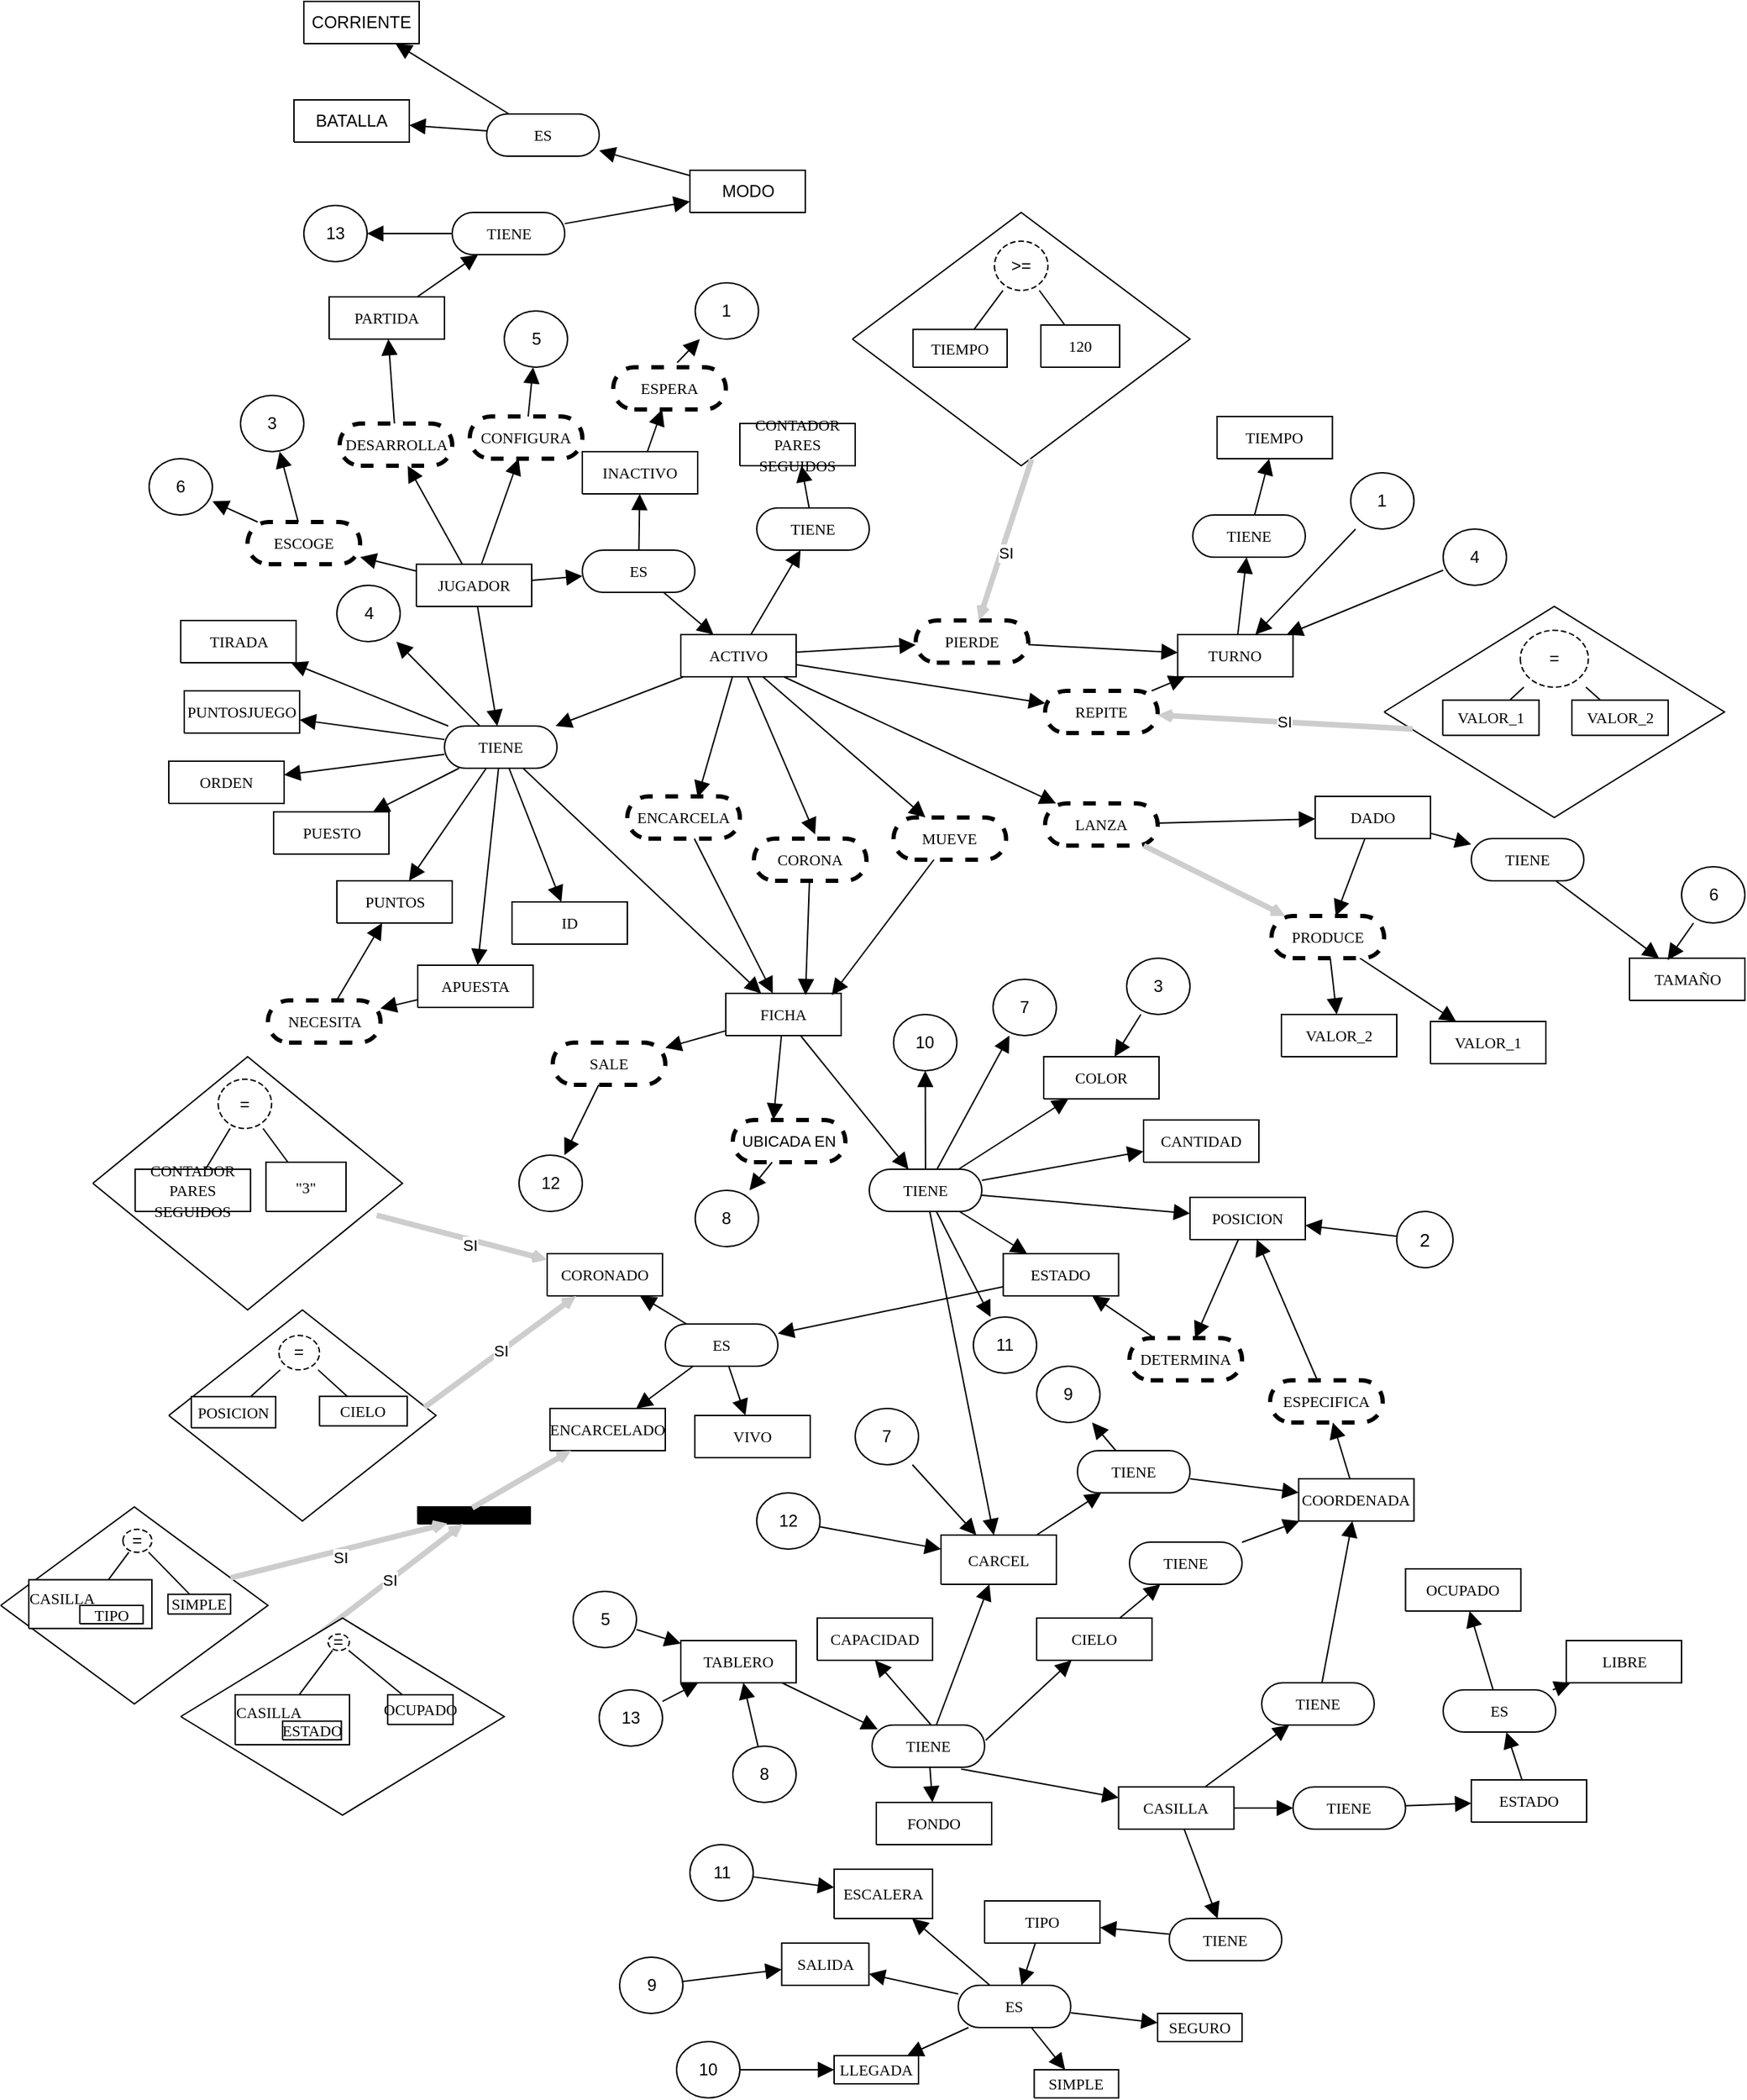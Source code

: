 <mxfile version="21.3.2">
  <diagram id="XMwrWmoNUrTni26uysBv" name="Página-1">
    <mxGraphModel dx="2817" dy="1827" grid="1" gridSize="10" guides="1" tooltips="1" connect="1" arrows="1" fold="1" page="1" pageScale="1" pageWidth="827" pageHeight="1169" background="none" math="0" shadow="0">
      <root>
        <mxCell id="0" />
        <mxCell id="1" parent="0" />
        <mxCell id="ZhGPCTu5Iyny0ZlqSRic-1" value="&lt;font style=&quot;font-size:11px;font-family:Calibri;color:#000000;direction:ltr;letter-spacing:0px;line-height:120%;opacity:1&quot;&gt;TABLERO&lt;br&gt;&lt;/font&gt;" style="verticalAlign=middle;align=center;vsdxID=7;fillColor=#FFFFFF;gradientColor=none;shape=stencil(nZBLDoAgDERP0z3SIyjew0SURgSD+Lu9kMZoXLhwN9O+tukAlrNpJg1SzDH4QW/URgNYgZTkjA4UkwJUgGXng+6DX1zLfmoymdXo17xh5zmRJ6Q42BWCfc2oJfdAr+Yv+AP9Cb7OJ3H/2JG1HNGz/84klThPVCc=);strokeColor=#000000;spacingTop=-1;spacingBottom=-1;spacingLeft=-1;spacingRight=-1;labelBackgroundColor=none;rounded=0;html=1;whiteSpace=wrap;" parent="1" vertex="1">
          <mxGeometry x="-552" y="5" width="82" height="30" as="geometry" />
        </mxCell>
        <mxCell id="ZhGPCTu5Iyny0ZlqSRic-4" value="&lt;font style=&quot;font-size:11px;font-family:Calibri;color:#000000;direction:ltr;letter-spacing:0px;line-height:120%;opacity:1&quot;&gt;ACTIVO&lt;br&gt;&lt;/font&gt;" style="verticalAlign=middle;align=center;vsdxID=7;fillColor=#FFFFFF;gradientColor=none;shape=stencil(nZBLDoAgDERP0z3SIyjew0SURgSD+Lu9kMZoXLhwN9O+tukAlrNpJg1SzDH4QW/URgNYgZTkjA4UkwJUgGXng+6DX1zLfmoymdXo17xh5zmRJ6Q42BWCfc2oJfdAr+Yv+AP9Cb7OJ3H/2JG1HNGz/84klThPVCc=);strokeColor=#000000;spacingTop=-1;spacingBottom=-1;spacingLeft=-1;spacingRight=-1;labelBackgroundColor=none;rounded=0;html=1;whiteSpace=wrap;" parent="1" vertex="1">
          <mxGeometry x="-552" y="-710" width="82" height="30" as="geometry" />
        </mxCell>
        <mxCell id="ZhGPCTu5Iyny0ZlqSRic-5" value="&lt;font style=&quot;font-size:11px;font-family:Calibri;color:#000000;direction:ltr;letter-spacing:0px;line-height:120%;opacity:1&quot;&gt;DADO&lt;br&gt;&lt;/font&gt;" style="verticalAlign=middle;align=center;vsdxID=7;fillColor=#FFFFFF;gradientColor=none;shape=stencil(nZBLDoAgDERP0z3SIyjew0SURgSD+Lu9kMZoXLhwN9O+tukAlrNpJg1SzDH4QW/URgNYgZTkjA4UkwJUgGXng+6DX1zLfmoymdXo17xh5zmRJ6Q42BWCfc2oJfdAr+Yv+AP9Cb7OJ3H/2JG1HNGz/84klThPVCc=);strokeColor=#000000;spacingTop=-1;spacingBottom=-1;spacingLeft=-1;spacingRight=-1;labelBackgroundColor=none;rounded=0;html=1;whiteSpace=wrap;" parent="1" vertex="1">
          <mxGeometry x="-101" y="-595" width="82" height="30" as="geometry" />
        </mxCell>
        <mxCell id="ZhGPCTu5Iyny0ZlqSRic-6" value="&lt;font style=&quot;font-size: 11px ; font-family: &amp;quot;calibri&amp;quot; ; color: #000000 ; direction: ltr ; letter-spacing: 0px ; line-height: 120% ; opacity: 1&quot;&gt;TIENE&lt;br&gt;&lt;/font&gt;" style="verticalAlign=middle;align=center;vsdxID=2;fillColor=#FFFFFF;gradientColor=none;shape=stencil(tVLREoIgEPwaHnEQxsl3s/9gEpSJwDko7e+DsEkze2l627vdu5uFRaxyHe8FosR5sCcxqMZ3iO0Rpcp0ApQPCLEasUpaEC3Yi2lS3fOojOhsr3HDmObyMtsVcYqS29Qh5FEfklwrM5OXeUa/yjkcAwfr7TDpiyTfXvjkMR+Vw2A998qaBac5tAKHU1hq3i4oNwjRr9ofvayt/+Rk+yX/4iWA159KpXWKxJx/z0Bopfyw+g4=);strokeColor=#000000;spacingTop=-1;spacingBottom=-1;spacingLeft=-1;spacingRight=-1;labelBackgroundColor=none;rounded=0;html=1;whiteSpace=wrap;" parent="1" vertex="1">
          <mxGeometry x="-720" y="-645" width="80" height="30" as="geometry" />
        </mxCell>
        <mxCell id="ZhGPCTu5Iyny0ZlqSRic-7" value="&lt;font style=&quot;font-size:11px;font-family:Calibri;color:#000000;direction:ltr;letter-spacing:0px;line-height:120%;opacity:1&quot;&gt;FICHA&lt;br&gt;&lt;/font&gt;" style="verticalAlign=middle;align=center;vsdxID=7;fillColor=#FFFFFF;gradientColor=none;shape=stencil(nZBLDoAgDERP0z3SIyjew0SURgSD+Lu9kMZoXLhwN9O+tukAlrNpJg1SzDH4QW/URgNYgZTkjA4UkwJUgGXng+6DX1zLfmoymdXo17xh5zmRJ6Q42BWCfc2oJfdAr+Yv+AP9Cb7OJ3H/2JG1HNGz/84klThPVCc=);strokeColor=#000000;spacingTop=-1;spacingBottom=-1;spacingLeft=-1;spacingRight=-1;labelBackgroundColor=none;rounded=0;html=1;whiteSpace=wrap;" parent="1" vertex="1">
          <mxGeometry x="-520" y="-455" width="82" height="30" as="geometry" />
        </mxCell>
        <mxCell id="DCNwNrw-yuZkW3MHIDjY-6" value="&lt;font style=&quot;font-size: 11px ; font-family: &amp;quot;calibri&amp;quot; ; color: #000000 ; direction: ltr ; letter-spacing: 0px ; line-height: 120% ; opacity: 1&quot;&gt;TIENE&lt;br&gt;&lt;/font&gt;" style="verticalAlign=middle;align=center;vsdxID=2;fillColor=#FFFFFF;gradientColor=none;shape=stencil(tVLREoIgEPwaHnEQxsl3s/9gEpSJwDko7e+DsEkze2l627vdu5uFRaxyHe8FosR5sCcxqMZ3iO0Rpcp0ApQPCLEasUpaEC3Yi2lS3fOojOhsr3HDmObyMtsVcYqS29Qh5FEfklwrM5OXeUa/yjkcAwfr7TDpiyTfXvjkMR+Vw2A998qaBac5tAKHU1hq3i4oNwjRr9ofvayt/+Rk+yX/4iWA159KpXWKxJx/z0Bopfyw+g4=);strokeColor=#000000;spacingTop=-1;spacingBottom=-1;spacingLeft=-1;spacingRight=-1;labelBackgroundColor=none;rounded=0;html=1;whiteSpace=wrap;" parent="1" vertex="1">
          <mxGeometry x="-416" y="65" width="80" height="30" as="geometry" />
        </mxCell>
        <mxCell id="3d_Hws1QxchP5DV1Z6rh-1" value="&lt;font style=&quot;font-size:11px;font-family:Calibri;color:#000000;direction:ltr;letter-spacing:0px;line-height:120%;opacity:1&quot;&gt;CASILLA&lt;br&gt;&lt;/font&gt;" style="verticalAlign=middle;align=center;vsdxID=7;fillColor=#FFFFFF;gradientColor=none;shape=stencil(nZBLDoAgDERP0z3SIyjew0SURgSD+Lu9kMZoXLhwN9O+tukAlrNpJg1SzDH4QW/URgNYgZTkjA4UkwJUgGXng+6DX1zLfmoymdXo17xh5zmRJ6Q42BWCfc2oJfdAr+Yv+AP9Cb7OJ3H/2JG1HNGz/84klThPVCc=);strokeColor=#000000;spacingTop=-1;spacingBottom=-1;spacingLeft=-1;spacingRight=-1;labelBackgroundColor=none;rounded=0;html=1;whiteSpace=wrap;" parent="1" vertex="1">
          <mxGeometry x="-240.75" y="109" width="82" height="30" as="geometry" />
        </mxCell>
        <mxCell id="ZhGPCTu5Iyny0ZlqSRic-11" value="&lt;font style=&quot;font-size:11px;font-family:Calibri;color:#000000;direction:ltr;letter-spacing:0px;line-height:120%;opacity:1&quot;&gt;CARCEL&lt;br&gt;&lt;/font&gt;" style="verticalAlign=middle;align=center;vsdxID=7;fillColor=#FFFFFF;gradientColor=none;shape=stencil(nZBLDoAgDERP0z3SIyjew0SURgSD+Lu9kMZoXLhwN9O+tukAlrNpJg1SzDH4QW/URgNYgZTkjA4UkwJUgGXng+6DX1zLfmoymdXo17xh5zmRJ6Q42BWCfc2oJfdAr+Yv+AP9Cb7OJ3H/2JG1HNGz/84klThPVCc=);strokeColor=#000000;spacingTop=-1;spacingBottom=-1;spacingLeft=-1;spacingRight=-1;labelBackgroundColor=none;rounded=0;html=1;whiteSpace=wrap;" parent="1" vertex="1">
          <mxGeometry x="-367" y="-70" width="82" height="35" as="geometry" />
        </mxCell>
        <mxCell id="3d_Hws1QxchP5DV1Z6rh-3" value="&lt;font style=&quot;font-size:11px;font-family:Calibri;color:#000000;direction:ltr;letter-spacing:0px;line-height:120%;opacity:1&quot;&gt;CAPACIDAD&lt;br&gt;&lt;/font&gt;" style="verticalAlign=middle;align=center;vsdxID=7;fillColor=#FFFFFF;gradientColor=none;shape=stencil(nZBLDoAgDERP0z3SIyjew0SURgSD+Lu9kMZoXLhwN9O+tukAlrNpJg1SzDH4QW/URgNYgZTkjA4UkwJUgGXng+6DX1zLfmoymdXo17xh5zmRJ6Q42BWCfc2oJfdAr+Yv+AP9Cb7OJ3H/2JG1HNGz/84klThPVCc=);strokeColor=#000000;spacingTop=-1;spacingBottom=-1;spacingLeft=-1;spacingRight=-1;labelBackgroundColor=none;rounded=0;html=1;whiteSpace=wrap;" parent="1" vertex="1">
          <mxGeometry x="-455" y="-11" width="82" height="30" as="geometry" />
        </mxCell>
        <mxCell id="ZhGPCTu5Iyny0ZlqSRic-12" value="&lt;font style=&quot;font-size:11px;font-family:Calibri;color:#000000;direction:ltr;letter-spacing:0px;line-height:120%;opacity:1&quot;&gt;CIELO&lt;br&gt;&lt;/font&gt;" style="verticalAlign=middle;align=center;vsdxID=7;fillColor=#FFFFFF;gradientColor=none;shape=stencil(nZBLDoAgDERP0z3SIyjew0SURgSD+Lu9kMZoXLhwN9O+tukAlrNpJg1SzDH4QW/URgNYgZTkjA4UkwJUgGXng+6DX1zLfmoymdXo17xh5zmRJ6Q42BWCfc2oJfdAr+Yv+AP9Cb7OJ3H/2JG1HNGz/84klThPVCc=);strokeColor=#000000;spacingTop=-1;spacingBottom=-1;spacingLeft=-1;spacingRight=-1;labelBackgroundColor=none;rounded=0;html=1;whiteSpace=wrap;" parent="1" vertex="1">
          <mxGeometry x="-299" y="-11" width="82" height="30" as="geometry" />
        </mxCell>
        <mxCell id="ZhGPCTu5Iyny0ZlqSRic-13" style="vsdxID=57;edgeStyle=none;startArrow=none;endArrow=block;startSize=5;endSize=9;strokeColor=#000000;spacingTop=0;spacingBottom=0;spacingLeft=0;spacingRight=0;verticalAlign=middle;html=1;labelBackgroundColor=#ffffff;rounded=0;" parent="1" source="ZhGPCTu5Iyny0ZlqSRic-4" target="ZhGPCTu5Iyny0ZlqSRic-6" edge="1">
          <mxGeometry relative="1" as="geometry">
            <mxPoint as="offset" />
            <mxPoint x="-198" y="-35" as="sourcePoint" />
            <mxPoint x="-360" y="-260" as="targetPoint" />
          </mxGeometry>
        </mxCell>
        <mxCell id="DCNwNrw-yuZkW3MHIDjY-3" value="&lt;font style=&quot;font-size: 11px ; font-family: &amp;quot;calibri&amp;quot; ; color: #000000 ; direction: ltr ; letter-spacing: 0px ; line-height: 120% ; opacity: 1&quot;&gt;TIENE&lt;br&gt;&lt;/font&gt;" style="verticalAlign=middle;align=center;vsdxID=2;fillColor=#FFFFFF;gradientColor=none;shape=stencil(tVLREoIgEPwaHnEQxsl3s/9gEpSJwDko7e+DsEkze2l627vdu5uFRaxyHe8FosR5sCcxqMZ3iO0Rpcp0ApQPCLEasUpaEC3Yi2lS3fOojOhsr3HDmObyMtsVcYqS29Qh5FEfklwrM5OXeUa/yjkcAwfr7TDpiyTfXvjkMR+Vw2A998qaBac5tAKHU1hq3i4oNwjRr9ofvayt/+Rk+yX/4iWA159KpXWKxJx/z0Bopfyw+g4=);strokeColor=#000000;spacingTop=-1;spacingBottom=-1;spacingLeft=-1;spacingRight=-1;labelBackgroundColor=none;rounded=0;html=1;whiteSpace=wrap;" parent="1" vertex="1">
          <mxGeometry x="-116.75" y="109" width="80" height="30" as="geometry" />
        </mxCell>
        <mxCell id="ZhGPCTu5Iyny0ZlqSRic-15" style="vsdxID=57;edgeStyle=none;startArrow=none;endArrow=block;startSize=5;endSize=9;strokeColor=#000000;spacingTop=0;spacingBottom=0;spacingLeft=0;spacingRight=0;verticalAlign=middle;html=1;labelBackgroundColor=#ffffff;rounded=0;" parent="1" source="ZhGPCTu5Iyny0ZlqSRic-6" target="ZhGPCTu5Iyny0ZlqSRic-7" edge="1">
          <mxGeometry relative="1" as="geometry">
            <mxPoint as="offset" />
            <mxPoint x="-239" y="-20" as="sourcePoint" />
            <mxPoint x="-239" y="60" as="targetPoint" />
          </mxGeometry>
        </mxCell>
        <mxCell id="ZhGPCTu5Iyny0ZlqSRic-16" value="&lt;font style=&quot;font-size:11px;font-family:Calibri;color:#000000;direction:ltr;letter-spacing:0px;line-height:120%;opacity:1&quot;&gt;ESTADO&lt;br&gt;&lt;/font&gt;" style="verticalAlign=middle;align=center;vsdxID=7;fillColor=#FFFFFF;gradientColor=none;shape=stencil(nZBLDoAgDERP0z3SIyjew0SURgSD+Lu9kMZoXLhwN9O+tukAlrNpJg1SzDH4QW/URgNYgZTkjA4UkwJUgGXng+6DX1zLfmoymdXo17xh5zmRJ6Q42BWCfc2oJfdAr+Yv+AP9Cb7OJ3H/2JG1HNGz/84klThPVCc=);strokeColor=#000000;spacingTop=-1;spacingBottom=-1;spacingLeft=-1;spacingRight=-1;labelBackgroundColor=none;rounded=0;html=1;whiteSpace=wrap;" parent="1" vertex="1">
          <mxGeometry x="-322.75" y="-270" width="82" height="30" as="geometry" />
        </mxCell>
        <mxCell id="ZhGPCTu5Iyny0ZlqSRic-17" value="&lt;font style=&quot;font-size:11px;font-family:Calibri;color:#000000;direction:ltr;letter-spacing:0px;line-height:120%;opacity:1&quot;&gt;COLOR&lt;br&gt;&lt;/font&gt;" style="verticalAlign=middle;align=center;vsdxID=7;fillColor=#FFFFFF;gradientColor=none;shape=stencil(nZBLDoAgDERP0z3SIyjew0SURgSD+Lu9kMZoXLhwN9O+tukAlrNpJg1SzDH4QW/URgNYgZTkjA4UkwJUgGXng+6DX1zLfmoymdXo17xh5zmRJ6Q42BWCfc2oJfdAr+Yv+AP9Cb7OJ3H/2JG1HNGz/84klThPVCc=);strokeColor=#000000;spacingTop=-1;spacingBottom=-1;spacingLeft=-1;spacingRight=-1;labelBackgroundColor=none;rounded=0;html=1;whiteSpace=wrap;" parent="1" vertex="1">
          <mxGeometry x="-294" y="-410" width="82" height="30" as="geometry" />
        </mxCell>
        <mxCell id="ZhGPCTu5Iyny0ZlqSRic-18" value="&lt;font style=&quot;font-size:11px;font-family:Calibri;color:#000000;direction:ltr;letter-spacing:0px;line-height:120%;opacity:1&quot;&gt;CANTIDAD&lt;br&gt;&lt;/font&gt;" style="verticalAlign=middle;align=center;vsdxID=7;fillColor=#FFFFFF;gradientColor=none;shape=stencil(nZBLDoAgDERP0z3SIyjew0SURgSD+Lu9kMZoXLhwN9O+tukAlrNpJg1SzDH4QW/URgNYgZTkjA4UkwJUgGXng+6DX1zLfmoymdXo17xh5zmRJ6Q42BWCfc2oJfdAr+Yv+AP9Cb7OJ3H/2JG1HNGz/84klThPVCc=);strokeColor=#000000;spacingTop=-1;spacingBottom=-1;spacingLeft=-1;spacingRight=-1;labelBackgroundColor=none;rounded=0;html=1;whiteSpace=wrap;" parent="1" vertex="1">
          <mxGeometry x="-223" y="-365" width="82" height="30" as="geometry" />
        </mxCell>
        <mxCell id="ZhGPCTu5Iyny0ZlqSRic-19" value="&lt;font style=&quot;font-size:11px;font-family:Calibri;color:#000000;direction:ltr;letter-spacing:0px;line-height:120%;opacity:1&quot;&gt;POSICION&lt;br&gt;&lt;/font&gt;" style="verticalAlign=middle;align=center;vsdxID=7;fillColor=#FFFFFF;gradientColor=none;shape=stencil(nZBLDoAgDERP0z3SIyjew0SURgSD+Lu9kMZoXLhwN9O+tukAlrNpJg1SzDH4QW/URgNYgZTkjA4UkwJUgGXng+6DX1zLfmoymdXo17xh5zmRJ6Q42BWCfc2oJfdAr+Yv+AP9Cb7OJ3H/2JG1HNGz/84klThPVCc=);strokeColor=#000000;spacingTop=-1;spacingBottom=-1;spacingLeft=-1;spacingRight=-1;labelBackgroundColor=none;rounded=0;html=1;whiteSpace=wrap;" parent="1" vertex="1">
          <mxGeometry x="-190" y="-310" width="82" height="30" as="geometry" />
        </mxCell>
        <mxCell id="3d_Hws1QxchP5DV1Z6rh-4" value="&lt;font style=&quot;font-size: 11px ; font-family: &amp;quot;calibri&amp;quot; ; color: #000000 ; direction: ltr ; letter-spacing: 0px ; line-height: 120% ; opacity: 1&quot;&gt;TIENE&lt;br&gt;&lt;/font&gt;" style="verticalAlign=middle;align=center;vsdxID=2;fillColor=#FFFFFF;gradientColor=none;shape=stencil(tVLREoIgEPwaHnEQxsl3s/9gEpSJwDko7e+DsEkze2l627vdu5uFRaxyHe8FosR5sCcxqMZ3iO0Rpcp0ApQPCLEasUpaEC3Yi2lS3fOojOhsr3HDmObyMtsVcYqS29Qh5FEfklwrM5OXeUa/yjkcAwfr7TDpiyTfXvjkMR+Vw2A998qaBac5tAKHU1hq3i4oNwjRr9ofvayt/+Rk+yX/4iWA159KpXWKxJx/z0Bopfyw+g4=);strokeColor=#000000;spacingTop=-1;spacingBottom=-1;spacingLeft=-1;spacingRight=-1;labelBackgroundColor=none;rounded=0;html=1;whiteSpace=wrap;" parent="1" vertex="1">
          <mxGeometry x="-204.75" y="202.5" width="80" height="30" as="geometry" />
        </mxCell>
        <mxCell id="3d_Hws1QxchP5DV1Z6rh-6" value="&lt;font style=&quot;font-size:11px;font-family:Calibri;color:#000000;direction:ltr;letter-spacing:0px;line-height:120%;opacity:1&quot;&gt;SALIDA&lt;br&gt;&lt;/font&gt;" style="verticalAlign=middle;align=center;vsdxID=7;fillColor=#FFFFFF;gradientColor=none;shape=stencil(nZBLDoAgDERP0z3SIyjew0SURgSD+Lu9kMZoXLhwN9O+tukAlrNpJg1SzDH4QW/URgNYgZTkjA4UkwJUgGXng+6DX1zLfmoymdXo17xh5zmRJ6Q42BWCfc2oJfdAr+Yv+AP9Cb7OJ3H/2JG1HNGz/84klThPVCc=);strokeColor=#000000;spacingTop=-1;spacingBottom=-1;spacingLeft=-1;spacingRight=-1;labelBackgroundColor=none;rounded=0;html=1;whiteSpace=wrap;direction=west;" parent="1" vertex="1">
          <mxGeometry x="-480.25" y="220" width="62" height="30" as="geometry" />
        </mxCell>
        <mxCell id="ZhGPCTu5Iyny0ZlqSRic-21" value="&lt;font style=&quot;font-size: 11px ; font-family: &amp;quot;calibri&amp;quot; ; color: #000000 ; direction: ltr ; letter-spacing: 0px ; line-height: 120% ; opacity: 1&quot;&gt;TIENE&lt;br&gt;&lt;/font&gt;" style="verticalAlign=middle;align=center;vsdxID=2;fillColor=#FFFFFF;gradientColor=none;shape=stencil(tVLREoIgEPwaHnEQxsl3s/9gEpSJwDko7e+DsEkze2l627vdu5uFRaxyHe8FosR5sCcxqMZ3iO0Rpcp0ApQPCLEasUpaEC3Yi2lS3fOojOhsr3HDmObyMtsVcYqS29Qh5FEfklwrM5OXeUa/yjkcAwfr7TDpiyTfXvjkMR+Vw2A998qaBac5tAKHU1hq3i4oNwjRr9ofvayt/+Rk+yX/4iWA159KpXWKxJx/z0Bopfyw+g4=);strokeColor=#000000;spacingTop=-1;spacingBottom=-1;spacingLeft=-1;spacingRight=-1;labelBackgroundColor=none;rounded=0;html=1;whiteSpace=wrap;" parent="1" vertex="1">
          <mxGeometry x="-418" y="-330" width="80" height="30" as="geometry" />
        </mxCell>
        <mxCell id="ZhGPCTu5Iyny0ZlqSRic-23" style="vsdxID=57;edgeStyle=none;startArrow=none;endArrow=block;startSize=5;endSize=9;strokeColor=#000000;spacingTop=0;spacingBottom=0;spacingLeft=0;spacingRight=0;verticalAlign=middle;html=1;labelBackgroundColor=#ffffff;rounded=0;" parent="1" source="ZhGPCTu5Iyny0ZlqSRic-7" target="ZhGPCTu5Iyny0ZlqSRic-21" edge="1">
          <mxGeometry relative="1" as="geometry">
            <mxPoint as="offset" />
            <mxPoint x="-119" y="-10" as="sourcePoint" />
            <mxPoint x="-80" y="-180" as="targetPoint" />
          </mxGeometry>
        </mxCell>
        <mxCell id="ZhGPCTu5Iyny0ZlqSRic-25" style="vsdxID=57;edgeStyle=none;startArrow=none;endArrow=block;startSize=5;endSize=9;strokeColor=#000000;spacingTop=0;spacingBottom=0;spacingLeft=0;spacingRight=0;verticalAlign=middle;html=1;labelBackgroundColor=#ffffff;rounded=0;" parent="1" source="ZhGPCTu5Iyny0ZlqSRic-21" target="ZhGPCTu5Iyny0ZlqSRic-18" edge="1">
          <mxGeometry relative="1" as="geometry">
            <mxPoint as="offset" />
            <mxPoint x="-100" y="60" as="sourcePoint" />
            <mxPoint x="-100" y="140" as="targetPoint" />
          </mxGeometry>
        </mxCell>
        <mxCell id="3d_Hws1QxchP5DV1Z6rh-7" value="&lt;font style=&quot;font-size:11px;font-family:Calibri;color:#000000;direction:ltr;letter-spacing:0px;line-height:120%;opacity:1&quot;&gt;LLEGADA&lt;br&gt;&lt;/font&gt;" style="verticalAlign=middle;align=center;vsdxID=7;fillColor=#FFFFFF;gradientColor=none;shape=stencil(nZBLDoAgDERP0z3SIyjew0SURgSD+Lu9kMZoXLhwN9O+tukAlrNpJg1SzDH4QW/URgNYgZTkjA4UkwJUgGXng+6DX1zLfmoymdXo17xh5zmRJ6Q42BWCfc2oJfdAr+Yv+AP9Cb7OJ3H/2JG1HNGz/84klThPVCc=);strokeColor=#000000;spacingTop=-1;spacingBottom=-1;spacingLeft=-1;spacingRight=-1;labelBackgroundColor=none;rounded=0;html=1;whiteSpace=wrap;" parent="1" vertex="1">
          <mxGeometry x="-443" y="300" width="60" height="20" as="geometry" />
        </mxCell>
        <mxCell id="ZhGPCTu5Iyny0ZlqSRic-26" style="vsdxID=57;edgeStyle=none;startArrow=none;endArrow=block;startSize=5;endSize=9;strokeColor=#000000;spacingTop=0;spacingBottom=0;spacingLeft=0;spacingRight=0;verticalAlign=middle;html=1;labelBackgroundColor=#ffffff;rounded=0;" parent="1" source="ZhGPCTu5Iyny0ZlqSRic-21" target="ZhGPCTu5Iyny0ZlqSRic-17" edge="1">
          <mxGeometry relative="1" as="geometry">
            <mxPoint as="offset" />
            <mxPoint x="-100" y="60" as="sourcePoint" />
            <mxPoint x="-100" y="140" as="targetPoint" />
          </mxGeometry>
        </mxCell>
        <mxCell id="3d_Hws1QxchP5DV1Z6rh-8" value="&lt;font style=&quot;font-size:11px;font-family:Calibri;color:#000000;direction:ltr;letter-spacing:0px;line-height:120%;opacity:1&quot;&gt;SEGURO&lt;br&gt;&lt;/font&gt;" style="verticalAlign=middle;align=center;vsdxID=7;fillColor=#FFFFFF;gradientColor=none;shape=stencil(nZBLDoAgDERP0z3SIyjew0SURgSD+Lu9kMZoXLhwN9O+tukAlrNpJg1SzDH4QW/URgNYgZTkjA4UkwJUgGXng+6DX1zLfmoymdXo17xh5zmRJ6Q42BWCfc2oJfdAr+Yv+AP9Cb7OJ3H/2JG1HNGz/84klThPVCc=);strokeColor=#000000;spacingTop=-1;spacingBottom=-1;spacingLeft=-1;spacingRight=-1;labelBackgroundColor=none;rounded=0;html=1;whiteSpace=wrap;" parent="1" vertex="1">
          <mxGeometry x="-213" y="270" width="60" height="20" as="geometry" />
        </mxCell>
        <mxCell id="ZhGPCTu5Iyny0ZlqSRic-27" style="vsdxID=57;edgeStyle=none;startArrow=none;endArrow=block;startSize=5;endSize=9;strokeColor=#000000;spacingTop=0;spacingBottom=0;spacingLeft=0;spacingRight=0;verticalAlign=middle;html=1;labelBackgroundColor=#ffffff;rounded=0;" parent="1" source="ZhGPCTu5Iyny0ZlqSRic-21" target="ZhGPCTu5Iyny0ZlqSRic-16" edge="1">
          <mxGeometry relative="1" as="geometry">
            <mxPoint as="offset" />
            <mxPoint x="-60" y="45" as="sourcePoint" />
            <mxPoint x="20" y="45" as="targetPoint" />
          </mxGeometry>
        </mxCell>
        <mxCell id="ZhGPCTu5Iyny0ZlqSRic-29" style="vsdxID=57;edgeStyle=none;startArrow=none;endArrow=block;startSize=5;endSize=9;strokeColor=#000000;spacingTop=0;spacingBottom=0;spacingLeft=0;spacingRight=0;verticalAlign=middle;html=1;labelBackgroundColor=#ffffff;rounded=0;" parent="1" source="ZhGPCTu5Iyny0ZlqSRic-21" target="ZhGPCTu5Iyny0ZlqSRic-19" edge="1">
          <mxGeometry relative="1" as="geometry">
            <mxPoint as="offset" />
            <mxPoint x="-60" y="45" as="sourcePoint" />
            <mxPoint x="20" y="45" as="targetPoint" />
          </mxGeometry>
        </mxCell>
        <mxCell id="ZhGPCTu5Iyny0ZlqSRic-31" style="vsdxID=57;edgeStyle=none;startArrow=none;endArrow=block;startSize=5;endSize=9;strokeColor=#000000;spacingTop=0;spacingBottom=0;spacingLeft=0;spacingRight=0;verticalAlign=middle;html=1;labelBackgroundColor=#ffffff;rounded=0;" parent="1" source="ZhGPCTu5Iyny0ZlqSRic-5" target="ZhGPCTu5Iyny0ZlqSRic-33" edge="1">
          <mxGeometry relative="1" as="geometry">
            <mxPoint as="offset" />
            <mxPoint x="281" y="-70" as="sourcePoint" />
            <mxPoint x="290" y="-30" as="targetPoint" />
          </mxGeometry>
        </mxCell>
        <mxCell id="ZhGPCTu5Iyny0ZlqSRic-33" value="&lt;font style=&quot;font-size: 11px ; font-family: &amp;quot;calibri&amp;quot; ; color: #000000 ; direction: ltr ; letter-spacing: 0px ; line-height: 120% ; opacity: 1&quot;&gt;TIENE&lt;br&gt;&lt;/font&gt;" style="verticalAlign=middle;align=center;vsdxID=2;fillColor=#FFFFFF;gradientColor=none;shape=stencil(tVLREoIgEPwaHnEQxsl3s/9gEpSJwDko7e+DsEkze2l627vdu5uFRaxyHe8FosR5sCcxqMZ3iO0Rpcp0ApQPCLEasUpaEC3Yi2lS3fOojOhsr3HDmObyMtsVcYqS29Qh5FEfklwrM5OXeUa/yjkcAwfr7TDpiyTfXvjkMR+Vw2A998qaBac5tAKHU1hq3i4oNwjRr9ofvayt/+Rk+yX/4iWA159KpXWKxJx/z0Bopfyw+g4=);strokeColor=#000000;spacingTop=-1;spacingBottom=-1;spacingLeft=-1;spacingRight=-1;labelBackgroundColor=none;rounded=0;html=1;whiteSpace=wrap;" parent="1" vertex="1">
          <mxGeometry x="10" y="-565" width="80" height="30" as="geometry" />
        </mxCell>
        <mxCell id="ZhGPCTu5Iyny0ZlqSRic-36" style="vsdxID=57;edgeStyle=none;startArrow=none;endArrow=block;startSize=5;endSize=9;strokeColor=#000000;spacingTop=0;spacingBottom=0;spacingLeft=0;spacingRight=0;verticalAlign=middle;html=1;labelBackgroundColor=#ffffff;rounded=0;" parent="1" source="a82_juw0TD2ykU31_FT8-60" target="ZhGPCTu5Iyny0ZlqSRic-139" edge="1">
          <mxGeometry relative="1" as="geometry">
            <mxPoint as="offset" />
            <mxPoint x="30" y="-420" as="sourcePoint" />
            <mxPoint x="-31" y="-350" as="targetPoint" />
          </mxGeometry>
        </mxCell>
        <mxCell id="ZhGPCTu5Iyny0ZlqSRic-37" value="&lt;font style=&quot;font-size: 11px ; font-family: &amp;quot;calibri&amp;quot; ; color: #000000 ; direction: ltr ; letter-spacing: 0px ; line-height: 120% ; opacity: 1&quot;&gt;LANZA&lt;br&gt;&lt;/font&gt;" style="verticalAlign=middle;align=center;vsdxID=1;fillColor=#FFFFFF;gradientColor=none;shape=stencil(tVLREoIgEPwaHnEQxsl3s/9gEpSJwDko7e+DsEkze2l627vdu5uFRaxyHe8FosR5sCcxqMZ3iO0Rpcp0ApQPCLEasUpaEC3Yi2lS3fOojOhsr3HDmObyMtsVcYqS29Qh5FEfklwrM5OXeUa/yjkcAwfr7TDpiyTfXvjkMR+Vw2A998qaBac5tAKHU1hq3i4oNwjRr9ofvayt/+Rk+yX/4iWA159KpXWKxJx/z0Bopfyw+g4=);dashed=1;strokeColor=#000000;strokeWidth=3;spacingTop=-1;spacingBottom=-1;spacingLeft=-1;spacingRight=-1;labelBackgroundColor=none;rounded=0;html=1;whiteSpace=wrap;" parent="1" vertex="1">
          <mxGeometry x="-293" y="-590" width="80" height="30" as="geometry" />
        </mxCell>
        <mxCell id="ZhGPCTu5Iyny0ZlqSRic-38" style="vsdxID=57;edgeStyle=none;startArrow=none;endArrow=block;startSize=5;endSize=9;strokeColor=#000000;spacingTop=0;spacingBottom=0;spacingLeft=0;spacingRight=0;verticalAlign=middle;html=1;labelBackgroundColor=#ffffff;rounded=0;" parent="1" source="ZhGPCTu5Iyny0ZlqSRic-4" target="ZhGPCTu5Iyny0ZlqSRic-37" edge="1">
          <mxGeometry relative="1" as="geometry">
            <mxPoint as="offset" />
            <mxPoint x="-298" y="-175" as="sourcePoint" />
            <mxPoint x="-218" y="-175" as="targetPoint" />
          </mxGeometry>
        </mxCell>
        <mxCell id="ZhGPCTu5Iyny0ZlqSRic-39" style="vsdxID=57;edgeStyle=none;startArrow=none;endArrow=block;startSize=5;endSize=9;strokeColor=#000000;spacingTop=0;spacingBottom=0;spacingLeft=0;spacingRight=0;verticalAlign=middle;html=1;labelBackgroundColor=#ffffff;rounded=0;" parent="1" source="ZhGPCTu5Iyny0ZlqSRic-37" target="ZhGPCTu5Iyny0ZlqSRic-5" edge="1">
          <mxGeometry relative="1" as="geometry">
            <mxPoint as="offset" />
            <mxPoint x="-120" y="-195" as="sourcePoint" />
            <mxPoint x="-40" y="-195" as="targetPoint" />
          </mxGeometry>
        </mxCell>
        <mxCell id="ZhGPCTu5Iyny0ZlqSRic-40" style="vsdxID=57;edgeStyle=none;startArrow=none;endArrow=block;startSize=5;endSize=9;strokeColor=#000000;spacingTop=0;spacingBottom=0;spacingLeft=0;spacingRight=0;verticalAlign=middle;html=1;labelBackgroundColor=#ffffff;rounded=0;" parent="1" source="ZhGPCTu5Iyny0ZlqSRic-6" target="ZhGPCTu5Iyny0ZlqSRic-41" edge="1">
          <mxGeometry relative="1" as="geometry">
            <mxPoint as="offset" />
            <mxPoint x="-220" y="-100" as="sourcePoint" />
            <mxPoint x="-300" y="-50" as="targetPoint" />
          </mxGeometry>
        </mxCell>
        <mxCell id="DCNwNrw-yuZkW3MHIDjY-13" style="vsdxID=57;edgeStyle=none;startArrow=none;endArrow=block;startSize=5;endSize=9;strokeColor=#000000;spacingTop=0;spacingBottom=0;spacingLeft=0;spacingRight=0;verticalAlign=middle;html=1;labelBackgroundColor=#ffffff;rounded=0;" parent="1" source="DCNwNrw-yuZkW3MHIDjY-6" target="ZhGPCTu5Iyny0ZlqSRic-11" edge="1">
          <mxGeometry relative="1" as="geometry">
            <mxPoint as="offset" />
            <mxPoint x="-333" y="50" as="sourcePoint" />
            <mxPoint x="-134.75" y="54.5" as="targetPoint" />
          </mxGeometry>
        </mxCell>
        <mxCell id="ZhGPCTu5Iyny0ZlqSRic-41" value="&lt;font style=&quot;font-size:11px;font-family:Calibri;color:#000000;direction:ltr;letter-spacing:0px;line-height:120%;opacity:1&quot;&gt;ID&lt;br&gt;&lt;/font&gt;" style="verticalAlign=middle;align=center;vsdxID=7;fillColor=#FFFFFF;gradientColor=none;shape=stencil(nZBLDoAgDERP0z3SIyjew0SURgSD+Lu9kMZoXLhwN9O+tukAlrNpJg1SzDH4QW/URgNYgZTkjA4UkwJUgGXng+6DX1zLfmoymdXo17xh5zmRJ6Q42BWCfc2oJfdAr+Yv+AP9Cb7OJ3H/2JG1HNGz/84klThPVCc=);strokeColor=#000000;spacingTop=-1;spacingBottom=-1;spacingLeft=-1;spacingRight=-1;labelBackgroundColor=none;rounded=0;html=1;whiteSpace=wrap;" parent="1" vertex="1">
          <mxGeometry x="-672" y="-520" width="82" height="30" as="geometry" />
        </mxCell>
        <mxCell id="DCNwNrw-yuZkW3MHIDjY-15" style="vsdxID=57;edgeStyle=none;startArrow=none;endArrow=block;startSize=5;endSize=9;strokeColor=#000000;spacingTop=0;spacingBottom=0;spacingLeft=0;spacingRight=0;verticalAlign=middle;html=1;labelBackgroundColor=#ffffff;rounded=0;exitX=1.009;exitY=0.364;exitDx=0;exitDy=0;exitPerimeter=0;" parent="1" source="DCNwNrw-yuZkW3MHIDjY-6" target="ZhGPCTu5Iyny0ZlqSRic-12" edge="1">
          <mxGeometry relative="1" as="geometry">
            <mxPoint as="offset" />
            <mxPoint x="-197.75" y="86" as="sourcePoint" />
            <mxPoint x="-122.75" y="72" as="targetPoint" />
          </mxGeometry>
        </mxCell>
        <mxCell id="ZhGPCTu5Iyny0ZlqSRic-42" value="&lt;font style=&quot;font-size:11px;font-family:Calibri;color:#000000;direction:ltr;letter-spacing:0px;line-height:120%;opacity:1&quot;&gt;ESTADO&lt;br&gt;&lt;/font&gt;" style="verticalAlign=middle;align=center;vsdxID=7;fillColor=#FFFFFF;gradientColor=none;shape=stencil(nZBLDoAgDERP0z3SIyjew0SURgSD+Lu9kMZoXLhwN9O+tukAlrNpJg1SzDH4QW/URgNYgZTkjA4UkwJUgGXng+6DX1zLfmoymdXo17xh5zmRJ6Q42BWCfc2oJfdAr+Yv+AP9Cb7OJ3H/2JG1HNGz/84klThPVCc=);strokeColor=#000000;spacingTop=-1;spacingBottom=-1;spacingLeft=-1;spacingRight=-1;labelBackgroundColor=none;rounded=0;html=1;whiteSpace=wrap;" parent="1" vertex="1">
          <mxGeometry x="10" y="104" width="82" height="30" as="geometry" />
        </mxCell>
        <mxCell id="ZhGPCTu5Iyny0ZlqSRic-44" style="vsdxID=57;edgeStyle=none;startArrow=none;endArrow=block;startSize=5;endSize=9;strokeColor=#000000;spacingTop=0;spacingBottom=0;spacingLeft=0;spacingRight=0;verticalAlign=middle;html=1;labelBackgroundColor=#ffffff;rounded=0;exitX=0.791;exitY=1.042;exitDx=0;exitDy=0;exitPerimeter=0;" parent="1" source="DCNwNrw-yuZkW3MHIDjY-6" target="3d_Hws1QxchP5DV1Z6rh-1" edge="1">
          <mxGeometry relative="1" as="geometry">
            <mxPoint as="offset" />
            <mxPoint x="-244.75" y="100" as="sourcePoint" />
            <mxPoint x="-244.75" y="180" as="targetPoint" />
          </mxGeometry>
        </mxCell>
        <mxCell id="ZhGPCTu5Iyny0ZlqSRic-47" value="&lt;font style=&quot;font-size:11px;font-family:Calibri;color:#000000;direction:ltr;letter-spacing:0px;line-height:120%;opacity:1&quot;&gt;FONDO&lt;br&gt;&lt;/font&gt;" style="verticalAlign=middle;align=center;vsdxID=7;fillColor=#FFFFFF;gradientColor=none;shape=stencil(nZBLDoAgDERP0z3SIyjew0SURgSD+Lu9kMZoXLhwN9O+tukAlrNpJg1SzDH4QW/URgNYgZTkjA4UkwJUgGXng+6DX1zLfmoymdXo17xh5zmRJ6Q42BWCfc2oJfdAr+Yv+AP9Cb7OJ3H/2JG1HNGz/84klThPVCc=);strokeColor=#000000;spacingTop=-1;spacingBottom=-1;spacingLeft=-1;spacingRight=-1;labelBackgroundColor=none;rounded=0;html=1;whiteSpace=wrap;" parent="1" vertex="1">
          <mxGeometry x="-413" y="120" width="82" height="30" as="geometry" />
        </mxCell>
        <mxCell id="ZhGPCTu5Iyny0ZlqSRic-48" style="vsdxID=57;edgeStyle=none;startArrow=none;endArrow=block;startSize=5;endSize=9;strokeColor=#000000;spacingTop=0;spacingBottom=0;spacingLeft=0;spacingRight=0;verticalAlign=middle;html=1;labelBackgroundColor=#ffffff;rounded=0;" parent="1" source="DCNwNrw-yuZkW3MHIDjY-6" target="ZhGPCTu5Iyny0ZlqSRic-47" edge="1">
          <mxGeometry relative="1" as="geometry">
            <mxPoint as="offset" />
            <mxPoint x="-244.75" y="100" as="sourcePoint" />
            <mxPoint x="-244.75" y="180" as="targetPoint" />
          </mxGeometry>
        </mxCell>
        <mxCell id="ZhGPCTu5Iyny0ZlqSRic-50" style="vsdxID=57;edgeStyle=none;startArrow=none;endArrow=block;startSize=5;endSize=9;strokeColor=#000000;spacingTop=0;spacingBottom=0;spacingLeft=0;spacingRight=0;verticalAlign=middle;html=1;labelBackgroundColor=#ffffff;rounded=0;entryX=0.05;entryY=0.1;entryDx=0;entryDy=0;entryPerimeter=0;" parent="1" source="ZhGPCTu5Iyny0ZlqSRic-1" target="DCNwNrw-yuZkW3MHIDjY-6" edge="1">
          <mxGeometry relative="1" as="geometry">
            <mxPoint as="offset" />
            <mxPoint x="-342.75" y="22.5" as="sourcePoint" />
            <mxPoint x="-262.75" y="22.5" as="targetPoint" />
          </mxGeometry>
        </mxCell>
        <mxCell id="ZhGPCTu5Iyny0ZlqSRic-51" style="vsdxID=57;edgeStyle=none;startArrow=none;endArrow=block;startSize=5;endSize=9;strokeColor=#000000;spacingTop=0;spacingBottom=0;spacingLeft=0;spacingRight=0;verticalAlign=middle;html=1;labelBackgroundColor=#ffffff;rounded=0;" parent="1" source="3d_Hws1QxchP5DV1Z6rh-1" target="DCNwNrw-yuZkW3MHIDjY-3" edge="1">
          <mxGeometry relative="1" as="geometry">
            <mxPoint as="offset" />
            <mxPoint x="-122.75" y="155" as="sourcePoint" />
            <mxPoint x="-42.75" y="155" as="targetPoint" />
          </mxGeometry>
        </mxCell>
        <mxCell id="DCNwNrw-yuZkW3MHIDjY-18" style="vsdxID=57;edgeStyle=none;startArrow=none;endArrow=block;startSize=5;endSize=9;strokeColor=#000000;spacingTop=0;spacingBottom=0;spacingLeft=0;spacingRight=0;verticalAlign=middle;html=1;labelBackgroundColor=#ffffff;rounded=0;exitX=0.525;exitY=0;exitDx=0;exitDy=0;exitPerimeter=0;entryX=0.5;entryY=1;entryDx=0;entryDy=0;entryPerimeter=0;" parent="1" source="DCNwNrw-yuZkW3MHIDjY-6" target="3d_Hws1QxchP5DV1Z6rh-3" edge="1">
          <mxGeometry relative="1" as="geometry">
            <mxPoint as="offset" />
            <mxPoint x="-197.75" y="86" as="sourcePoint" />
            <mxPoint x="-144.75" y="55" as="targetPoint" />
          </mxGeometry>
        </mxCell>
        <mxCell id="ZhGPCTu5Iyny0ZlqSRic-52" style="vsdxID=57;edgeStyle=none;startArrow=none;endArrow=block;startSize=5;endSize=9;strokeColor=#000000;spacingTop=0;spacingBottom=0;spacingLeft=0;spacingRight=0;verticalAlign=middle;html=1;labelBackgroundColor=#ffffff;rounded=0;" parent="1" source="DCNwNrw-yuZkW3MHIDjY-3" target="ZhGPCTu5Iyny0ZlqSRic-42" edge="1">
          <mxGeometry relative="1" as="geometry">
            <mxPoint as="offset" />
            <mxPoint x="-22.75" y="145" as="sourcePoint" />
            <mxPoint x="57.25" y="145" as="targetPoint" />
          </mxGeometry>
        </mxCell>
        <mxCell id="ZhGPCTu5Iyny0ZlqSRic-53" value="&lt;font style=&quot;font-size:11px;font-family:Calibri;color:#000000;direction:ltr;letter-spacing:0px;line-height:120%;opacity:1&quot;&gt;OCUPADO&lt;br&gt;&lt;/font&gt;" style="verticalAlign=middle;align=center;vsdxID=7;fillColor=#FFFFFF;gradientColor=none;shape=stencil(nZBLDoAgDERP0z3SIyjew0SURgSD+Lu9kMZoXLhwN9O+tukAlrNpJg1SzDH4QW/URgNYgZTkjA4UkwJUgGXng+6DX1zLfmoymdXo17xh5zmRJ6Q42BWCfc2oJfdAr+Yv+AP9Cb7OJ3H/2JG1HNGz/84klThPVCc=);strokeColor=#000000;spacingTop=-1;spacingBottom=-1;spacingLeft=-1;spacingRight=-1;labelBackgroundColor=none;rounded=0;html=1;whiteSpace=wrap;" parent="1" vertex="1">
          <mxGeometry x="-36.75" y="-46" width="82" height="30" as="geometry" />
        </mxCell>
        <mxCell id="ZhGPCTu5Iyny0ZlqSRic-54" value="&lt;font style=&quot;font-size: 11px ; font-family: &amp;quot;calibri&amp;quot; ; color: #000000 ; direction: ltr ; letter-spacing: 0px ; line-height: 120% ; opacity: 1&quot;&gt;ES&lt;br&gt;&lt;/font&gt;" style="verticalAlign=middle;align=center;vsdxID=2;fillColor=#FFFFFF;gradientColor=none;shape=stencil(tVLREoIgEPwaHnEQxsl3s/9gEpSJwDko7e+DsEkze2l627vdu5uFRaxyHe8FosR5sCcxqMZ3iO0Rpcp0ApQPCLEasUpaEC3Yi2lS3fOojOhsr3HDmObyMtsVcYqS29Qh5FEfklwrM5OXeUa/yjkcAwfr7TDpiyTfXvjkMR+Vw2A998qaBac5tAKHU1hq3i4oNwjRr9ofvayt/+Rk+yX/4iWA159KpXWKxJx/z0Bopfyw+g4=);strokeColor=#000000;spacingTop=-1;spacingBottom=-1;spacingLeft=-1;spacingRight=-1;labelBackgroundColor=none;rounded=0;html=1;whiteSpace=wrap;" parent="1" vertex="1">
          <mxGeometry x="-10" y="40" width="80" height="30" as="geometry" />
        </mxCell>
        <mxCell id="ZhGPCTu5Iyny0ZlqSRic-55" value="&lt;font style=&quot;font-size:11px;font-family:Calibri;color:#000000;direction:ltr;letter-spacing:0px;line-height:120%;opacity:1&quot;&gt;LIBRE&lt;br&gt;&lt;/font&gt;" style="verticalAlign=middle;align=center;vsdxID=7;fillColor=#FFFFFF;gradientColor=none;shape=stencil(nZBLDoAgDERP0z3SIyjew0SURgSD+Lu9kMZoXLhwN9O+tukAlrNpJg1SzDH4QW/URgNYgZTkjA4UkwJUgGXng+6DX1zLfmoymdXo17xh5zmRJ6Q42BWCfc2oJfdAr+Yv+AP9Cb7OJ3H/2JG1HNGz/84klThPVCc=);strokeColor=#000000;spacingTop=-1;spacingBottom=-1;spacingLeft=-1;spacingRight=-1;labelBackgroundColor=none;rounded=0;html=1;whiteSpace=wrap;" parent="1" vertex="1">
          <mxGeometry x="77.5" y="5" width="82" height="30" as="geometry" />
        </mxCell>
        <mxCell id="ZhGPCTu5Iyny0ZlqSRic-56" style="vsdxID=57;edgeStyle=none;startArrow=none;endArrow=block;startSize=5;endSize=9;strokeColor=#000000;spacingTop=0;spacingBottom=0;spacingLeft=0;spacingRight=0;verticalAlign=middle;html=1;labelBackgroundColor=#ffffff;rounded=0;" parent="1" source="ZhGPCTu5Iyny0ZlqSRic-54" target="ZhGPCTu5Iyny0ZlqSRic-53" edge="1">
          <mxGeometry relative="1" as="geometry">
            <mxPoint as="offset" />
            <mxPoint x="245.25" y="95" as="sourcePoint" />
            <mxPoint x="305.25" y="80" as="targetPoint" />
          </mxGeometry>
        </mxCell>
        <mxCell id="ZhGPCTu5Iyny0ZlqSRic-57" style="vsdxID=57;edgeStyle=none;startArrow=none;endArrow=block;startSize=5;endSize=9;strokeColor=#000000;spacingTop=0;spacingBottom=0;spacingLeft=0;spacingRight=0;verticalAlign=middle;html=1;labelBackgroundColor=#ffffff;rounded=0;" parent="1" source="ZhGPCTu5Iyny0ZlqSRic-54" target="ZhGPCTu5Iyny0ZlqSRic-55" edge="1">
          <mxGeometry relative="1" as="geometry">
            <mxPoint as="offset" />
            <mxPoint x="205.25" y="110" as="sourcePoint" />
            <mxPoint x="205.25" y="190" as="targetPoint" />
          </mxGeometry>
        </mxCell>
        <mxCell id="ZhGPCTu5Iyny0ZlqSRic-58" style="vsdxID=57;edgeStyle=none;startArrow=none;endArrow=block;startSize=5;endSize=9;strokeColor=#000000;spacingTop=0;spacingBottom=0;spacingLeft=0;spacingRight=0;verticalAlign=middle;html=1;labelBackgroundColor=#ffffff;rounded=0;" parent="1" source="ZhGPCTu5Iyny0ZlqSRic-42" target="ZhGPCTu5Iyny0ZlqSRic-54" edge="1">
          <mxGeometry relative="1" as="geometry">
            <mxPoint as="offset" />
            <mxPoint x="117.25" y="115" as="sourcePoint" />
            <mxPoint x="197.25" y="115" as="targetPoint" />
          </mxGeometry>
        </mxCell>
        <mxCell id="ZhGPCTu5Iyny0ZlqSRic-63" value="&lt;font style=&quot;font-size: 11px ; font-family: &amp;quot;calibri&amp;quot; ; color: #000000 ; direction: ltr ; letter-spacing: 0px ; line-height: 120% ; opacity: 1&quot;&gt;MUEVE&lt;br&gt;&lt;/font&gt;" style="verticalAlign=middle;align=center;vsdxID=1;fillColor=#FFFFFF;gradientColor=none;shape=stencil(tVLREoIgEPwaHnEQxsl3s/9gEpSJwDko7e+DsEkze2l627vdu5uFRaxyHe8FosR5sCcxqMZ3iO0Rpcp0ApQPCLEasUpaEC3Yi2lS3fOojOhsr3HDmObyMtsVcYqS29Qh5FEfklwrM5OXeUa/yjkcAwfr7TDpiyTfXvjkMR+Vw2A998qaBac5tAKHU1hq3i4oNwjRr9ofvayt/+Rk+yX/4iWA159KpXWKxJx/z0Bopfyw+g4=);dashed=1;strokeColor=#000000;strokeWidth=3;spacingTop=-1;spacingBottom=-1;spacingLeft=-1;spacingRight=-1;labelBackgroundColor=none;rounded=0;html=1;whiteSpace=wrap;" parent="1" vertex="1">
          <mxGeometry x="-400.75" y="-580" width="80" height="30" as="geometry" />
        </mxCell>
        <mxCell id="ZhGPCTu5Iyny0ZlqSRic-64" style="vsdxID=57;edgeStyle=none;startArrow=none;endArrow=block;startSize=5;endSize=9;strokeColor=#000000;spacingTop=0;spacingBottom=0;spacingLeft=0;spacingRight=0;verticalAlign=middle;html=1;labelBackgroundColor=#ffffff;rounded=0;" parent="1" source="ZhGPCTu5Iyny0ZlqSRic-4" target="ZhGPCTu5Iyny0ZlqSRic-63" edge="1">
          <mxGeometry relative="1" as="geometry">
            <mxPoint as="offset" />
            <mxPoint x="-267" y="-260" as="sourcePoint" />
            <mxPoint x="-267" y="-180" as="targetPoint" />
          </mxGeometry>
        </mxCell>
        <mxCell id="ZhGPCTu5Iyny0ZlqSRic-65" style="vsdxID=57;edgeStyle=none;startArrow=none;endArrow=block;startSize=5;endSize=9;strokeColor=#000000;spacingTop=0;spacingBottom=0;spacingLeft=0;spacingRight=0;verticalAlign=middle;html=1;labelBackgroundColor=#ffffff;rounded=0;entryX=0.919;entryY=0.042;entryDx=0;entryDy=0;entryPerimeter=0;" parent="1" source="ZhGPCTu5Iyny0ZlqSRic-63" target="ZhGPCTu5Iyny0ZlqSRic-7" edge="1">
          <mxGeometry relative="1" as="geometry">
            <mxPoint as="offset" />
            <mxPoint x="-210" y="-189" as="sourcePoint" />
            <mxPoint x="-210" y="-109" as="targetPoint" />
          </mxGeometry>
        </mxCell>
        <mxCell id="ZhGPCTu5Iyny0ZlqSRic-70" value="&lt;font style=&quot;font-size:11px;font-family:Calibri;color:#000000;direction:ltr;letter-spacing:0px;line-height:120%;opacity:1&quot;&gt;APUESTA&lt;br&gt;&lt;/font&gt;" style="verticalAlign=middle;align=center;vsdxID=7;fillColor=#FFFFFF;gradientColor=none;shape=stencil(nZBLDoAgDERP0z3SIyjew0SURgSD+Lu9kMZoXLhwN9O+tukAlrNpJg1SzDH4QW/URgNYgZTkjA4UkwJUgGXng+6DX1zLfmoymdXo17xh5zmRJ6Q42BWCfc2oJfdAr+Yv+AP9Cb7OJ3H/2JG1HNGz/84klThPVCc=);strokeColor=#000000;spacingTop=-1;spacingBottom=-1;spacingLeft=-1;spacingRight=-1;labelBackgroundColor=none;rounded=0;html=1;whiteSpace=wrap;" parent="1" vertex="1">
          <mxGeometry x="-739" y="-475" width="82" height="30" as="geometry" />
        </mxCell>
        <mxCell id="ZhGPCTu5Iyny0ZlqSRic-71" style="vsdxID=57;edgeStyle=none;startArrow=none;endArrow=block;startSize=5;endSize=9;strokeColor=#000000;spacingTop=0;spacingBottom=0;spacingLeft=0;spacingRight=0;verticalAlign=middle;html=1;labelBackgroundColor=#ffffff;rounded=0;" parent="1" source="ZhGPCTu5Iyny0ZlqSRic-6" target="ZhGPCTu5Iyny0ZlqSRic-70" edge="1">
          <mxGeometry relative="1" as="geometry">
            <mxPoint as="offset" />
            <mxPoint x="-468" y="-175" as="sourcePoint" />
            <mxPoint x="-468" y="-175" as="targetPoint" />
          </mxGeometry>
        </mxCell>
        <mxCell id="3d_Hws1QxchP5DV1Z6rh-21" value="2" style="vsdxID=51;fillColor=#FFFFFF;gradientColor=none;shape=stencil(vVHLDsIgEPwajiQI6RfU+h8bu22JCGRB2/69kG1iazx58DazM/vIjjBtmiCi0CplCjecbZ8nYc5Ca+snJJsLEqYTph0C4Ujh4XvmEaqzont41gkL96naodXKrGF6YSfQtUi0OXXDVlqPfJNP6usotUhYbJIUMmQb/GGrAxpRljVycDBuc1hKM2LclX8/7H9nFfB+82Cd45T2+mcspcSRmu4F);labelBackgroundColor=none;rounded=0;html=1;whiteSpace=wrap;fontSize=13;" parent="1" vertex="1">
          <mxGeometry x="-43" y="-300" width="40" height="40" as="geometry" />
        </mxCell>
        <mxCell id="ZhGPCTu5Iyny0ZlqSRic-72" value="&lt;font style=&quot;font-size:11px;font-family:Calibri;color:#000000;direction:ltr;letter-spacing:0px;line-height:120%;opacity:1&quot;&gt;PUNTOS&lt;br&gt;&lt;/font&gt;" style="verticalAlign=middle;align=center;vsdxID=7;fillColor=#FFFFFF;gradientColor=none;shape=stencil(nZBLDoAgDERP0z3SIyjew0SURgSD+Lu9kMZoXLhwN9O+tukAlrNpJg1SzDH4QW/URgNYgZTkjA4UkwJUgGXng+6DX1zLfmoymdXo17xh5zmRJ6Q42BWCfc2oJfdAr+Yv+AP9Cb7OJ3H/2JG1HNGz/84klThPVCc=);strokeColor=#000000;spacingTop=-1;spacingBottom=-1;spacingLeft=-1;spacingRight=-1;labelBackgroundColor=none;rounded=0;html=1;whiteSpace=wrap;" parent="1" vertex="1">
          <mxGeometry x="-796.5" y="-535" width="82" height="30" as="geometry" />
        </mxCell>
        <mxCell id="ZhGPCTu5Iyny0ZlqSRic-74" style="vsdxID=57;edgeStyle=none;startArrow=none;endArrow=block;startSize=5;endSize=9;strokeColor=#000000;spacingTop=0;spacingBottom=0;spacingLeft=0;spacingRight=0;verticalAlign=middle;html=1;labelBackgroundColor=#ffffff;rounded=0;" parent="1" source="ZhGPCTu5Iyny0ZlqSRic-70" target="ZhGPCTu5Iyny0ZlqSRic-78" edge="1">
          <mxGeometry relative="1" as="geometry">
            <mxPoint as="offset" />
            <mxPoint x="-580" y="-105" as="sourcePoint" />
            <mxPoint x="-560" y="-140" as="targetPoint" />
          </mxGeometry>
        </mxCell>
        <mxCell id="ZhGPCTu5Iyny0ZlqSRic-75" value="&lt;font style=&quot;font-size:11px;font-family:Calibri;color:#000000;direction:ltr;letter-spacing:0px;line-height:120%;opacity:1&quot;&gt;PUESTO&lt;br&gt;&lt;/font&gt;" style="verticalAlign=middle;align=center;vsdxID=7;fillColor=#FFFFFF;gradientColor=none;shape=stencil(nZBLDoAgDERP0z3SIyjew0SURgSD+Lu9kMZoXLhwN9O+tukAlrNpJg1SzDH4QW/URgNYgZTkjA4UkwJUgGXng+6DX1zLfmoymdXo17xh5zmRJ6Q42BWCfc2oJfdAr+Yv+AP9Cb7OJ3H/2JG1HNGz/84klThPVCc=);strokeColor=#000000;spacingTop=-1;spacingBottom=-1;spacingLeft=-1;spacingRight=-1;labelBackgroundColor=none;rounded=0;html=1;whiteSpace=wrap;" parent="1" vertex="1">
          <mxGeometry x="-841.5" y="-584" width="82" height="30" as="geometry" />
        </mxCell>
        <mxCell id="ZhGPCTu5Iyny0ZlqSRic-77" style="vsdxID=57;edgeStyle=none;startArrow=none;endArrow=block;startSize=5;endSize=9;strokeColor=#000000;spacingTop=0;spacingBottom=0;spacingLeft=0;spacingRight=0;verticalAlign=middle;html=1;labelBackgroundColor=#ffffff;rounded=0;" parent="1" source="ZhGPCTu5Iyny0ZlqSRic-6" target="ZhGPCTu5Iyny0ZlqSRic-75" edge="1">
          <mxGeometry relative="1" as="geometry">
            <mxPoint as="offset" />
            <mxPoint x="-468" y="-175" as="sourcePoint" />
            <mxPoint x="-468" y="-175" as="targetPoint" />
          </mxGeometry>
        </mxCell>
        <mxCell id="ZhGPCTu5Iyny0ZlqSRic-78" value="&lt;font style=&quot;font-size: 11px ; font-family: &amp;quot;calibri&amp;quot; ; color: #000000 ; direction: ltr ; letter-spacing: 0px ; line-height: 120% ; opacity: 1&quot;&gt;NECESITA&lt;br&gt;&lt;/font&gt;" style="verticalAlign=middle;align=center;vsdxID=1;fillColor=#FFFFFF;gradientColor=none;shape=stencil(tVLREoIgEPwaHnEQxsl3s/9gEpSJwDko7e+DsEkze2l627vdu5uFRaxyHe8FosR5sCcxqMZ3iO0Rpcp0ApQPCLEasUpaEC3Yi2lS3fOojOhsr3HDmObyMtsVcYqS29Qh5FEfklwrM5OXeUa/yjkcAwfr7TDpiyTfXvjkMR+Vw2A998qaBac5tAKHU1hq3i4oNwjRr9ofvayt/+Rk+yX/4iWA159KpXWKxJx/z0Bopfyw+g4=);dashed=1;strokeColor=#000000;strokeWidth=3;spacingTop=-1;spacingBottom=-1;spacingLeft=-1;spacingRight=-1;labelBackgroundColor=none;rounded=0;html=1;whiteSpace=wrap;" parent="1" vertex="1">
          <mxGeometry x="-845.5" y="-450" width="80" height="30" as="geometry" />
        </mxCell>
        <mxCell id="ZhGPCTu5Iyny0ZlqSRic-79" style="vsdxID=57;edgeStyle=none;startArrow=none;endArrow=block;startSize=5;endSize=9;strokeColor=#000000;spacingTop=0;spacingBottom=0;spacingLeft=0;spacingRight=0;verticalAlign=middle;html=1;labelBackgroundColor=#ffffff;rounded=0;" parent="1" source="ZhGPCTu5Iyny0ZlqSRic-78" target="ZhGPCTu5Iyny0ZlqSRic-72" edge="1">
          <mxGeometry relative="1" as="geometry">
            <mxPoint as="offset" />
            <mxPoint x="-590" y="-240" as="sourcePoint" />
            <mxPoint x="-590" y="-240" as="targetPoint" />
          </mxGeometry>
        </mxCell>
        <mxCell id="ZhGPCTu5Iyny0ZlqSRic-81" style="vsdxID=57;edgeStyle=none;startArrow=none;endArrow=block;startSize=5;endSize=9;strokeColor=#000000;spacingTop=0;spacingBottom=0;spacingLeft=0;spacingRight=0;verticalAlign=middle;html=1;labelBackgroundColor=#ffffff;rounded=0;" parent="1" source="ZhGPCTu5Iyny0ZlqSRic-6" target="ZhGPCTu5Iyny0ZlqSRic-72" edge="1">
          <mxGeometry relative="1" as="geometry">
            <mxPoint as="offset" />
            <mxPoint x="-468" y="-175" as="sourcePoint" />
            <mxPoint x="-468" y="-175" as="targetPoint" />
          </mxGeometry>
        </mxCell>
        <mxCell id="ZhGPCTu5Iyny0ZlqSRic-86" value="&lt;font style=&quot;font-size: 11px ; font-family: &amp;quot;calibri&amp;quot; ; color: #000000 ; direction: ltr ; letter-spacing: 0px ; line-height: 120% ; opacity: 1&quot;&gt;DETERMINA&lt;br&gt;&lt;/font&gt;" style="verticalAlign=middle;align=center;vsdxID=1;fillColor=#FFFFFF;gradientColor=none;shape=stencil(tVLREoIgEPwaHnEQxsl3s/9gEpSJwDko7e+DsEkze2l627vdu5uFRaxyHe8FosR5sCcxqMZ3iO0Rpcp0ApQPCLEasUpaEC3Yi2lS3fOojOhsr3HDmObyMtsVcYqS29Qh5FEfklwrM5OXeUa/yjkcAwfr7TDpiyTfXvjkMR+Vw2A998qaBac5tAKHU1hq3i4oNwjRr9ofvayt/+Rk+yX/4iWA159KpXWKxJx/z0Bopfyw+g4=);dashed=1;strokeColor=#000000;strokeWidth=3;spacingTop=-1;spacingBottom=-1;spacingLeft=-1;spacingRight=-1;labelBackgroundColor=none;rounded=0;html=1;whiteSpace=wrap;" parent="1" vertex="1">
          <mxGeometry x="-233" y="-210" width="80" height="30" as="geometry" />
        </mxCell>
        <mxCell id="ZhGPCTu5Iyny0ZlqSRic-87" style="vsdxID=57;edgeStyle=none;startArrow=none;endArrow=block;startSize=5;endSize=9;strokeColor=#000000;spacingTop=0;spacingBottom=0;spacingLeft=0;spacingRight=0;verticalAlign=middle;html=1;labelBackgroundColor=#ffffff;rounded=0;" parent="1" source="ZhGPCTu5Iyny0ZlqSRic-19" target="ZhGPCTu5Iyny0ZlqSRic-86" edge="1">
          <mxGeometry relative="1" as="geometry">
            <mxPoint as="offset" />
            <mxPoint x="-71" y="2.5" as="sourcePoint" />
            <mxPoint x="-71" y="2.5" as="targetPoint" />
          </mxGeometry>
        </mxCell>
        <mxCell id="ZhGPCTu5Iyny0ZlqSRic-89" style="vsdxID=57;edgeStyle=none;startArrow=none;endArrow=block;startSize=5;endSize=9;strokeColor=#000000;spacingTop=0;spacingBottom=0;spacingLeft=0;spacingRight=0;verticalAlign=middle;html=1;labelBackgroundColor=#ffffff;rounded=0;" parent="1" source="3d_Hws1QxchP5DV1Z6rh-21" target="ZhGPCTu5Iyny0ZlqSRic-19" edge="1">
          <mxGeometry relative="1" as="geometry">
            <mxPoint as="offset" />
            <mxPoint x="-22" y="57.5" as="sourcePoint" />
            <mxPoint x="58" y="57.5" as="targetPoint" />
          </mxGeometry>
        </mxCell>
        <mxCell id="ZhGPCTu5Iyny0ZlqSRic-90" style="vsdxID=57;edgeStyle=none;startArrow=none;endArrow=block;startSize=5;endSize=9;strokeColor=#000000;spacingTop=0;spacingBottom=0;spacingLeft=0;spacingRight=0;verticalAlign=middle;html=1;labelBackgroundColor=#ffffff;rounded=0;" parent="1" source="ZhGPCTu5Iyny0ZlqSRic-86" target="ZhGPCTu5Iyny0ZlqSRic-16" edge="1">
          <mxGeometry relative="1" as="geometry">
            <mxPoint as="offset" />
            <mxPoint x="-100" y="-80" as="sourcePoint" />
            <mxPoint x="-100" y="-80" as="targetPoint" />
          </mxGeometry>
        </mxCell>
        <mxCell id="ZhGPCTu5Iyny0ZlqSRic-93" value="&lt;font style=&quot;font-size:11px;font-family:Calibri;color:#000000;direction:ltr;letter-spacing:0px;line-height:120%;opacity:1&quot;&gt;ENCARCELADO&lt;br&gt;&lt;/font&gt;" style="verticalAlign=middle;align=center;vsdxID=7;fillColor=#FFFFFF;gradientColor=none;shape=stencil(nZBLDoAgDERP0z3SIyjew0SURgSD+Lu9kMZoXLhwN9O+tukAlrNpJg1SzDH4QW/URgNYgZTkjA4UkwJUgGXng+6DX1zLfmoymdXo17xh5zmRJ6Q42BWCfc2oJfdAr+Yv+AP9Cb7OJ3H/2JG1HNGz/84klThPVCc=);strokeColor=#000000;spacingTop=-1;spacingBottom=-1;spacingLeft=-1;spacingRight=-1;labelBackgroundColor=none;rounded=0;html=1;whiteSpace=wrap;" parent="1" vertex="1">
          <mxGeometry x="-645" y="-160" width="82" height="30" as="geometry" />
        </mxCell>
        <mxCell id="ZhGPCTu5Iyny0ZlqSRic-94" style="vsdxID=57;edgeStyle=none;startArrow=none;endArrow=block;startSize=5;endSize=9;strokeColor=#000000;spacingTop=0;spacingBottom=0;spacingLeft=0;spacingRight=0;verticalAlign=middle;html=1;labelBackgroundColor=#ffffff;rounded=0;" parent="1" source="ZhGPCTu5Iyny0ZlqSRic-104" target="ZhGPCTu5Iyny0ZlqSRic-96" edge="1">
          <mxGeometry relative="1" as="geometry">
            <mxPoint as="offset" />
            <mxPoint x="-430" y="-20" as="sourcePoint" />
            <mxPoint x="-410" y="-83.333" as="targetPoint" />
          </mxGeometry>
        </mxCell>
        <mxCell id="ZhGPCTu5Iyny0ZlqSRic-96" value="&lt;font style=&quot;font-size:11px;font-family:Calibri;color:#000000;direction:ltr;letter-spacing:0px;line-height:120%;opacity:1&quot;&gt;CORONADO&lt;br&gt;&lt;/font&gt;" style="verticalAlign=middle;align=center;vsdxID=7;fillColor=#FFFFFF;gradientColor=none;shape=stencil(nZBLDoAgDERP0z3SIyjew0SURgSD+Lu9kMZoXLhwN9O+tukAlrNpJg1SzDH4QW/URgNYgZTkjA4UkwJUgGXng+6DX1zLfmoymdXo17xh5zmRJ6Q42BWCfc2oJfdAr+Yv+AP9Cb7OJ3H/2JG1HNGz/84klThPVCc=);strokeColor=#000000;spacingTop=-1;spacingBottom=-1;spacingLeft=-1;spacingRight=-1;labelBackgroundColor=none;rounded=0;html=1;whiteSpace=wrap;" parent="1" vertex="1">
          <mxGeometry x="-647" y="-270" width="82" height="30" as="geometry" />
        </mxCell>
        <mxCell id="ZhGPCTu5Iyny0ZlqSRic-103" style="vsdxID=57;edgeStyle=none;startArrow=none;endArrow=block;startSize=5;endSize=9;strokeColor=#000000;spacingTop=0;spacingBottom=0;spacingLeft=0;spacingRight=0;verticalAlign=middle;html=1;labelBackgroundColor=#ffffff;rounded=0;" parent="1" source="ZhGPCTu5Iyny0ZlqSRic-104" target="ZhGPCTu5Iyny0ZlqSRic-93" edge="1">
          <mxGeometry relative="1" as="geometry">
            <mxPoint as="offset" />
            <mxPoint x="-400" y="-120" as="sourcePoint" />
            <mxPoint x="-400" y="-120" as="targetPoint" />
          </mxGeometry>
        </mxCell>
        <mxCell id="ZhGPCTu5Iyny0ZlqSRic-104" value="&lt;font style=&quot;font-size: 11px ; font-family: &amp;quot;calibri&amp;quot; ; color: #000000 ; direction: ltr ; letter-spacing: 0px ; line-height: 120% ; opacity: 1&quot;&gt;ES&lt;br&gt;&lt;/font&gt;" style="verticalAlign=middle;align=center;vsdxID=2;fillColor=#FFFFFF;gradientColor=none;shape=stencil(tVLREoIgEPwaHnEQxsl3s/9gEpSJwDko7e+DsEkze2l627vdu5uFRaxyHe8FosR5sCcxqMZ3iO0Rpcp0ApQPCLEasUpaEC3Yi2lS3fOojOhsr3HDmObyMtsVcYqS29Qh5FEfklwrM5OXeUa/yjkcAwfr7TDpiyTfXvjkMR+Vw2A998qaBac5tAKHU1hq3i4oNwjRr9ofvayt/+Rk+yX/4iWA159KpXWKxJx/z0Bopfyw+g4=);strokeColor=#000000;spacingTop=-1;spacingBottom=-1;spacingLeft=-1;spacingRight=-1;labelBackgroundColor=none;rounded=0;html=1;whiteSpace=wrap;" parent="1" vertex="1">
          <mxGeometry x="-563" y="-220" width="80" height="30" as="geometry" />
        </mxCell>
        <mxCell id="ZhGPCTu5Iyny0ZlqSRic-106" style="vsdxID=57;edgeStyle=none;startArrow=none;endArrow=block;startSize=5;endSize=9;strokeColor=#000000;spacingTop=0;spacingBottom=0;spacingLeft=0;spacingRight=0;verticalAlign=middle;html=1;labelBackgroundColor=#ffffff;rounded=0;" parent="1" source="ZhGPCTu5Iyny0ZlqSRic-16" target="ZhGPCTu5Iyny0ZlqSRic-104" edge="1">
          <mxGeometry relative="1" as="geometry">
            <mxPoint as="offset" />
            <mxPoint x="-250" y="-60" as="sourcePoint" />
            <mxPoint x="-250" y="-60" as="targetPoint" />
          </mxGeometry>
        </mxCell>
        <mxCell id="ZhGPCTu5Iyny0ZlqSRic-110" style="vsdxID=4394;fillColor=#000000;gradientColor=none;shape=stencil(nZBLDoAgDERP0z3SIyjew0SURgSD+Lu9kMZoXLhwN9O+tukAlrNpJg1SzDH4QW/URgNYgZTkjA4UkwJUgGXng+6DX1zLfmoymdXo17xh5zmRJ6Q42BWCfc2oJfdAr+Yv+AP9Cb7OJ3H/2JG1HNGz/84klThPVCc=);strokeColor=#000000;labelBackgroundColor=none;rounded=0;html=1;whiteSpace=wrap;" parent="1" vertex="1">
          <mxGeometry x="-739" y="-90" width="80" height="12" as="geometry" />
        </mxCell>
        <mxCell id="ZhGPCTu5Iyny0ZlqSRic-111" style="vsdxID=20;fillColor=#FFFFFF;gradientColor=none;shape=stencil(UzV2Ls5ILEhVNTIoLinKz04tz0wpyVA1dlE1MsrMy0gtyiwBslSNXVWNndPyi1LTi/JL81Ig/IJEkEoQKze/DGRCBUSfAUiHkUElhGcK4bpBVOZk5iGpNEVVikeloQHZpsK0YlWLz1QgA+HFtMycHEgIIcujBwlQCBKcxq4A);strokeColor=#000000;spacingTop=-1;spacingBottom=-1;spacingLeft=-1;spacingRight=-1;labelBackgroundColor=none;rounded=0;html=1;whiteSpace=wrap;" parent="1" vertex="1">
          <mxGeometry x="-1035.5" y="-90" width="190" height="140" as="geometry" />
        </mxCell>
        <mxCell id="ZhGPCTu5Iyny0ZlqSRic-112" value="&lt;font style=&quot;font-size:11px;font-family:Calibri;color:#000000;direction:ltr;letter-spacing:0px;line-height:120%;opacity:1&quot;&gt;&lt;br/&gt;&lt;/font&gt;" style="text;vsdxID=20;fillColor=none;gradientColor=none;strokeColor=none;spacingTop=-1;spacingBottom=-1;spacingLeft=-1;spacingRight=-1;labelBackgroundColor=none;rounded=0;html=1;whiteSpace=wrap;verticalAlign=middle;align=center;;html=1;" parent="ZhGPCTu5Iyny0ZlqSRic-111" vertex="1">
          <mxGeometry x="14.851" y="15.86" width="148.445" height="106.4" as="geometry" />
        </mxCell>
        <mxCell id="ZhGPCTu5Iyny0ZlqSRic-159" value="=" style="vsdxID=52;fillColor=#FFFFFF;gradientColor=none;shape=stencil(vVHLDsIgEPwajiQI6RfU+h8bu22JCGRB2/69kG1iazx58DazM/vIjjBtmiCi0CplCjecbZ8nYc5Ca+snJJsLEqYTph0C4Ujh4XvmEaqzont41gkL96naodXKrGF6YSfQtUi0OXXDVlqPfJNP6usotUhYbJIUMmQb/GGrAxpRljVycDBuc1hKM2LclX8/7H9nFfB+82Cd45T2+mcspcSRmu4F);dashed=1;dashPattern=4.00 2.00;labelBackgroundColor=none;rounded=0;html=1;whiteSpace=wrap;" parent="ZhGPCTu5Iyny0ZlqSRic-111" vertex="1">
          <mxGeometry x="86.857" y="15.867" width="20.629" height="16.333" as="geometry" />
        </mxCell>
        <mxCell id="ZhGPCTu5Iyny0ZlqSRic-161" value="&lt;font style=&quot;font-size:11px;font-family:Calibri;color:#000000;direction:ltr;letter-spacing:0px;line-height:120%;opacity:1&quot;&gt;SIMPLE&lt;br&gt;&lt;/font&gt;" style="verticalAlign=middle;align=center;vsdxID=7;fillColor=#FFFFFF;gradientColor=none;shape=stencil(nZBLDoAgDERP0z3SIyjew0SURgSD+Lu9kMZoXLhwN9O+tukAlrNpJg1SzDH4QW/URgNYgZTkjA4UkwJUgGXng+6DX1zLfmoymdXo17xh5zmRJ6Q42BWCfc2oJfdAr+Yv+AP9Cb7OJ3H/2JG1HNGz/84klThPVCc=);strokeColor=#000000;spacingTop=-1;spacingBottom=-1;spacingLeft=-1;spacingRight=-1;labelBackgroundColor=none;rounded=0;html=1;whiteSpace=wrap;" parent="ZhGPCTu5Iyny0ZlqSRic-111" vertex="1">
          <mxGeometry x="118.886" y="62.067" width="44.514" height="14.0" as="geometry" />
        </mxCell>
        <mxCell id="ZhGPCTu5Iyny0ZlqSRic-162" style="vsdxID=62;edgeStyle=none;startArrow=none;endArrow=none;startSize=5;endSize=9;strokeColor=#000000;spacingTop=0;spacingBottom=0;spacingLeft=0;spacingRight=0;verticalAlign=middle;html=1;labelBackgroundColor=#ffffff;rounded=0;" parent="ZhGPCTu5Iyny0ZlqSRic-111" source="a82_juw0TD2ykU31_FT8-55" target="ZhGPCTu5Iyny0ZlqSRic-159" edge="1">
          <mxGeometry relative="1" as="geometry">
            <mxPoint as="offset" />
            <mxPoint x="52.073" y="63.0" as="sourcePoint" />
            <mxPoint x="43.971" y="25.667" as="targetPoint" />
          </mxGeometry>
        </mxCell>
        <mxCell id="ZhGPCTu5Iyny0ZlqSRic-163" style="vsdxID=62;edgeStyle=none;startArrow=none;endArrow=none;startSize=5;endSize=9;strokeColor=#000000;spacingTop=0;spacingBottom=0;spacingLeft=0;spacingRight=0;verticalAlign=middle;html=1;labelBackgroundColor=#ffffff;rounded=0;" parent="ZhGPCTu5Iyny0ZlqSRic-111" source="ZhGPCTu5Iyny0ZlqSRic-161" target="ZhGPCTu5Iyny0ZlqSRic-159" edge="1">
          <mxGeometry relative="1" as="geometry">
            <mxPoint as="offset" />
            <mxPoint x="743.714" y="15.4" as="sourcePoint" />
            <mxPoint x="141.143" y="24.733" as="targetPoint" />
          </mxGeometry>
        </mxCell>
        <mxCell id="a82_juw0TD2ykU31_FT8-54" style="vsdxID=14;fillColor=none;gradientColor=none;labelBackgroundColor=none;rounded=0;strokeColor=none;html=1;whiteSpace=wrap;" parent="ZhGPCTu5Iyny0ZlqSRic-111" vertex="1">
          <mxGeometry x="19.992" y="51.697" width="87.493" height="34.736" as="geometry" />
        </mxCell>
        <mxCell id="a82_juw0TD2ykU31_FT8-55" value="&lt;p style=&quot;align:left;margin-left:0;margin-right:0;margin-top:0px;margin-bottom:0px;text-indent:0;valign:top;direction:ltr;&quot;&gt;&lt;font style=&quot;font-size:11px;font-family:Calibri;color:#000000;direction:ltr;letter-spacing:0px;line-height:120%;opacity:1&quot;&gt;CASILLA&lt;span style=&quot;white-space: pre;&quot;&gt; &lt;/span&gt;&lt;/font&gt;&lt;/p&gt;" style="verticalAlign=top;align=left;vsdxID=15;fillColor=#FFFFFF;gradientColor=none;shape=stencil(nZBLDoAgDERP0z3SIyjew0SURgSD+Lu9kMZoXLhwN9O+tukAlrNpJg1SzDH4QW/URgNYgZTkjA4UkwJUgGXng+6DX1zLfmoymdXo17xh5zmRJ6Q42BWCfc2oJfdAr+Yv+AP9Cb7OJ3H/2JG1HNGz/84klThPVCc=);strokeColor=#000000;spacingTop=-1;spacingBottom=-1;spacingLeft=-1;spacingRight=-1;labelBackgroundColor=none;rounded=0;html=1;whiteSpace=wrap;" parent="a82_juw0TD2ykU31_FT8-54" vertex="1">
          <mxGeometry width="87.493" height="34.736" as="geometry" />
        </mxCell>
        <mxCell id="a82_juw0TD2ykU31_FT8-56" value="&lt;font style=&quot;font-size:11px;font-family:Calibri;color:#000000;direction:ltr;letter-spacing:0px;line-height:120%;opacity:1&quot;&gt;TIPO&lt;br&gt;&lt;/font&gt;" style="verticalAlign=middle;align=center;vsdxID=16;fillColor=#FFFFFF;gradientColor=none;shape=stencil(nZBLDoAgDERP0z3SIyjew0SURgSD+Lu9kMZoXLhwN9O+tukAlrNpJg1SzDH4QW/URgNYgZTkjA4UkwJUgGXng+6DX1zLfmoymdXo17xh5zmRJ6Q42BWCfc2oJfdAr+Yv+AP9Cb7OJ3H/2JG1HNGz/84klThPVCc=);strokeColor=#000000;spacingTop=-1;spacingBottom=-1;spacingLeft=-1;spacingRight=-1;labelBackgroundColor=none;rounded=0;html=1;whiteSpace=wrap;" parent="a82_juw0TD2ykU31_FT8-54" vertex="1">
          <mxGeometry x="36.247" y="18.361" width="44.996" height="12.902" as="geometry" />
        </mxCell>
        <mxCell id="ZhGPCTu5Iyny0ZlqSRic-116" value="&lt;font style=&quot;font-size:11px;font-family:Calibri;color:#000000;direction:ltr;letter-spacing:0px;line-height:120%;opacity:1&quot;&gt;TURNO&lt;br&gt;&lt;/font&gt;" style="verticalAlign=middle;align=center;vsdxID=7;fillColor=#FFFFFF;gradientColor=none;shape=stencil(nZBLDoAgDERP0z3SIyjew0SURgSD+Lu9kMZoXLhwN9O+tukAlrNpJg1SzDH4QW/URgNYgZTkjA4UkwJUgGXng+6DX1zLfmoymdXo17xh5zmRJ6Q42BWCfc2oJfdAr+Yv+AP9Cb7OJ3H/2JG1HNGz/84klThPVCc=);strokeColor=#000000;spacingTop=-1;spacingBottom=-1;spacingLeft=-1;spacingRight=-1;labelBackgroundColor=none;rounded=0;html=1;whiteSpace=wrap;" parent="1" vertex="1">
          <mxGeometry x="-198.75" y="-710" width="82" height="30" as="geometry" />
        </mxCell>
        <mxCell id="ZhGPCTu5Iyny0ZlqSRic-120" value="&lt;font style=&quot;font-size: 11px ; font-family: &amp;quot;calibri&amp;quot; ; color: #000000 ; direction: ltr ; letter-spacing: 0px ; line-height: 120% ; opacity: 1&quot;&gt;REPITE&lt;br&gt;&lt;/font&gt;" style="verticalAlign=middle;align=center;vsdxID=1;fillColor=#FFFFFF;gradientColor=none;shape=stencil(tVLREoIgEPwaHnEQxsl3s/9gEpSJwDko7e+DsEkze2l627vdu5uFRaxyHe8FosR5sCcxqMZ3iO0Rpcp0ApQPCLEasUpaEC3Yi2lS3fOojOhsr3HDmObyMtsVcYqS29Qh5FEfklwrM5OXeUa/yjkcAwfr7TDpiyTfXvjkMR+Vw2A998qaBac5tAKHU1hq3i4oNwjRr9ofvayt/+Rk+yX/4iWA159KpXWKxJx/z0Bopfyw+g4=);dashed=1;strokeColor=#000000;strokeWidth=3;spacingTop=-1;spacingBottom=-1;spacingLeft=-1;spacingRight=-1;labelBackgroundColor=none;rounded=0;html=1;whiteSpace=wrap;" parent="1" vertex="1">
          <mxGeometry x="-293" y="-670" width="80" height="30" as="geometry" />
        </mxCell>
        <mxCell id="ZhGPCTu5Iyny0ZlqSRic-122" value="SI" style="vsdxID=59;edgeStyle=none;startArrow=none;endArrow=open;startSize=5;endSize=2;strokeWidth=4;strokeColor=#CDCDCD;spacingTop=0;spacingBottom=0;spacingLeft=0;spacingRight=0;verticalAlign=middle;html=1;labelBackgroundColor=#ffffff;rounded=0;exitX=0.42;exitY=0.091;exitDx=0;exitDy=0;exitPerimeter=0;" parent="1" source="3d_Hws1QxchP5DV1Z6rh-35" target="ZhGPCTu5Iyny0ZlqSRic-110" edge="1">
          <mxGeometry relative="1" as="geometry">
            <mxPoint as="offset" />
            <Array as="points" />
            <mxPoint x="-593.44" y="115.25" as="sourcePoint" />
            <mxPoint x="-550" y="229.5" as="targetPoint" />
          </mxGeometry>
        </mxCell>
        <mxCell id="ZhGPCTu5Iyny0ZlqSRic-123" style="vsdxID=20;fillColor=#FFFFFF;gradientColor=none;shape=stencil(UzV2Ls5ILEhVNTIoLinKz04tz0wpyVA1dlE1MsrMy0gtyiwBslSNXVWNndPyi1LTi/JL81Ig/IJEkEoQKze/DGRCBUSfAUiHkUElhGcK4bpBVOZk5iGpNEVVikeloQHZpsK0YlWLz1QgA+HFtMycHEgIIcujBwlQCBKcxq4A);strokeColor=#000000;spacingTop=-1;spacingBottom=-1;spacingLeft=-1;spacingRight=-1;labelBackgroundColor=none;rounded=0;html=1;whiteSpace=wrap;" parent="1" vertex="1">
          <mxGeometry x="-52" y="-730" width="242" height="150" as="geometry" />
        </mxCell>
        <mxCell id="ZhGPCTu5Iyny0ZlqSRic-124" value="&lt;font style=&quot;font-size:11px;font-family:Calibri;color:#000000;direction:ltr;letter-spacing:0px;line-height:120%;opacity:1&quot;&gt;&lt;br/&gt;&lt;/font&gt;" style="text;vsdxID=20;fillColor=none;gradientColor=none;strokeColor=none;spacingTop=-1;spacingBottom=-1;spacingLeft=-1;spacingRight=-1;labelBackgroundColor=none;rounded=0;html=1;whiteSpace=wrap;verticalAlign=middle;align=center;;html=1;" parent="ZhGPCTu5Iyny0ZlqSRic-123" vertex="1">
          <mxGeometry x="20.177" y="16.993" width="201.677" height="114.0" as="geometry" />
        </mxCell>
        <mxCell id="ZhGPCTu5Iyny0ZlqSRic-129" value="=" style="vsdxID=52;fillColor=#FFFFFF;gradientColor=none;shape=stencil(vVHLDsIgEPwajiQI6RfU+h8bu22JCGRB2/69kG1iazx58DazM/vIjjBtmiCi0CplCjecbZ8nYc5Ca+snJJsLEqYTph0C4Ujh4XvmEaqzont41gkL96naodXKrGF6YSfQtUi0OXXDVlqPfJNP6usotUhYbJIUMmQb/GGrAxpRljVycDBuc1hKM2LclX8/7H9nFfB+82Cd45T2+mcspcSRmu4F);dashed=1;dashPattern=4.00 2.00;labelBackgroundColor=none;rounded=0;html=1;whiteSpace=wrap;" parent="ZhGPCTu5Iyny0ZlqSRic-123" vertex="1">
          <mxGeometry x="96.815" y="16.994" width="48.4" height="40.385" as="geometry" />
        </mxCell>
        <mxCell id="ZhGPCTu5Iyny0ZlqSRic-131" value="&lt;font style=&quot;font-size:11px;font-family:Calibri;color:#000000;direction:ltr;letter-spacing:0px;line-height:120%;opacity:1&quot;&gt;VALOR_1&lt;br&gt;&lt;/font&gt;" style="verticalAlign=middle;align=center;vsdxID=7;fillColor=#FFFFFF;gradientColor=none;shape=stencil(nZBLDoAgDERP0z3SIyjew0SURgSD+Lu9kMZoXLhwN9O+tukAlrNpJg1SzDH4QW/URgNYgZTkjA4UkwJUgGXng+6DX1zLfmoymdXo17xh5zmRJ6Q42BWCfc2oJfdAr+Yv+AP9Cb7OJ3H/2JG1HNGz/84klThPVCc=);strokeColor=#000000;spacingTop=-1;spacingBottom=-1;spacingLeft=-1;spacingRight=-1;labelBackgroundColor=none;rounded=0;html=1;whiteSpace=wrap;" parent="ZhGPCTu5Iyny0ZlqSRic-123" vertex="1">
          <mxGeometry x="41.724" y="66.667" width="68.428" height="25" as="geometry" />
        </mxCell>
        <mxCell id="ZhGPCTu5Iyny0ZlqSRic-132" value="&lt;font style=&quot;font-size:11px;font-family:Calibri;color:#000000;direction:ltr;letter-spacing:0px;line-height:120%;opacity:1&quot;&gt;VALOR_2&lt;br&gt;&lt;/font&gt;" style="verticalAlign=middle;align=center;vsdxID=7;fillColor=#FFFFFF;gradientColor=none;shape=stencil(nZBLDoAgDERP0z3SIyjew0SURgSD+Lu9kMZoXLhwN9O+tukAlrNpJg1SzDH4QW/URgNYgZTkjA4UkwJUgGXng+6DX1zLfmoymdXo17xh5zmRJ6Q42BWCfc2oJfdAr+Yv+AP9Cb7OJ3H/2JG1HNGz/84klThPVCc=);strokeColor=#000000;spacingTop=-1;spacingBottom=-1;spacingLeft=-1;spacingRight=-1;labelBackgroundColor=none;rounded=0;html=1;whiteSpace=wrap;" parent="ZhGPCTu5Iyny0ZlqSRic-123" vertex="1">
          <mxGeometry x="133.517" y="66.667" width="68.428" height="25" as="geometry" />
        </mxCell>
        <mxCell id="ZhGPCTu5Iyny0ZlqSRic-133" style="vsdxID=62;edgeStyle=none;startArrow=none;endArrow=none;startSize=5;endSize=9;strokeColor=#000000;spacingTop=0;spacingBottom=0;spacingLeft=0;spacingRight=0;verticalAlign=middle;html=1;labelBackgroundColor=#ffffff;rounded=0;" parent="ZhGPCTu5Iyny0ZlqSRic-123" source="ZhGPCTu5Iyny0ZlqSRic-129" target="ZhGPCTu5Iyny0ZlqSRic-132" edge="1">
          <mxGeometry relative="1" as="geometry">
            <mxPoint as="offset" />
            <mxPoint x="-22.399" y="568.269" as="sourcePoint" />
            <mxPoint x="219.601" y="43.269" as="targetPoint" />
          </mxGeometry>
        </mxCell>
        <mxCell id="ZhGPCTu5Iyny0ZlqSRic-134" style="vsdxID=62;edgeStyle=none;startArrow=none;endArrow=none;startSize=5;endSize=9;strokeColor=#000000;spacingTop=0;spacingBottom=0;spacingLeft=0;spacingRight=0;verticalAlign=middle;html=1;labelBackgroundColor=#ffffff;rounded=0;" parent="ZhGPCTu5Iyny0ZlqSRic-123" source="ZhGPCTu5Iyny0ZlqSRic-131" target="ZhGPCTu5Iyny0ZlqSRic-129" edge="1">
          <mxGeometry relative="1" as="geometry">
            <mxPoint as="offset" />
            <mxPoint x="-104.31" y="533.333" as="sourcePoint" />
            <mxPoint x="70.931" y="8.333" as="targetPoint" />
          </mxGeometry>
        </mxCell>
        <mxCell id="ZhGPCTu5Iyny0ZlqSRic-125" style="vsdxID=57;edgeStyle=none;startArrow=none;endArrow=block;startSize=5;endSize=9;strokeColor=#000000;spacingTop=0;spacingBottom=0;spacingLeft=0;spacingRight=0;verticalAlign=middle;html=1;labelBackgroundColor=#ffffff;rounded=0;" parent="1" source="ZhGPCTu5Iyny0ZlqSRic-4" target="ZhGPCTu5Iyny0ZlqSRic-120" edge="1">
          <mxGeometry relative="1" as="geometry">
            <mxPoint as="offset" />
            <mxPoint x="163" y="-420" as="sourcePoint" />
            <mxPoint x="163" y="-420" as="targetPoint" />
          </mxGeometry>
        </mxCell>
        <mxCell id="ZhGPCTu5Iyny0ZlqSRic-126" style="vsdxID=57;edgeStyle=none;startArrow=none;endArrow=block;startSize=5;endSize=9;strokeColor=#000000;spacingTop=0;spacingBottom=0;spacingLeft=0;spacingRight=0;verticalAlign=middle;html=1;labelBackgroundColor=#ffffff;rounded=0;" parent="1" source="ZhGPCTu5Iyny0ZlqSRic-120" target="ZhGPCTu5Iyny0ZlqSRic-116" edge="1">
          <mxGeometry relative="1" as="geometry">
            <mxPoint as="offset" />
            <mxPoint x="143" y="-560" as="sourcePoint" />
            <mxPoint x="143" y="-560" as="targetPoint" />
          </mxGeometry>
        </mxCell>
        <mxCell id="ZhGPCTu5Iyny0ZlqSRic-127" value="SI" style="vsdxID=59;edgeStyle=none;startArrow=none;endArrow=open;startSize=5;endSize=2;strokeWidth=4;strokeColor=#CDCDCD;spacingTop=0;spacingBottom=0;spacingLeft=0;spacingRight=0;verticalAlign=middle;html=1;labelBackgroundColor=#ffffff;rounded=0;exitX=0.084;exitY=0.581;exitDx=0;exitDy=0;exitPerimeter=0;" parent="1" source="ZhGPCTu5Iyny0ZlqSRic-123" target="ZhGPCTu5Iyny0ZlqSRic-120" edge="1">
          <mxGeometry relative="1" as="geometry">
            <mxPoint as="offset" />
            <mxPoint x="-68.161" y="49.329" as="sourcePoint" />
            <mxPoint x="271.839" y="-560.671" as="targetPoint" />
          </mxGeometry>
        </mxCell>
        <mxCell id="ZhGPCTu5Iyny0ZlqSRic-135" style="vsdxID=57;edgeStyle=none;startArrow=none;endArrow=block;startSize=5;endSize=9;strokeColor=#000000;spacingTop=0;spacingBottom=0;spacingLeft=0;spacingRight=0;verticalAlign=middle;html=1;labelBackgroundColor=#ffffff;rounded=0;" parent="1" source="ZhGPCTu5Iyny0ZlqSRic-33" target="ZhGPCTu5Iyny0ZlqSRic-136" edge="1">
          <mxGeometry relative="1" as="geometry">
            <mxPoint as="offset" />
            <mxPoint x="28" y="-425" as="sourcePoint" />
            <mxPoint x="110" y="-450" as="targetPoint" />
          </mxGeometry>
        </mxCell>
        <mxCell id="ZhGPCTu5Iyny0ZlqSRic-136" value="&lt;font style=&quot;font-size:11px;font-family:Calibri;color:#000000;direction:ltr;letter-spacing:0px;line-height:120%;opacity:1&quot;&gt;TAMAÑO&lt;br&gt;&lt;/font&gt;" style="verticalAlign=middle;align=center;vsdxID=7;fillColor=#FFFFFF;gradientColor=none;shape=stencil(nZBLDoAgDERP0z3SIyjew0SURgSD+Lu9kMZoXLhwN9O+tukAlrNpJg1SzDH4QW/URgNYgZTkjA4UkwJUgGXng+6DX1zLfmoymdXo17xh5zmRJ6Q42BWCfc2oJfdAr+Yv+AP9Cb7OJ3H/2JG1HNGz/84klThPVCc=);strokeColor=#000000;spacingTop=-1;spacingBottom=-1;spacingLeft=-1;spacingRight=-1;labelBackgroundColor=none;rounded=0;html=1;whiteSpace=wrap;" parent="1" vertex="1">
          <mxGeometry x="122.5" y="-480" width="82" height="30" as="geometry" />
        </mxCell>
        <mxCell id="ZhGPCTu5Iyny0ZlqSRic-137" style="vsdxID=57;edgeStyle=none;startArrow=none;endArrow=block;startSize=5;endSize=9;strokeColor=#000000;spacingTop=0;spacingBottom=0;spacingLeft=0;spacingRight=0;verticalAlign=middle;html=1;labelBackgroundColor=#ffffff;rounded=0;" parent="1" source="a82_juw0TD2ykU31_FT8-60" target="ZhGPCTu5Iyny0ZlqSRic-138" edge="1">
          <mxGeometry relative="1" as="geometry">
            <mxPoint as="offset" />
            <mxPoint x="10" y="-470" as="sourcePoint" />
            <mxPoint x="89" y="-425" as="targetPoint" />
          </mxGeometry>
        </mxCell>
        <mxCell id="ZhGPCTu5Iyny0ZlqSRic-138" value="&lt;font style=&quot;font-size:11px;font-family:Calibri;color:#000000;direction:ltr;letter-spacing:0px;line-height:120%;opacity:1&quot;&gt;VALOR_1&lt;br&gt;&lt;/font&gt;" style="verticalAlign=middle;align=center;vsdxID=7;fillColor=#FFFFFF;gradientColor=none;shape=stencil(nZBLDoAgDERP0z3SIyjew0SURgSD+Lu9kMZoXLhwN9O+tukAlrNpJg1SzDH4QW/URgNYgZTkjA4UkwJUgGXng+6DX1zLfmoymdXo17xh5zmRJ6Q42BWCfc2oJfdAr+Yv+AP9Cb7OJ3H/2JG1HNGz/84klThPVCc=);strokeColor=#000000;spacingTop=-1;spacingBottom=-1;spacingLeft=-1;spacingRight=-1;labelBackgroundColor=none;rounded=0;html=1;whiteSpace=wrap;" parent="1" vertex="1">
          <mxGeometry x="-19" y="-435" width="82" height="30" as="geometry" />
        </mxCell>
        <mxCell id="ZhGPCTu5Iyny0ZlqSRic-139" value="&lt;font style=&quot;font-size:11px;font-family:Calibri;color:#000000;direction:ltr;letter-spacing:0px;line-height:120%;opacity:1&quot;&gt;VALOR_2&lt;br&gt;&lt;/font&gt;" style="verticalAlign=middle;align=center;vsdxID=7;fillColor=#FFFFFF;gradientColor=none;shape=stencil(nZBLDoAgDERP0z3SIyjew0SURgSD+Lu9kMZoXLhwN9O+tukAlrNpJg1SzDH4QW/URgNYgZTkjA4UkwJUgGXng+6DX1zLfmoymdXo17xh5zmRJ6Q42BWCfc2oJfdAr+Yv+AP9Cb7OJ3H/2JG1HNGz/84klThPVCc=);strokeColor=#000000;spacingTop=-1;spacingBottom=-1;spacingLeft=-1;spacingRight=-1;labelBackgroundColor=none;rounded=0;html=1;whiteSpace=wrap;" parent="1" vertex="1">
          <mxGeometry x="-125" y="-440" width="82" height="30" as="geometry" />
        </mxCell>
        <mxCell id="ZhGPCTu5Iyny0ZlqSRic-121" style="vsdxID=59;edgeStyle=none;startArrow=none;endArrow=open;startSize=5;endSize=2;strokeWidth=4;strokeColor=#CDCDCD;spacingTop=0;spacingBottom=0;spacingLeft=0;spacingRight=0;verticalAlign=middle;html=1;labelBackgroundColor=#ffffff;rounded=0;entryX=0.263;entryY=0.98;entryDx=0;entryDy=0;entryPerimeter=0;" parent="1" source="ZhGPCTu5Iyny0ZlqSRic-112" target="ZhGPCTu5Iyny0ZlqSRic-110" edge="1">
          <mxGeometry relative="1" as="geometry">
            <mxPoint as="offset" />
            <Array as="points" />
            <mxPoint x="-880" y="80" as="sourcePoint" />
            <mxPoint x="-800" y="80" as="targetPoint" />
          </mxGeometry>
        </mxCell>
        <mxCell id="ZhGPCTu5Iyny0ZlqSRic-145" value="SI" style="edgeLabel;html=1;align=center;verticalAlign=middle;resizable=0;points=[];" parent="ZhGPCTu5Iyny0ZlqSRic-121" connectable="0" vertex="1">
          <mxGeometry x="-0.002" y="-5" relative="1" as="geometry">
            <mxPoint as="offset" />
          </mxGeometry>
        </mxCell>
        <mxCell id="ZhGPCTu5Iyny0ZlqSRic-146" style="vsdxID=59;edgeStyle=none;startArrow=none;endArrow=open;startSize=5;endSize=2;strokeWidth=4;strokeColor=#CDCDCD;spacingTop=0;spacingBottom=0;spacingLeft=0;spacingRight=0;verticalAlign=middle;html=1;labelBackgroundColor=#ffffff;rounded=0;exitX=0.484;exitY=0.049;exitDx=0;exitDy=0;exitPerimeter=0;" parent="1" source="ZhGPCTu5Iyny0ZlqSRic-110" target="ZhGPCTu5Iyny0ZlqSRic-93" edge="1">
          <mxGeometry relative="1" as="geometry">
            <mxPoint as="offset" />
            <mxPoint x="-624" y="95" as="sourcePoint" />
            <mxPoint x="-544" y="95" as="targetPoint" />
          </mxGeometry>
        </mxCell>
        <mxCell id="ZhGPCTu5Iyny0ZlqSRic-158" style="vsdxID=57;edgeStyle=none;startArrow=none;endArrow=block;startSize=5;endSize=9;strokeColor=#000000;spacingTop=0;spacingBottom=0;spacingLeft=0;spacingRight=0;verticalAlign=middle;html=1;labelBackgroundColor=#ffffff;rounded=0;" parent="1" source="3d_Hws1QxchP5DV1Z6rh-1" target="3d_Hws1QxchP5DV1Z6rh-4" edge="1">
          <mxGeometry relative="1" as="geometry">
            <mxPoint as="offset" />
            <mxPoint x="-191.75" y="160" as="sourcePoint" />
            <mxPoint x="-191.75" y="240" as="targetPoint" />
          </mxGeometry>
        </mxCell>
        <mxCell id="DCNwNrw-yuZkW3MHIDjY-22" value="&lt;font style=&quot;font-size:11px;font-family:Calibri;color:#000000;direction:ltr;letter-spacing:0px;line-height:120%;opacity:1&quot;&gt;SIMPLE&lt;br&gt;&lt;/font&gt;" style="verticalAlign=middle;align=center;vsdxID=7;fillColor=#FFFFFF;gradientColor=none;shape=stencil(nZBLDoAgDERP0z3SIyjew0SURgSD+Lu9kMZoXLhwN9O+tukAlrNpJg1SzDH4QW/URgNYgZTkjA4UkwJUgGXng+6DX1zLfmoymdXo17xh5zmRJ6Q42BWCfc2oJfdAr+Yv+AP9Cb7OJ3H/2JG1HNGz/84klThPVCc=);strokeColor=#000000;spacingTop=-1;spacingBottom=-1;spacingLeft=-1;spacingRight=-1;labelBackgroundColor=none;rounded=0;html=1;whiteSpace=wrap;" parent="1" vertex="1">
          <mxGeometry x="-300.75" y="310" width="60" height="20" as="geometry" />
        </mxCell>
        <mxCell id="ZhGPCTu5Iyny0ZlqSRic-166" style="vsdxID=20;fillColor=#FFFFFF;gradientColor=none;shape=stencil(UzV2Ls5ILEhVNTIoLinKz04tz0wpyVA1dlE1MsrMy0gtyiwBslSNXVWNndPyi1LTi/JL81Ig/IJEkEoQKze/DGRCBUSfAUiHkUElhGcK4bpBVOZk5iGpNEVVikeloQHZpsK0YlWLz1QgA+HFtMycHEgIIcujBwlQCBKcxq4A);strokeColor=#000000;spacingTop=-1;spacingBottom=-1;spacingLeft=-1;spacingRight=-1;labelBackgroundColor=none;rounded=0;html=1;whiteSpace=wrap;" parent="1" vertex="1">
          <mxGeometry x="-916" y="-230" width="190" height="150" as="geometry" />
        </mxCell>
        <mxCell id="ZhGPCTu5Iyny0ZlqSRic-167" value="&lt;font style=&quot;font-size:11px;font-family:Calibri;color:#000000;direction:ltr;letter-spacing:0px;line-height:120%;opacity:1&quot;&gt;&lt;br/&gt;&lt;/font&gt;" style="text;vsdxID=20;fillColor=none;gradientColor=none;strokeColor=none;spacingTop=-1;spacingBottom=-1;spacingLeft=-1;spacingRight=-1;labelBackgroundColor=none;rounded=0;html=1;whiteSpace=wrap;verticalAlign=middle;align=center;;html=1;" parent="ZhGPCTu5Iyny0ZlqSRic-166" vertex="1">
          <mxGeometry x="15.841" y="16.993" width="158.341" height="114" as="geometry" />
        </mxCell>
        <mxCell id="ZhGPCTu5Iyny0ZlqSRic-169" value="&lt;font style=&quot;font-size:11px;font-family:Calibri;color:#000000;direction:ltr;letter-spacing:0px;line-height:120%;opacity:1&quot;&gt;POSICION&lt;br&gt;&lt;/font&gt;" style="verticalAlign=middle;align=center;vsdxID=7;fillColor=#FFFFFF;gradientColor=none;shape=stencil(nZBLDoAgDERP0z3SIyjew0SURgSD+Lu9kMZoXLhwN9O+tukAlrNpJg1SzDH4QW/URgNYgZTkjA4UkwJUgGXng+6DX1zLfmoymdXo17xh5zmRJ6Q42BWCfc2oJfdAr+Yv+AP9Cb7OJ3H/2JG1HNGz/84klThPVCc=);strokeColor=#000000;spacingTop=-1;spacingBottom=-1;spacingLeft=-1;spacingRight=-1;labelBackgroundColor=none;rounded=0;html=1;whiteSpace=wrap;" parent="ZhGPCTu5Iyny0ZlqSRic-166" vertex="1">
          <mxGeometry x="15.998" y="61.667" width="60.002" height="22.053" as="geometry" />
        </mxCell>
        <mxCell id="ZhGPCTu5Iyny0ZlqSRic-170" value="=" style="vsdxID=52;fillColor=#FFFFFF;gradientColor=none;shape=stencil(vVHLDsIgEPwajiQI6RfU+h8bu22JCGRB2/69kG1iazx58DazM/vIjjBtmiCi0CplCjecbZ8nYc5Ca+snJJsLEqYTph0C4Ujh4XvmEaqzont41gkL96naodXKrGF6YSfQtUi0OXXDVlqPfJNP6usotUhYbJIUMmQb/GGrAxpRljVycDBuc1hKM2LclX8/7H9nFfB+82Cd45T2+mcspcSRmu4F);dashed=1;dashPattern=4.00 2.00;labelBackgroundColor=none;rounded=0;html=1;whiteSpace=wrap;" parent="ZhGPCTu5Iyny0ZlqSRic-166" vertex="1">
          <mxGeometry x="78.28" y="18.14" width="28.88" height="24.419" as="geometry" />
        </mxCell>
        <mxCell id="ZhGPCTu5Iyny0ZlqSRic-171" value="&lt;font style=&quot;font-size:11px;font-family:Calibri;color:#000000;direction:ltr;letter-spacing:0px;line-height:120%;opacity:1&quot;&gt;CIELO&lt;br&gt;&lt;/font&gt;" style="verticalAlign=middle;align=center;vsdxID=7;fillColor=#FFFFFF;gradientColor=none;shape=stencil(nZBLDoAgDERP0z3SIyjew0SURgSD+Lu9kMZoXLhwN9O+tukAlrNpJg1SzDH4QW/URgNYgZTkjA4UkwJUgGXng+6DX1zLfmoymdXo17xh5zmRJ6Q42BWCfc2oJfdAr+Yv+AP9Cb7OJ3H/2JG1HNGz/84klThPVCc=);strokeColor=#000000;spacingTop=-1;spacingBottom=-1;spacingLeft=-1;spacingRight=-1;labelBackgroundColor=none;rounded=0;html=1;whiteSpace=wrap;" parent="ZhGPCTu5Iyny0ZlqSRic-166" vertex="1">
          <mxGeometry x="107.16" y="61.395" width="62.32" height="20.93" as="geometry" />
        </mxCell>
        <mxCell id="ZhGPCTu5Iyny0ZlqSRic-174" style="vsdxID=62;edgeStyle=none;startArrow=none;endArrow=none;startSize=5;endSize=9;strokeColor=#000000;spacingTop=0;spacingBottom=0;spacingLeft=0;spacingRight=0;verticalAlign=middle;html=1;labelBackgroundColor=#ffffff;rounded=0;" parent="ZhGPCTu5Iyny0ZlqSRic-166" source="ZhGPCTu5Iyny0ZlqSRic-169" target="ZhGPCTu5Iyny0ZlqSRic-170" edge="1">
          <mxGeometry relative="1" as="geometry">
            <mxPoint as="offset" />
            <mxPoint x="904.799" y="155.853" as="sourcePoint" />
            <mxPoint x="45.999" y="5.853" as="targetPoint" />
          </mxGeometry>
        </mxCell>
        <mxCell id="ZhGPCTu5Iyny0ZlqSRic-175" style="vsdxID=62;edgeStyle=none;startArrow=none;endArrow=none;startSize=5;endSize=9;strokeColor=#000000;spacingTop=0;spacingBottom=0;spacingLeft=0;spacingRight=0;verticalAlign=middle;html=1;labelBackgroundColor=#ffffff;rounded=0;" parent="ZhGPCTu5Iyny0ZlqSRic-166" source="ZhGPCTu5Iyny0ZlqSRic-171" target="ZhGPCTu5Iyny0ZlqSRic-170" edge="1">
          <mxGeometry relative="1" as="geometry">
            <mxPoint as="offset" />
            <mxPoint x="997.12" y="155.581" as="sourcePoint" />
            <mxPoint x="138.32" y="5.581" as="targetPoint" />
          </mxGeometry>
        </mxCell>
        <mxCell id="ZhGPCTu5Iyny0ZlqSRic-168" value="SI" style="vsdxID=59;edgeStyle=none;startArrow=none;endArrow=open;startSize=5;endSize=2;strokeWidth=4;strokeColor=#CDCDCD;spacingTop=0;spacingBottom=0;spacingLeft=0;spacingRight=0;verticalAlign=middle;html=1;labelBackgroundColor=#ffffff;rounded=0;exitX=0.957;exitY=0.461;exitDx=0;exitDy=0;exitPerimeter=0;" parent="1" source="ZhGPCTu5Iyny0ZlqSRic-166" target="ZhGPCTu5Iyny0ZlqSRic-96" edge="1">
          <mxGeometry relative="1" as="geometry">
            <mxPoint as="offset" />
            <Array as="points" />
            <mxPoint x="-1010" y="-180" as="sourcePoint" />
            <mxPoint x="-930" y="-180" as="targetPoint" />
          </mxGeometry>
        </mxCell>
        <mxCell id="ZhGPCTu5Iyny0ZlqSRic-176" style="vsdxID=57;edgeStyle=none;startArrow=none;endArrow=block;startSize=5;endSize=9;strokeColor=#000000;spacingTop=0;spacingBottom=0;spacingLeft=0;spacingRight=0;verticalAlign=middle;html=1;labelBackgroundColor=#ffffff;rounded=0;" parent="1" source="3d_Hws1QxchP5DV1Z6rh-4" target="0BtqvbByxqbC6ZA3XULC-9" edge="1">
          <mxGeometry relative="1" as="geometry">
            <mxPoint as="offset" />
            <mxPoint x="-124.75" y="217.5" as="sourcePoint" />
            <mxPoint x="-122.483" y="320" as="targetPoint" />
          </mxGeometry>
        </mxCell>
        <mxCell id="ZhGPCTu5Iyny0ZlqSRic-177" style="vsdxID=20;fillColor=#FFFFFF;gradientColor=none;shape=stencil(UzV2Ls5ILEhVNTIoLinKz04tz0wpyVA1dlE1MsrMy0gtyiwBslSNXVWNndPyi1LTi/JL81Ig/IJEkEoQKze/DGRCBUSfAUiHkUElhGcK4bpBVOZk5iGpNEVVikeloQHZpsK0YlWLz1QgA+HFtMycHEgIIcujBwlQCBKcxq4A);strokeColor=#000000;spacingTop=-1;spacingBottom=-1;spacingLeft=-1;spacingRight=-1;labelBackgroundColor=none;rounded=0;html=1;whiteSpace=wrap;" parent="1" vertex="1">
          <mxGeometry x="-970.0" y="-410" width="220.11" height="180" as="geometry" />
        </mxCell>
        <mxCell id="ZhGPCTu5Iyny0ZlqSRic-178" value="&lt;font style=&quot;font-size:11px;font-family:Calibri;color:#000000;direction:ltr;letter-spacing:0px;line-height:120%;opacity:1&quot;&gt;&lt;br&gt;&lt;/font&gt;" style="text;vsdxID=20;fillColor=none;gradientColor=none;strokeColor=none;spacingTop=-1;spacingBottom=-1;spacingLeft=-1;spacingRight=-1;labelBackgroundColor=none;rounded=0;html=1;whiteSpace=wrap;verticalAlign=middle;align=center;;html=1;" parent="ZhGPCTu5Iyny0ZlqSRic-177" vertex="1">
          <mxGeometry x="18.352" y="20.391" width="183.434" height="136.8" as="geometry" />
        </mxCell>
        <mxCell id="a82_juw0TD2ykU31_FT8-14" value="&lt;font style=&quot;font-size:11px;font-family:Calibri;color:#000000;direction:ltr;letter-spacing:0px;line-height:120%;opacity:1&quot;&gt;CONTADOR PARES SEGUIDOS&lt;br&gt;&lt;/font&gt;" style="verticalAlign=middle;align=center;vsdxID=7;fillColor=#FFFFFF;gradientColor=none;shape=stencil(nZBLDoAgDERP0z3SIyjew0SURgSD+Lu9kMZoXLhwN9O+tukAlrNpJg1SzDH4QW/URgNYgZTkjA4UkwJUgGXng+6DX1zLfmoymdXo17xh5zmRJ6Q42BWCfc2oJfdAr+Yv+AP9Cb7OJ3H/2JG1HNGz/84klThPVCc=);strokeColor=#000000;spacingTop=-1;spacingBottom=-1;spacingLeft=-1;spacingRight=-1;labelBackgroundColor=none;rounded=0;html=1;whiteSpace=wrap;" parent="ZhGPCTu5Iyny0ZlqSRic-177" vertex="1">
          <mxGeometry x="30.11" y="80" width="82" height="30" as="geometry" />
        </mxCell>
        <mxCell id="a82_juw0TD2ykU31_FT8-16" value="=" style="vsdxID=52;fillColor=#FFFFFF;gradientColor=none;shape=stencil(vVHLDsIgEPwajiQI6RfU+h8bu22JCGRB2/69kG1iazx58DazM/vIjjBtmiCi0CplCjecbZ8nYc5Ca+snJJsLEqYTph0C4Ujh4XvmEaqzont41gkL96naodXKrGF6YSfQtUi0OXXDVlqPfJNP6usotUhYbJIUMmQb/GGrAxpRljVycDBuc1hKM2LclX8/7H9nFfB+82Cd45T2+mcspcSRmu4F);dashed=1;dashPattern=4.00 2.00;labelBackgroundColor=none;rounded=0;html=1;whiteSpace=wrap;" parent="ZhGPCTu5Iyny0ZlqSRic-177" vertex="1">
          <mxGeometry x="89.11" y="16" width="38" height="35" as="geometry" />
        </mxCell>
        <mxCell id="a82_juw0TD2ykU31_FT8-19" value="&lt;font style=&quot;font-size:11px;font-family:Calibri;color:#000000;direction:ltr;letter-spacing:0px;line-height:120%;opacity:1&quot;&gt;&quot;3&quot;&lt;br&gt;&lt;/font&gt;" style="verticalAlign=middle;align=center;vsdxID=7;fillColor=#FFFFFF;gradientColor=none;shape=stencil(nZBLDoAgDERP0z3SIyjew0SURgSD+Lu9kMZoXLhwN9O+tukAlrNpJg1SzDH4QW/URgNYgZTkjA4UkwJUgGXng+6DX1zLfmoymdXo17xh5zmRJ6Q42BWCfc2oJfdAr+Yv+AP9Cb7OJ3H/2JG1HNGz/84klThPVCc=);strokeColor=#000000;spacingTop=-1;spacingBottom=-1;spacingLeft=-1;spacingRight=-1;labelBackgroundColor=none;rounded=0;html=1;whiteSpace=wrap;" parent="ZhGPCTu5Iyny0ZlqSRic-177" vertex="1">
          <mxGeometry x="123.11" y="75" width="56.89" height="35" as="geometry" />
        </mxCell>
        <mxCell id="a82_juw0TD2ykU31_FT8-20" style="vsdxID=62;edgeStyle=none;startArrow=none;endArrow=none;startSize=5;endSize=9;strokeColor=#000000;spacingTop=0;spacingBottom=0;spacingLeft=0;spacingRight=0;verticalAlign=middle;html=1;labelBackgroundColor=#ffffff;rounded=0;" parent="ZhGPCTu5Iyny0ZlqSRic-177" source="a82_juw0TD2ykU31_FT8-14" target="a82_juw0TD2ykU31_FT8-16" edge="1">
          <mxGeometry relative="1" as="geometry">
            <mxPoint as="offset" />
            <mxPoint x="1161.22" y="480" as="sourcePoint" />
            <mxPoint x="71.11" as="targetPoint" />
          </mxGeometry>
        </mxCell>
        <mxCell id="a82_juw0TD2ykU31_FT8-23" style="vsdxID=62;edgeStyle=none;startArrow=none;endArrow=none;startSize=5;endSize=9;strokeColor=#000000;spacingTop=0;spacingBottom=0;spacingLeft=0;spacingRight=0;verticalAlign=middle;html=1;labelBackgroundColor=#ffffff;rounded=0;" parent="ZhGPCTu5Iyny0ZlqSRic-177" source="a82_juw0TD2ykU31_FT8-19" target="a82_juw0TD2ykU31_FT8-16" edge="1">
          <mxGeometry relative="1" as="geometry">
            <mxPoint as="offset" />
            <mxPoint x="1241.665" y="475" as="sourcePoint" />
            <mxPoint x="151.555" y="-5" as="targetPoint" />
          </mxGeometry>
        </mxCell>
        <mxCell id="ZhGPCTu5Iyny0ZlqSRic-179" value="4" style="vsdxID=51;fillColor=#FFFFFF;gradientColor=none;shape=stencil(vVHLDsIgEPwajiQI6RfU+h8bu22JCGRB2/69kG1iazx58DazM/vIjjBtmiCi0CplCjecbZ8nYc5Ca+snJJsLEqYTph0C4Ujh4XvmEaqzont41gkL96naodXKrGF6YSfQtUi0OXXDVlqPfJNP6usotUhYbJIUMmQb/GGrAxpRljVycDBuc1hKM2LclX8/7H9nFfB+82Cd45T2+mcspcSRmu4F);labelBackgroundColor=none;rounded=0;html=1;whiteSpace=wrap;" parent="1" vertex="1">
          <mxGeometry x="-796.5" y="-745" width="45" height="40" as="geometry" />
        </mxCell>
        <mxCell id="ZhGPCTu5Iyny0ZlqSRic-180" style="vsdxID=57;edgeStyle=none;startArrow=none;endArrow=block;startSize=5;endSize=9;strokeColor=#000000;spacingTop=0;spacingBottom=0;spacingLeft=0;spacingRight=0;verticalAlign=middle;html=1;labelBackgroundColor=#ffffff;rounded=0;" parent="1" source="ZhGPCTu5Iyny0ZlqSRic-6" target="ZhGPCTu5Iyny0ZlqSRic-179" edge="1">
          <mxGeometry relative="1" as="geometry">
            <mxPoint as="offset" />
            <mxPoint x="-430" y="-550" as="sourcePoint" />
            <mxPoint x="-430" y="-550" as="targetPoint" />
          </mxGeometry>
        </mxCell>
        <mxCell id="3d_Hws1QxchP5DV1Z6rh-35" style="vsdxID=20;fillColor=#FFFFFF;gradientColor=none;shape=stencil(UzV2Ls5ILEhVNTIoLinKz04tz0wpyVA1dlE1MsrMy0gtyiwBslSNXVWNndPyi1LTi/JL81Ig/IJEkEoQKze/DGRCBUSfAUiHkUElhGcK4bpBVOZk5iGpNEVVikeloQHZpsK0YlWLz1QgA+HFtMycHEgIIcujBwlQCBKcxq4A);strokeColor=#000000;spacingTop=-1;spacingBottom=-1;spacingLeft=-1;spacingRight=-1;labelBackgroundColor=none;rounded=0;html=1;whiteSpace=wrap;" parent="1" vertex="1">
          <mxGeometry x="-907.5" y="-11" width="230" height="140" as="geometry" />
        </mxCell>
        <mxCell id="3d_Hws1QxchP5DV1Z6rh-36" value="&lt;font style=&quot;font-size:11px;font-family:Calibri;color:#000000;direction:ltr;letter-spacing:0px;line-height:120%;opacity:1&quot;&gt;&lt;br/&gt;&lt;/font&gt;" style="text;vsdxID=20;fillColor=none;gradientColor=none;strokeColor=none;spacingTop=-1;spacingBottom=-1;spacingLeft=-1;spacingRight=-1;labelBackgroundColor=none;rounded=0;html=1;whiteSpace=wrap;verticalAlign=middle;align=center;;html=1;" parent="3d_Hws1QxchP5DV1Z6rh-35" vertex="1">
          <mxGeometry x="10.896" y="11.316" width="108.907" height="75.918" as="geometry" />
        </mxCell>
        <mxCell id="3d_Hws1QxchP5DV1Z6rh-37" value="=" style="vsdxID=52;fillColor=#FFFFFF;gradientColor=none;shape=stencil(vVHLDsIgEPwajiQI6RfU+h8bu22JCGRB2/69kG1iazx58DazM/vIjjBtmiCi0CplCjecbZ8nYc5Ca+snJJsLEqYTph0C4Ujh4XvmEaqzont41gkL96naodXKrGF6YSfQtUi0OXXDVlqPfJNP6usotUhYbJIUMmQb/GGrAxpRljVycDBuc1hKM2LclX8/7H9nFfB+82Cd45T2+mcspcSRmu4F);dashed=1;dashPattern=4.00 2.00;labelBackgroundColor=none;rounded=0;html=1;whiteSpace=wrap;" parent="3d_Hws1QxchP5DV1Z6rh-35" vertex="1">
          <mxGeometry x="104.743" y="11.321" width="15.134" height="11.654" as="geometry" />
        </mxCell>
        <mxCell id="3d_Hws1QxchP5DV1Z6rh-39" value="&lt;font style=&quot;font-size:11px;font-family:Calibri;color:#000000;direction:ltr;letter-spacing:0px;line-height:120%;opacity:1&quot;&gt;OCUPADO&lt;br&gt;&lt;/font&gt;" style="verticalAlign=middle;align=center;vsdxID=7;fillColor=#FFFFFF;gradientColor=none;shape=stencil(nZBLDoAgDERP0z3SIyjew0SURgSD+Lu9kMZoXLhwN9O+tukAlrNpJg1SzDH4QW/URgNYgZTkjA4UkwJUgGXng+6DX1zLfmoymdXo17xh5zmRJ6Q42BWCfc2oJfdAr+Yv+AP9Cb7OJ3H/2JG1HNGz/84klThPVCc=);strokeColor=#000000;spacingTop=-1;spacingBottom=-1;spacingLeft=-1;spacingRight=-1;labelBackgroundColor=none;rounded=0;html=1;whiteSpace=wrap;" parent="3d_Hws1QxchP5DV1Z6rh-35" vertex="1">
          <mxGeometry x="147.138" y="54.486" width="46.465" height="21.189" as="geometry" />
        </mxCell>
        <mxCell id="3d_Hws1QxchP5DV1Z6rh-40" style="vsdxID=62;edgeStyle=none;startArrow=none;endArrow=none;startSize=5;endSize=9;strokeColor=#000000;spacingTop=0;spacingBottom=0;spacingLeft=0;spacingRight=0;verticalAlign=middle;html=1;labelBackgroundColor=#ffffff;rounded=0;exitX=-0.024;exitY=-0.129;exitDx=0;exitDy=0;exitPerimeter=0;" parent="3d_Hws1QxchP5DV1Z6rh-35" source="a82_juw0TD2ykU31_FT8-43" target="3d_Hws1QxchP5DV1Z6rh-37" edge="1">
          <mxGeometry relative="1" as="geometry">
            <mxPoint as="offset" />
            <mxPoint x="55.442" y="44.951" as="sourcePoint" />
            <mxPoint x="32.26" y="18.314" as="targetPoint" />
          </mxGeometry>
        </mxCell>
        <mxCell id="3d_Hws1QxchP5DV1Z6rh-41" style="vsdxID=62;edgeStyle=none;startArrow=none;endArrow=none;startSize=5;endSize=9;strokeColor=#000000;spacingTop=0;spacingBottom=0;spacingLeft=0;spacingRight=0;verticalAlign=middle;html=1;labelBackgroundColor=#ffffff;rounded=0;" parent="3d_Hws1QxchP5DV1Z6rh-35" source="3d_Hws1QxchP5DV1Z6rh-39" target="3d_Hws1QxchP5DV1Z6rh-37" edge="1">
          <mxGeometry relative="1" as="geometry">
            <mxPoint as="offset" />
            <mxPoint x="545.628" y="10.988" as="sourcePoint" />
            <mxPoint x="103.55" y="17.648" as="targetPoint" />
          </mxGeometry>
        </mxCell>
        <mxCell id="a82_juw0TD2ykU31_FT8-41" style="vsdxID=14;fillColor=none;gradientColor=none;labelBackgroundColor=none;rounded=0;strokeColor=none;html=1;whiteSpace=wrap;" parent="3d_Hws1QxchP5DV1Z6rh-35" vertex="1">
          <mxGeometry x="38.72" y="54.49" width="81.28" height="35.51" as="geometry" />
        </mxCell>
        <mxCell id="a82_juw0TD2ykU31_FT8-42" value="&lt;p style=&quot;align:left;margin-left:0;margin-right:0;margin-top:0px;margin-bottom:0px;text-indent:0;valign:top;direction:ltr;&quot;&gt;&lt;font style=&quot;font-size:11px;font-family:Calibri;color:#000000;direction:ltr;letter-spacing:0px;line-height:120%;opacity:1&quot;&gt;CASILLA&lt;span style=&quot;white-space: pre;&quot;&gt; &lt;/span&gt;&lt;/font&gt;&lt;/p&gt;" style="verticalAlign=top;align=left;vsdxID=15;fillColor=#FFFFFF;gradientColor=none;shape=stencil(nZBLDoAgDERP0z3SIyjew0SURgSD+Lu9kMZoXLhwN9O+tukAlrNpJg1SzDH4QW/URgNYgZTkjA4UkwJUgGXng+6DX1zLfmoymdXo17xh5zmRJ6Q42BWCfc2oJfdAr+Yv+AP9Cb7OJ3H/2JG1HNGz/84klThPVCc=);strokeColor=#000000;spacingTop=-1;spacingBottom=-1;spacingLeft=-1;spacingRight=-1;labelBackgroundColor=none;rounded=0;html=1;whiteSpace=wrap;" parent="a82_juw0TD2ykU31_FT8-41" vertex="1">
          <mxGeometry width="81.28" height="35.51" as="geometry" />
        </mxCell>
        <mxCell id="a82_juw0TD2ykU31_FT8-43" value="&lt;font style=&quot;font-size:11px;font-family:Calibri;color:#000000;direction:ltr;letter-spacing:0px;line-height:120%;opacity:1&quot;&gt;ESTADO&lt;br&gt;&lt;/font&gt;" style="verticalAlign=middle;align=center;vsdxID=16;fillColor=#FFFFFF;gradientColor=none;shape=stencil(nZBLDoAgDERP0z3SIyjew0SURgSD+Lu9kMZoXLhwN9O+tukAlrNpJg1SzDH4QW/URgNYgZTkjA4UkwJUgGXng+6DX1zLfmoymdXo17xh5zmRJ6Q42BWCfc2oJfdAr+Yv+AP9Cb7OJ3H/2JG1HNGz/84klThPVCc=);strokeColor=#000000;spacingTop=-1;spacingBottom=-1;spacingLeft=-1;spacingRight=-1;labelBackgroundColor=none;rounded=0;html=1;whiteSpace=wrap;" parent="a82_juw0TD2ykU31_FT8-41" vertex="1">
          <mxGeometry x="33.673" y="18.77" width="41.801" height="13.189" as="geometry" />
        </mxCell>
        <mxCell id="ZhGPCTu5Iyny0ZlqSRic-184" style="vsdxID=57;edgeStyle=none;startArrow=none;endArrow=block;startSize=5;endSize=9;strokeColor=#000000;spacingTop=0;spacingBottom=0;spacingLeft=0;spacingRight=0;verticalAlign=middle;html=1;labelBackgroundColor=#ffffff;rounded=0;" parent="1" source="e6ZOl5odj2JOFOmkNz3M-1" target="ZhGPCTu5Iyny0ZlqSRic-116" edge="1">
          <mxGeometry relative="1" as="geometry">
            <mxPoint as="offset" />
            <mxPoint x="-12" y="-749" as="sourcePoint" />
            <mxPoint x="18" y="-745.081" as="targetPoint" />
          </mxGeometry>
        </mxCell>
        <mxCell id="a82_juw0TD2ykU31_FT8-3" style="vsdxID=57;edgeStyle=none;startArrow=none;endArrow=block;startSize=5;endSize=9;strokeColor=#000000;spacingTop=0;spacingBottom=0;spacingLeft=0;spacingRight=0;verticalAlign=middle;html=1;labelBackgroundColor=#ffffff;rounded=0;" parent="1" source="203xu0XrpAFpmtI-5cuE-13" target="a82_juw0TD2ykU31_FT8-8" edge="1">
          <mxGeometry relative="1" as="geometry">
            <mxPoint as="offset" />
            <mxPoint x="-563" y="-595" as="sourcePoint" />
            <mxPoint x="-530.462" y="-645" as="targetPoint" />
          </mxGeometry>
        </mxCell>
        <mxCell id="a82_juw0TD2ykU31_FT8-6" value="5" style="vsdxID=51;fillColor=#FFFFFF;gradientColor=none;shape=stencil(vVHLDsIgEPwajiQI6RfU+h8bu22JCGRB2/69kG1iazx58DazM/vIjjBtmiCi0CplCjecbZ8nYc5Ca+snJJsLEqYTph0C4Ujh4XvmEaqzont41gkL96naodXKrGF6YSfQtUi0OXXDVlqPfJNP6usotUhYbJIUMmQb/GGrAxpRljVycDBuc1hKM2LclX8/7H9nFfB+82Cd45T2+mcspcSRmu4F);labelBackgroundColor=none;rounded=0;html=1;whiteSpace=wrap;" parent="1" vertex="1">
          <mxGeometry x="-628.5" y="-30" width="45" height="40" as="geometry" />
        </mxCell>
        <mxCell id="a82_juw0TD2ykU31_FT8-7" style="vsdxID=57;edgeStyle=none;startArrow=none;endArrow=block;startSize=5;endSize=9;strokeColor=#000000;spacingTop=0;spacingBottom=0;spacingLeft=0;spacingRight=0;verticalAlign=middle;html=1;labelBackgroundColor=#ffffff;rounded=0;" parent="1" source="a82_juw0TD2ykU31_FT8-6" target="ZhGPCTu5Iyny0ZlqSRic-1" edge="1">
          <mxGeometry relative="1" as="geometry">
            <mxPoint as="offset" />
            <mxPoint x="-559.75" y="-30" as="sourcePoint" />
            <mxPoint x="-479.75" y="-30" as="targetPoint" />
          </mxGeometry>
        </mxCell>
        <mxCell id="a82_juw0TD2ykU31_FT8-8" value="&lt;font style=&quot;font-size: 11px ; font-family: &amp;quot;calibri&amp;quot; ; color: #000000 ; direction: ltr ; letter-spacing: 0px ; line-height: 120% ; opacity: 1&quot;&gt;CONFIGURA&lt;br&gt;&lt;/font&gt;" style="verticalAlign=middle;align=center;vsdxID=1;fillColor=#FFFFFF;gradientColor=none;shape=stencil(tVLREoIgEPwaHnEQxsl3s/9gEpSJwDko7e+DsEkze2l627vdu5uFRaxyHe8FosR5sCcxqMZ3iO0Rpcp0ApQPCLEasUpaEC3Yi2lS3fOojOhsr3HDmObyMtsVcYqS29Qh5FEfklwrM5OXeUa/yjkcAwfr7TDpiyTfXvjkMR+Vw2A998qaBac5tAKHU1hq3i4oNwjRr9ofvayt/+Rk+yX/4iWA159KpXWKxJx/z0Bopfyw+g4=);dashed=1;strokeColor=#000000;strokeWidth=3;spacingTop=-1;spacingBottom=-1;spacingLeft=-1;spacingRight=-1;labelBackgroundColor=none;rounded=0;html=1;whiteSpace=wrap;" parent="1" vertex="1">
          <mxGeometry x="-702" y="-865" width="80" height="30" as="geometry" />
        </mxCell>
        <mxCell id="a82_juw0TD2ykU31_FT8-9" style="vsdxID=57;edgeStyle=none;startArrow=none;endArrow=block;startSize=5;endSize=9;strokeColor=#000000;spacingTop=0;spacingBottom=0;spacingLeft=0;spacingRight=0;verticalAlign=middle;html=1;labelBackgroundColor=#ffffff;rounded=0;" parent="1" source="a82_juw0TD2ykU31_FT8-8" target="203xu0XrpAFpmtI-5cuE-34" edge="1">
          <mxGeometry relative="1" as="geometry">
            <mxPoint as="offset" />
            <mxPoint x="-558" y="-770" as="sourcePoint" />
            <mxPoint x="-440" y="-963.759" as="targetPoint" />
          </mxGeometry>
        </mxCell>
        <mxCell id="a82_juw0TD2ykU31_FT8-10" value="&lt;font style=&quot;font-size:11px;font-family:Calibri;color:#000000;direction:ltr;letter-spacing:0px;line-height:120%;opacity:1&quot;&gt;CONTADOR PARES SEGUIDOS&lt;br&gt;&lt;/font&gt;" style="verticalAlign=middle;align=center;vsdxID=7;fillColor=#FFFFFF;gradientColor=none;shape=stencil(nZBLDoAgDERP0z3SIyjew0SURgSD+Lu9kMZoXLhwN9O+tukAlrNpJg1SzDH4QW/URgNYgZTkjA4UkwJUgGXng+6DX1zLfmoymdXo17xh5zmRJ6Q42BWCfc2oJfdAr+Yv+AP9Cb7OJ3H/2JG1HNGz/84klThPVCc=);strokeColor=#000000;spacingTop=-1;spacingBottom=-1;spacingLeft=-1;spacingRight=-1;labelBackgroundColor=none;rounded=0;html=1;whiteSpace=wrap;" parent="1" vertex="1">
          <mxGeometry x="-510" y="-860" width="82" height="30" as="geometry" />
        </mxCell>
        <mxCell id="a82_juw0TD2ykU31_FT8-11" style="vsdxID=57;edgeStyle=none;startArrow=none;endArrow=block;startSize=5;endSize=9;strokeColor=#000000;spacingTop=0;spacingBottom=0;spacingLeft=0;spacingRight=0;verticalAlign=middle;html=1;labelBackgroundColor=#ffffff;rounded=0;" parent="1" source="203xu0XrpAFpmtI-5cuE-31" target="a82_juw0TD2ykU31_FT8-10" edge="1">
          <mxGeometry relative="1" as="geometry">
            <mxPoint as="offset" />
            <mxPoint x="-900" y="-690" as="sourcePoint" />
            <mxPoint x="-550" y="-455" as="targetPoint" />
          </mxGeometry>
        </mxCell>
        <mxCell id="a82_juw0TD2ykU31_FT8-25" value="&lt;font style=&quot;font-size:11px;font-family:Calibri;color:#000000;direction:ltr;letter-spacing:0px;line-height:120%;opacity:1&quot;&gt;TIEMPO&lt;br&gt;&lt;/font&gt;" style="verticalAlign=middle;align=center;vsdxID=7;fillColor=#FFFFFF;gradientColor=none;shape=stencil(nZBLDoAgDERP0z3SIyjew0SURgSD+Lu9kMZoXLhwN9O+tukAlrNpJg1SzDH4QW/URgNYgZTkjA4UkwJUgGXng+6DX1zLfmoymdXo17xh5zmRJ6Q42BWCfc2oJfdAr+Yv+AP9Cb7OJ3H/2JG1HNGz/84klThPVCc=);strokeColor=#000000;spacingTop=-1;spacingBottom=-1;spacingLeft=-1;spacingRight=-1;labelBackgroundColor=none;rounded=0;html=1;whiteSpace=wrap;" parent="1" vertex="1">
          <mxGeometry x="-170.75" y="-865" width="82" height="30" as="geometry" />
        </mxCell>
        <mxCell id="a82_juw0TD2ykU31_FT8-26" value="&lt;font style=&quot;font-size: 11px ; font-family: &amp;quot;calibri&amp;quot; ; color: #000000 ; direction: ltr ; letter-spacing: 0px ; line-height: 120% ; opacity: 1&quot;&gt;TIENE&lt;br&gt;&lt;/font&gt;" style="verticalAlign=middle;align=center;vsdxID=2;fillColor=#FFFFFF;gradientColor=none;shape=stencil(tVLREoIgEPwaHnEQxsl3s/9gEpSJwDko7e+DsEkze2l627vdu5uFRaxyHe8FosR5sCcxqMZ3iO0Rpcp0ApQPCLEasUpaEC3Yi2lS3fOojOhsr3HDmObyMtsVcYqS29Qh5FEfklwrM5OXeUa/yjkcAwfr7TDpiyTfXvjkMR+Vw2A998qaBac5tAKHU1hq3i4oNwjRr9ofvayt/+Rk+yX/4iWA159KpXWKxJx/z0Bopfyw+g4=);strokeColor=#000000;spacingTop=-1;spacingBottom=-1;spacingLeft=-1;spacingRight=-1;labelBackgroundColor=none;rounded=0;html=1;whiteSpace=wrap;" parent="1" vertex="1">
          <mxGeometry x="-188" y="-795" width="80" height="30" as="geometry" />
        </mxCell>
        <mxCell id="a82_juw0TD2ykU31_FT8-27" style="vsdxID=57;edgeStyle=none;startArrow=none;endArrow=block;startSize=5;endSize=9;strokeColor=#000000;spacingTop=0;spacingBottom=0;spacingLeft=0;spacingRight=0;verticalAlign=middle;html=1;labelBackgroundColor=#ffffff;rounded=0;" parent="1" source="ZhGPCTu5Iyny0ZlqSRic-116" target="a82_juw0TD2ykU31_FT8-26" edge="1">
          <mxGeometry relative="1" as="geometry">
            <mxPoint as="offset" />
            <mxPoint x="-100" y="-780" as="sourcePoint" />
            <mxPoint x="-100" y="-780" as="targetPoint" />
          </mxGeometry>
        </mxCell>
        <mxCell id="a82_juw0TD2ykU31_FT8-28" style="vsdxID=57;edgeStyle=none;startArrow=none;endArrow=block;startSize=5;endSize=9;strokeColor=#000000;spacingTop=0;spacingBottom=0;spacingLeft=0;spacingRight=0;verticalAlign=middle;html=1;labelBackgroundColor=#ffffff;rounded=0;" parent="1" source="a82_juw0TD2ykU31_FT8-26" target="a82_juw0TD2ykU31_FT8-25" edge="1">
          <mxGeometry relative="1" as="geometry">
            <mxPoint as="offset" />
            <mxPoint x="-130" y="-850" as="sourcePoint" />
            <mxPoint x="-130" y="-850" as="targetPoint" />
          </mxGeometry>
        </mxCell>
        <mxCell id="a82_juw0TD2ykU31_FT8-29" style="vsdxID=20;fillColor=#FFFFFF;gradientColor=none;shape=stencil(UzV2Ls5ILEhVNTIoLinKz04tz0wpyVA1dlE1MsrMy0gtyiwBslSNXVWNndPyi1LTi/JL81Ig/IJEkEoQKze/DGRCBUSfAUiHkUElhGcK4bpBVOZk5iGpNEVVikeloQHZpsK0YlWLz1QgA+HFtMycHEgIIcujBwlQCBKcxq4A);strokeColor=#000000;spacingTop=-1;spacingBottom=-1;spacingLeft=-1;spacingRight=-1;labelBackgroundColor=none;rounded=0;html=1;whiteSpace=wrap;" parent="1" vertex="1">
          <mxGeometry x="-430" y="-1010" width="240" height="180" as="geometry" />
        </mxCell>
        <mxCell id="a82_juw0TD2ykU31_FT8-30" value="&lt;font style=&quot;font-size:11px;font-family:Calibri;color:#000000;direction:ltr;letter-spacing:0px;line-height:120%;opacity:1&quot;&gt;&lt;br/&gt;&lt;/font&gt;" style="text;vsdxID=20;fillColor=none;gradientColor=none;strokeColor=none;spacingTop=-1;spacingBottom=-1;spacingLeft=-1;spacingRight=-1;labelBackgroundColor=none;rounded=0;html=1;whiteSpace=wrap;verticalAlign=middle;align=center;;html=1;" parent="a82_juw0TD2ykU31_FT8-29" vertex="1">
          <mxGeometry x="20.01" y="20.391" width="200.01" height="136.8" as="geometry" />
        </mxCell>
        <mxCell id="a82_juw0TD2ykU31_FT8-35" value="&lt;font style=&quot;font-size:11px;font-family:Calibri;color:#000000;direction:ltr;letter-spacing:0px;line-height:120%;opacity:1&quot;&gt;TIEMPO&lt;br&gt;&lt;/font&gt;" style="verticalAlign=middle;align=center;vsdxID=7;fillColor=#FFFFFF;gradientColor=none;shape=stencil(nZBLDoAgDERP0z3SIyjew0SURgSD+Lu9kMZoXLhwN9O+tukAlrNpJg1SzDH4QW/URgNYgZTkjA4UkwJUgGXng+6DX1zLfmoymdXo17xh5zmRJ6Q42BWCfc2oJfdAr+Yv+AP9Cb7OJ3H/2JG1HNGz/84klThPVCc=);strokeColor=#000000;spacingTop=-1;spacingBottom=-1;spacingLeft=-1;spacingRight=-1;labelBackgroundColor=none;rounded=0;html=1;whiteSpace=wrap;" parent="a82_juw0TD2ykU31_FT8-29" vertex="1">
          <mxGeometry x="43.13" y="83.08" width="66.88" height="26.92" as="geometry" />
        </mxCell>
        <mxCell id="a82_juw0TD2ykU31_FT8-36" value="&amp;gt;=" style="vsdxID=52;fillColor=#FFFFFF;gradientColor=none;shape=stencil(vVHLDsIgEPwajiQI6RfU+h8bu22JCGRB2/69kG1iazx58DazM/vIjjBtmiCi0CplCjecbZ8nYc5Ca+snJJsLEqYTph0C4Ujh4XvmEaqzont41gkL96naodXKrGF6YSfQtUi0OXXDVlqPfJNP6usotUhYbJIUMmQb/GGrAxpRljVycDBuc1hKM2LclX8/7H9nFfB+82Cd45T2+mcspcSRmu4F);dashed=1;dashPattern=4.00 2.00;labelBackgroundColor=none;rounded=0;html=1;whiteSpace=wrap;" parent="a82_juw0TD2ykU31_FT8-29" vertex="1">
          <mxGeometry x="101" y="20.39" width="38" height="35" as="geometry" />
        </mxCell>
        <mxCell id="a82_juw0TD2ykU31_FT8-37" value="&lt;font style=&quot;font-size:11px;font-family:Calibri;color:#000000;direction:ltr;letter-spacing:0px;line-height:120%;opacity:1&quot;&gt;120&lt;br&gt;&lt;/font&gt;" style="verticalAlign=middle;align=center;vsdxID=7;fillColor=#FFFFFF;gradientColor=none;shape=stencil(nZBLDoAgDERP0z3SIyjew0SURgSD+Lu9kMZoXLhwN9O+tukAlrNpJg1SzDH4QW/URgNYgZTkjA4UkwJUgGXng+6DX1zLfmoymdXo17xh5zmRJ6Q42BWCfc2oJfdAr+Yv+AP9Cb7OJ3H/2JG1HNGz/84klThPVCc=);strokeColor=#000000;spacingTop=-1;spacingBottom=-1;spacingLeft=-1;spacingRight=-1;labelBackgroundColor=none;rounded=0;html=1;whiteSpace=wrap;" parent="a82_juw0TD2ykU31_FT8-29" vertex="1">
          <mxGeometry x="134" y="80" width="56" height="30" as="geometry" />
        </mxCell>
        <mxCell id="a82_juw0TD2ykU31_FT8-38" style="vsdxID=62;edgeStyle=none;startArrow=none;endArrow=none;startSize=5;endSize=9;strokeColor=#000000;spacingTop=0;spacingBottom=0;spacingLeft=0;spacingRight=0;verticalAlign=middle;html=1;labelBackgroundColor=#ffffff;rounded=0;" parent="a82_juw0TD2ykU31_FT8-29" source="a82_juw0TD2ykU31_FT8-35" target="a82_juw0TD2ykU31_FT8-36" edge="1">
          <mxGeometry relative="1" as="geometry">
            <mxPoint as="offset" />
            <mxPoint x="516.57" y="1013.08" as="sourcePoint" />
            <mxPoint x="76.57" y="3.08" as="targetPoint" />
          </mxGeometry>
        </mxCell>
        <mxCell id="a82_juw0TD2ykU31_FT8-39" style="vsdxID=62;edgeStyle=none;startArrow=none;endArrow=none;startSize=5;endSize=9;strokeColor=#000000;spacingTop=0;spacingBottom=0;spacingLeft=0;spacingRight=0;verticalAlign=middle;html=1;labelBackgroundColor=#ffffff;rounded=0;" parent="a82_juw0TD2ykU31_FT8-29" source="a82_juw0TD2ykU31_FT8-37" target="a82_juw0TD2ykU31_FT8-36" edge="1">
          <mxGeometry relative="1" as="geometry">
            <mxPoint as="offset" />
            <mxPoint x="602" y="1010" as="sourcePoint" />
            <mxPoint x="162" as="targetPoint" />
          </mxGeometry>
        </mxCell>
        <mxCell id="a82_juw0TD2ykU31_FT8-31" value="&lt;font style=&quot;font-size: 11px ; font-family: &amp;quot;calibri&amp;quot; ; color: #000000 ; direction: ltr ; letter-spacing: 0px ; line-height: 120% ; opacity: 1&quot;&gt;PIERDE&lt;br&gt;&lt;/font&gt;" style="verticalAlign=middle;align=center;vsdxID=1;fillColor=#FFFFFF;gradientColor=none;shape=stencil(tVLREoIgEPwaHnEQxsl3s/9gEpSJwDko7e+DsEkze2l627vdu5uFRaxyHe8FosR5sCcxqMZ3iO0Rpcp0ApQPCLEasUpaEC3Yi2lS3fOojOhsr3HDmObyMtsVcYqS29Qh5FEfklwrM5OXeUa/yjkcAwfr7TDpiyTfXvjkMR+Vw2A998qaBac5tAKHU1hq3i4oNwjRr9ofvayt/+Rk+yX/4iWA159KpXWKxJx/z0Bopfyw+g4=);dashed=1;strokeColor=#000000;strokeWidth=3;spacingTop=-1;spacingBottom=-1;spacingLeft=-1;spacingRight=-1;labelBackgroundColor=none;rounded=0;html=1;whiteSpace=wrap;" parent="1" vertex="1">
          <mxGeometry x="-385" y="-720" width="80" height="30" as="geometry" />
        </mxCell>
        <mxCell id="a82_juw0TD2ykU31_FT8-32" style="vsdxID=57;edgeStyle=none;startArrow=none;endArrow=block;startSize=5;endSize=9;strokeColor=#000000;spacingTop=0;spacingBottom=0;spacingLeft=0;spacingRight=0;verticalAlign=middle;html=1;labelBackgroundColor=#ffffff;rounded=0;" parent="1" source="ZhGPCTu5Iyny0ZlqSRic-4" target="a82_juw0TD2ykU31_FT8-31" edge="1">
          <mxGeometry relative="1" as="geometry">
            <mxPoint as="offset" />
            <mxPoint x="-442" y="-690" as="sourcePoint" />
            <mxPoint x="-442" y="-690" as="targetPoint" />
          </mxGeometry>
        </mxCell>
        <mxCell id="a82_juw0TD2ykU31_FT8-33" style="vsdxID=57;edgeStyle=none;startArrow=none;endArrow=block;startSize=5;endSize=9;strokeColor=#000000;spacingTop=0;spacingBottom=0;spacingLeft=0;spacingRight=0;verticalAlign=middle;html=1;labelBackgroundColor=#ffffff;rounded=0;" parent="1" source="a82_juw0TD2ykU31_FT8-31" target="ZhGPCTu5Iyny0ZlqSRic-116" edge="1">
          <mxGeometry relative="1" as="geometry">
            <mxPoint as="offset" />
            <mxPoint x="-345" y="-800" as="sourcePoint" />
            <mxPoint x="-345" y="-800" as="targetPoint" />
          </mxGeometry>
        </mxCell>
        <mxCell id="a82_juw0TD2ykU31_FT8-34" style="vsdxID=59;edgeStyle=none;startArrow=none;endArrow=open;startSize=5;endSize=2;strokeWidth=4;strokeColor=#CDCDCD;spacingTop=0;spacingBottom=0;spacingLeft=0;spacingRight=0;verticalAlign=middle;html=1;labelBackgroundColor=#ffffff;rounded=0;exitX=0.531;exitY=0.974;exitDx=0;exitDy=0;exitPerimeter=0;" parent="1" source="a82_juw0TD2ykU31_FT8-29" target="a82_juw0TD2ykU31_FT8-31" edge="1">
          <mxGeometry relative="1" as="geometry">
            <mxPoint as="offset" />
            <Array as="points" />
            <mxPoint x="-390" y="-870" as="sourcePoint" />
            <mxPoint x="-310" y="-870" as="targetPoint" />
          </mxGeometry>
        </mxCell>
        <mxCell id="a82_juw0TD2ykU31_FT8-64" value="SI" style="edgeLabel;html=1;align=center;verticalAlign=middle;resizable=0;points=[];" parent="a82_juw0TD2ykU31_FT8-34" connectable="0" vertex="1">
          <mxGeometry x="0.141" y="3" relative="1" as="geometry">
            <mxPoint as="offset" />
          </mxGeometry>
        </mxCell>
        <mxCell id="a82_juw0TD2ykU31_FT8-60" value="&lt;font style=&quot;font-size: 11px ; font-family: &amp;quot;calibri&amp;quot; ; color: #000000 ; direction: ltr ; letter-spacing: 0px ; line-height: 120% ; opacity: 1&quot;&gt;PRODUCE&lt;br&gt;&lt;/font&gt;" style="verticalAlign=middle;align=center;vsdxID=1;fillColor=#FFFFFF;gradientColor=none;shape=stencil(tVLREoIgEPwaHnEQxsl3s/9gEpSJwDko7e+DsEkze2l627vdu5uFRaxyHe8FosR5sCcxqMZ3iO0Rpcp0ApQPCLEasUpaEC3Yi2lS3fOojOhsr3HDmObyMtsVcYqS29Qh5FEfklwrM5OXeUa/yjkcAwfr7TDpiyTfXvjkMR+Vw2A998qaBac5tAKHU1hq3i4oNwjRr9ofvayt/+Rk+yX/4iWA159KpXWKxJx/z0Bopfyw+g4=);dashed=1;strokeColor=#000000;strokeWidth=3;spacingTop=-1;spacingBottom=-1;spacingLeft=-1;spacingRight=-1;labelBackgroundColor=none;rounded=0;html=1;whiteSpace=wrap;" parent="1" vertex="1">
          <mxGeometry x="-132" y="-510" width="80" height="30" as="geometry" />
        </mxCell>
        <mxCell id="a82_juw0TD2ykU31_FT8-62" style="vsdxID=57;edgeStyle=none;startArrow=none;endArrow=block;startSize=5;endSize=9;strokeColor=#000000;spacingTop=0;spacingBottom=0;spacingLeft=0;spacingRight=0;verticalAlign=middle;html=1;labelBackgroundColor=#ffffff;rounded=0;" parent="1" source="ZhGPCTu5Iyny0ZlqSRic-5" target="a82_juw0TD2ykU31_FT8-60" edge="1">
          <mxGeometry relative="1" as="geometry">
            <mxPoint as="offset" />
            <mxPoint x="-149" y="-480" as="sourcePoint" />
            <mxPoint x="-149" y="-400" as="targetPoint" />
          </mxGeometry>
        </mxCell>
        <mxCell id="a82_juw0TD2ykU31_FT8-63" style="vsdxID=59;edgeStyle=none;startArrow=none;endArrow=open;startSize=5;endSize=2;strokeWidth=4;strokeColor=#CDCDCD;spacingTop=0;spacingBottom=0;spacingLeft=0;spacingRight=0;verticalAlign=middle;html=1;labelBackgroundColor=#ffffff;rounded=0;" parent="1" source="ZhGPCTu5Iyny0ZlqSRic-37" target="a82_juw0TD2ykU31_FT8-60" edge="1">
          <mxGeometry relative="1" as="geometry">
            <mxPoint as="offset" />
            <Array as="points" />
            <mxPoint x="-60" y="-400" as="sourcePoint" />
            <mxPoint x="20" y="-400" as="targetPoint" />
          </mxGeometry>
        </mxCell>
        <mxCell id="a82_juw0TD2ykU31_FT8-67" style="vsdxID=57;edgeStyle=none;startArrow=none;endArrow=block;startSize=5;endSize=9;strokeColor=#000000;spacingTop=0;spacingBottom=0;spacingLeft=0;spacingRight=0;verticalAlign=middle;html=1;labelBackgroundColor=#ffffff;rounded=0;" parent="1" source="203xu0XrpAFpmtI-5cuE-13" target="203xu0XrpAFpmtI-5cuE-38" edge="1">
          <mxGeometry relative="1" as="geometry">
            <mxPoint as="offset" />
            <mxPoint x="-820" y="-722.5" as="sourcePoint" />
            <mxPoint x="-780" y="-710" as="targetPoint" />
          </mxGeometry>
        </mxCell>
        <mxCell id="a82_juw0TD2ykU31_FT8-71" value="6" style="vsdxID=51;fillColor=#FFFFFF;gradientColor=none;shape=stencil(vVHLDsIgEPwajiQI6RfU+h8bu22JCGRB2/69kG1iazx58DazM/vIjjBtmiCi0CplCjecbZ8nYc5Ca+snJJsLEqYTph0C4Ujh4XvmEaqzont41gkL96naodXKrGF6YSfQtUi0OXXDVlqPfJNP6usotUhYbJIUMmQb/GGrAxpRljVycDBuc1hKM2LclX8/7H9nFfB+82Cd45T2+mcspcSRmu4F);labelBackgroundColor=none;rounded=0;html=1;whiteSpace=wrap;" parent="1" vertex="1">
          <mxGeometry x="159.5" y="-545" width="45" height="40" as="geometry" />
        </mxCell>
        <mxCell id="a82_juw0TD2ykU31_FT8-72" style="vsdxID=57;edgeStyle=none;startArrow=none;endArrow=block;startSize=5;endSize=9;strokeColor=#000000;spacingTop=0;spacingBottom=0;spacingLeft=0;spacingRight=0;verticalAlign=middle;html=1;labelBackgroundColor=#ffffff;rounded=0;entryX=0.33;entryY=0.044;entryDx=0;entryDy=0;entryPerimeter=0;" parent="1" source="a82_juw0TD2ykU31_FT8-71" target="ZhGPCTu5Iyny0ZlqSRic-136" edge="1">
          <mxGeometry relative="1" as="geometry">
            <mxPoint as="offset" />
            <mxPoint x="-34" y="-565" as="sourcePoint" />
            <mxPoint x="-34" y="-565" as="targetPoint" />
          </mxGeometry>
        </mxCell>
        <mxCell id="a82_juw0TD2ykU31_FT8-73" value="&lt;font style=&quot;font-size:11px;font-family:Calibri;color:#000000;direction:ltr;letter-spacing:0px;line-height:120%;opacity:1&quot;&gt;COORDENADA&lt;br&gt;&lt;/font&gt;" style="verticalAlign=middle;align=center;vsdxID=7;fillColor=#FFFFFF;gradientColor=none;shape=stencil(nZBLDoAgDERP0z3SIyjew0SURgSD+Lu9kMZoXLhwN9O+tukAlrNpJg1SzDH4QW/URgNYgZTkjA4UkwJUgGXng+6DX1zLfmoymdXo17xh5zmRJ6Q42BWCfc2oJfdAr+Yv+AP9Cb7OJ3H/2JG1HNGz/84klThPVCc=);strokeColor=#000000;spacingTop=-1;spacingBottom=-1;spacingLeft=-1;spacingRight=-1;labelBackgroundColor=none;rounded=0;html=1;whiteSpace=wrap;" parent="1" vertex="1">
          <mxGeometry x="-112.75" y="-110" width="82" height="30" as="geometry" />
        </mxCell>
        <mxCell id="a82_juw0TD2ykU31_FT8-74" value="&lt;font style=&quot;font-size: 11px ; font-family: &amp;quot;calibri&amp;quot; ; color: #000000 ; direction: ltr ; letter-spacing: 0px ; line-height: 120% ; opacity: 1&quot;&gt;TIENE&lt;br&gt;&lt;/font&gt;" style="verticalAlign=middle;align=center;vsdxID=2;fillColor=#FFFFFF;gradientColor=none;shape=stencil(tVLREoIgEPwaHnEQxsl3s/9gEpSJwDko7e+DsEkze2l627vdu5uFRaxyHe8FosR5sCcxqMZ3iO0Rpcp0ApQPCLEasUpaEC3Yi2lS3fOojOhsr3HDmObyMtsVcYqS29Qh5FEfklwrM5OXeUa/yjkcAwfr7TDpiyTfXvjkMR+Vw2A998qaBac5tAKHU1hq3i4oNwjRr9ofvayt/+Rk+yX/4iWA159KpXWKxJx/z0Bopfyw+g4=);strokeColor=#000000;spacingTop=-1;spacingBottom=-1;spacingLeft=-1;spacingRight=-1;labelBackgroundColor=none;rounded=0;html=1;whiteSpace=wrap;" parent="1" vertex="1">
          <mxGeometry x="-139" y="35" width="80" height="30" as="geometry" />
        </mxCell>
        <mxCell id="a82_juw0TD2ykU31_FT8-75" style="vsdxID=57;edgeStyle=none;startArrow=none;endArrow=block;startSize=5;endSize=9;strokeColor=#000000;spacingTop=0;spacingBottom=0;spacingLeft=0;spacingRight=0;verticalAlign=middle;html=1;labelBackgroundColor=#ffffff;rounded=0;" parent="1" source="3d_Hws1QxchP5DV1Z6rh-1" target="a82_juw0TD2ykU31_FT8-74" edge="1">
          <mxGeometry relative="1" as="geometry">
            <mxPoint as="offset" />
            <mxPoint x="-199.75" y="29" as="sourcePoint" />
            <mxPoint x="-199.75" y="29" as="targetPoint" />
          </mxGeometry>
        </mxCell>
        <mxCell id="a82_juw0TD2ykU31_FT8-76" style="vsdxID=57;edgeStyle=none;startArrow=none;endArrow=block;startSize=5;endSize=9;strokeColor=#000000;spacingTop=0;spacingBottom=0;spacingLeft=0;spacingRight=0;verticalAlign=middle;html=1;labelBackgroundColor=#ffffff;rounded=0;" parent="1" source="a82_juw0TD2ykU31_FT8-74" target="a82_juw0TD2ykU31_FT8-73" edge="1">
          <mxGeometry relative="1" as="geometry">
            <mxPoint as="offset" />
            <mxPoint x="-162.75" y="-45" as="sourcePoint" />
            <mxPoint x="-162.75" y="-45" as="targetPoint" />
          </mxGeometry>
        </mxCell>
        <mxCell id="a82_juw0TD2ykU31_FT8-78" style="vsdxID=57;edgeStyle=none;startArrow=none;endArrow=block;startSize=5;endSize=9;strokeColor=#000000;spacingTop=0;spacingBottom=0;spacingLeft=0;spacingRight=0;verticalAlign=middle;html=1;labelBackgroundColor=#ffffff;rounded=0;" parent="1" source="a82_juw0TD2ykU31_FT8-80" target="ZhGPCTu5Iyny0ZlqSRic-19" edge="1">
          <mxGeometry relative="1" as="geometry">
            <mxPoint as="offset" />
            <mxPoint x="-39" y="-80" as="sourcePoint" />
            <mxPoint x="-56.875" y="-30" as="targetPoint" />
          </mxGeometry>
        </mxCell>
        <mxCell id="a82_juw0TD2ykU31_FT8-79" style="vsdxID=57;edgeStyle=none;startArrow=none;endArrow=block;startSize=5;endSize=9;strokeColor=#000000;spacingTop=0;spacingBottom=0;spacingLeft=0;spacingRight=0;verticalAlign=middle;html=1;labelBackgroundColor=#ffffff;rounded=0;" parent="1" source="a82_juw0TD2ykU31_FT8-73" target="a82_juw0TD2ykU31_FT8-80" edge="1">
          <mxGeometry relative="1" as="geometry">
            <mxPoint as="offset" />
            <mxPoint x="-50" y="-10" as="sourcePoint" />
            <mxPoint x="-70" y="80" as="targetPoint" />
          </mxGeometry>
        </mxCell>
        <mxCell id="a82_juw0TD2ykU31_FT8-80" value="&lt;font style=&quot;font-size: 11px ; font-family: &amp;quot;calibri&amp;quot; ; color: #000000 ; direction: ltr ; letter-spacing: 0px ; line-height: 120% ; opacity: 1&quot;&gt;ESPECIFICA&lt;br&gt;&lt;/font&gt;" style="verticalAlign=middle;align=center;vsdxID=1;fillColor=#FFFFFF;gradientColor=none;shape=stencil(tVLREoIgEPwaHnEQxsl3s/9gEpSJwDko7e+DsEkze2l627vdu5uFRaxyHe8FosR5sCcxqMZ3iO0Rpcp0ApQPCLEasUpaEC3Yi2lS3fOojOhsr3HDmObyMtsVcYqS29Qh5FEfklwrM5OXeUa/yjkcAwfr7TDpiyTfXvjkMR+Vw2A998qaBac5tAKHU1hq3i4oNwjRr9ofvayt/+Rk+yX/4iWA159KpXWKxJx/z0Bopfyw+g4=);dashed=1;strokeColor=#000000;strokeWidth=3;spacingTop=-1;spacingBottom=-1;spacingLeft=-1;spacingRight=-1;labelBackgroundColor=none;rounded=0;html=1;whiteSpace=wrap;" parent="1" vertex="1">
          <mxGeometry x="-133" y="-180" width="80" height="30" as="geometry" />
        </mxCell>
        <mxCell id="a82_juw0TD2ykU31_FT8-82" style="vsdxID=57;edgeStyle=none;startArrow=none;endArrow=block;startSize=5;endSize=9;strokeColor=#000000;spacingTop=0;spacingBottom=0;spacingLeft=0;spacingRight=0;verticalAlign=middle;html=1;labelBackgroundColor=#ffffff;rounded=0;" parent="1" source="203xu0XrpAFpmtI-5cuE-42" target="ZhGPCTu5Iyny0ZlqSRic-17" edge="1">
          <mxGeometry relative="1" as="geometry">
            <mxPoint as="offset" />
            <mxPoint x="-270.25" y="-500" as="sourcePoint" />
            <mxPoint x="-265" y="-390" as="targetPoint" />
          </mxGeometry>
        </mxCell>
        <mxCell id="203xu0XrpAFpmtI-5cuE-1" value="&lt;font style=&quot;font-size: 11px ; font-family: &amp;quot;calibri&amp;quot; ; color: #000000 ; direction: ltr ; letter-spacing: 0px ; line-height: 120% ; opacity: 1&quot;&gt;ENCARCELA&lt;br&gt;&lt;/font&gt;" style="verticalAlign=middle;align=center;vsdxID=1;fillColor=#FFFFFF;gradientColor=none;shape=stencil(tVLREoIgEPwaHnEQxsl3s/9gEpSJwDko7e+DsEkze2l627vdu5uFRaxyHe8FosR5sCcxqMZ3iO0Rpcp0ApQPCLEasUpaEC3Yi2lS3fOojOhsr3HDmObyMtsVcYqS29Qh5FEfklwrM5OXeUa/yjkcAwfr7TDpiyTfXvjkMR+Vw2A998qaBac5tAKHU1hq3i4oNwjRr9ofvayt/+Rk+yX/4iWA159KpXWKxJx/z0Bopfyw+g4=);dashed=1;strokeColor=#000000;strokeWidth=3;spacingTop=-1;spacingBottom=-1;spacingLeft=-1;spacingRight=-1;labelBackgroundColor=none;rounded=0;html=1;whiteSpace=wrap;" parent="1" vertex="1">
          <mxGeometry x="-590" y="-595" width="80" height="30" as="geometry" />
        </mxCell>
        <mxCell id="203xu0XrpAFpmtI-5cuE-2" value="&lt;font style=&quot;font-size: 11px ; font-family: &amp;quot;calibri&amp;quot; ; color: #000000 ; direction: ltr ; letter-spacing: 0px ; line-height: 120% ; opacity: 1&quot;&gt;CORONA&lt;br&gt;&lt;/font&gt;" style="verticalAlign=middle;align=center;vsdxID=1;fillColor=#FFFFFF;gradientColor=none;shape=stencil(tVLREoIgEPwaHnEQxsl3s/9gEpSJwDko7e+DsEkze2l627vdu5uFRaxyHe8FosR5sCcxqMZ3iO0Rpcp0ApQPCLEasUpaEC3Yi2lS3fOojOhsr3HDmObyMtsVcYqS29Qh5FEfklwrM5OXeUa/yjkcAwfr7TDpiyTfXvjkMR+Vw2A998qaBac5tAKHU1hq3i4oNwjRr9ofvayt/+Rk+yX/4iWA159KpXWKxJx/z0Bopfyw+g4=);dashed=1;strokeColor=#000000;strokeWidth=3;spacingTop=-1;spacingBottom=-1;spacingLeft=-1;spacingRight=-1;labelBackgroundColor=none;rounded=0;html=1;whiteSpace=wrap;" parent="1" vertex="1">
          <mxGeometry x="-500" y="-565" width="80" height="30" as="geometry" />
        </mxCell>
        <mxCell id="203xu0XrpAFpmtI-5cuE-6" style="vsdxID=57;edgeStyle=none;startArrow=none;endArrow=block;startSize=5;endSize=9;strokeColor=#000000;spacingTop=0;spacingBottom=0;spacingLeft=0;spacingRight=0;verticalAlign=middle;html=1;labelBackgroundColor=#ffffff;rounded=0;entryX=0.544;entryY=-0.1;entryDx=0;entryDy=0;entryPerimeter=0;" parent="1" source="ZhGPCTu5Iyny0ZlqSRic-4" target="203xu0XrpAFpmtI-5cuE-2" edge="1">
          <mxGeometry relative="1" as="geometry">
            <mxPoint as="offset" />
            <mxPoint x="-487.5" y="-630" as="sourcePoint" />
            <mxPoint x="-487.5" y="-550" as="targetPoint" />
          </mxGeometry>
        </mxCell>
        <mxCell id="203xu0XrpAFpmtI-5cuE-7" style="vsdxID=57;edgeStyle=none;startArrow=none;endArrow=block;startSize=5;endSize=9;strokeColor=#000000;spacingTop=0;spacingBottom=0;spacingLeft=0;spacingRight=0;verticalAlign=middle;html=1;labelBackgroundColor=#ffffff;rounded=0;entryX=0.625;entryY=0.023;entryDx=0;entryDy=0;entryPerimeter=0;" parent="1" source="ZhGPCTu5Iyny0ZlqSRic-4" target="203xu0XrpAFpmtI-5cuE-1" edge="1">
          <mxGeometry relative="1" as="geometry">
            <mxPoint as="offset" />
            <mxPoint x="-487.5" y="-630" as="sourcePoint" />
            <mxPoint x="-487.5" y="-550" as="targetPoint" />
          </mxGeometry>
        </mxCell>
        <mxCell id="203xu0XrpAFpmtI-5cuE-8" style="vsdxID=57;edgeStyle=none;startArrow=none;endArrow=block;startSize=5;endSize=9;strokeColor=#000000;spacingTop=0;spacingBottom=0;spacingLeft=0;spacingRight=0;verticalAlign=middle;html=1;labelBackgroundColor=#ffffff;rounded=0;" parent="1" source="203xu0XrpAFpmtI-5cuE-1" target="ZhGPCTu5Iyny0ZlqSRic-7" edge="1">
          <mxGeometry relative="1" as="geometry">
            <mxPoint as="offset" />
            <mxPoint x="-510" y="-430" as="sourcePoint" />
            <mxPoint x="-510" y="-350" as="targetPoint" />
          </mxGeometry>
        </mxCell>
        <mxCell id="203xu0XrpAFpmtI-5cuE-9" style="vsdxID=57;edgeStyle=none;startArrow=none;endArrow=block;startSize=5;endSize=9;strokeColor=#000000;spacingTop=0;spacingBottom=0;spacingLeft=0;spacingRight=0;verticalAlign=middle;html=1;labelBackgroundColor=#ffffff;rounded=0;entryX=0.691;entryY=0.042;entryDx=0;entryDy=0;entryPerimeter=0;" parent="1" source="203xu0XrpAFpmtI-5cuE-2" target="ZhGPCTu5Iyny0ZlqSRic-7" edge="1">
          <mxGeometry relative="1" as="geometry">
            <mxPoint as="offset" />
            <mxPoint x="-408" y="-470" as="sourcePoint" />
            <mxPoint x="-470" y="-360" as="targetPoint" />
          </mxGeometry>
        </mxCell>
        <mxCell id="203xu0XrpAFpmtI-5cuE-13" value="&lt;font style=&quot;font-size:11px;font-family:Calibri;color:#000000;direction:ltr;letter-spacing:0px;line-height:120%;opacity:1&quot;&gt;JUGADOR&lt;br&gt;&lt;/font&gt;" style="verticalAlign=middle;align=center;vsdxID=7;fillColor=#FFFFFF;gradientColor=none;shape=stencil(nZBLDoAgDERP0z3SIyjew0SURgSD+Lu9kMZoXLhwN9O+tukAlrNpJg1SzDH4QW/URgNYgZTkjA4UkwJUgGXng+6DX1zLfmoymdXo17xh5zmRJ6Q42BWCfc2oJfdAr+Yv+AP9Cb7OJ3H/2JG1HNGz/84klThPVCc=);strokeColor=#000000;spacingTop=-1;spacingBottom=-1;spacingLeft=-1;spacingRight=-1;labelBackgroundColor=none;rounded=0;html=1;whiteSpace=wrap;" parent="1" vertex="1">
          <mxGeometry x="-740" y="-760" width="82" height="30" as="geometry" />
        </mxCell>
        <mxCell id="203xu0XrpAFpmtI-5cuE-14" value="&lt;font style=&quot;font-size:11px;font-family:Calibri;color:#000000;direction:ltr;letter-spacing:0px;line-height:120%;opacity:1&quot;&gt;INACTIVO&lt;br&gt;&lt;/font&gt;" style="verticalAlign=middle;align=center;vsdxID=7;fillColor=#FFFFFF;gradientColor=none;shape=stencil(nZBLDoAgDERP0z3SIyjew0SURgSD+Lu9kMZoXLhwN9O+tukAlrNpJg1SzDH4QW/URgNYgZTkjA4UkwJUgGXng+6DX1zLfmoymdXo17xh5zmRJ6Q42BWCfc2oJfdAr+Yv+AP9Cb7OJ3H/2JG1HNGz/84klThPVCc=);strokeColor=#000000;spacingTop=-1;spacingBottom=-1;spacingLeft=-1;spacingRight=-1;labelBackgroundColor=none;rounded=0;html=1;whiteSpace=wrap;" parent="1" vertex="1">
          <mxGeometry x="-622" y="-840" width="82" height="30" as="geometry" />
        </mxCell>
        <mxCell id="203xu0XrpAFpmtI-5cuE-15" value="&lt;font style=&quot;font-size: 11px ; font-family: &amp;quot;calibri&amp;quot; ; color: #000000 ; direction: ltr ; letter-spacing: 0px ; line-height: 120% ; opacity: 1&quot;&gt;ES&lt;br&gt;&lt;/font&gt;" style="verticalAlign=middle;align=center;vsdxID=2;fillColor=#FFFFFF;gradientColor=none;shape=stencil(tVLREoIgEPwaHnEQxsl3s/9gEpSJwDko7e+DsEkze2l627vdu5uFRaxyHe8FosR5sCcxqMZ3iO0Rpcp0ApQPCLEasUpaEC3Yi2lS3fOojOhsr3HDmObyMtsVcYqS29Qh5FEfklwrM5OXeUa/yjkcAwfr7TDpiyTfXvjkMR+Vw2A998qaBac5tAKHU1hq3i4oNwjRr9ofvayt/+Rk+yX/4iWA159KpXWKxJx/z0Bopfyw+g4=);strokeColor=#000000;spacingTop=-1;spacingBottom=-1;spacingLeft=-1;spacingRight=-1;labelBackgroundColor=none;rounded=0;html=1;whiteSpace=wrap;" parent="1" vertex="1">
          <mxGeometry x="-622" y="-770" width="80" height="30" as="geometry" />
        </mxCell>
        <mxCell id="203xu0XrpAFpmtI-5cuE-17" style="vsdxID=57;edgeStyle=none;startArrow=none;endArrow=block;startSize=5;endSize=9;strokeColor=#000000;spacingTop=0;spacingBottom=0;spacingLeft=0;spacingRight=0;verticalAlign=middle;html=1;labelBackgroundColor=#ffffff;rounded=0;" parent="1" source="203xu0XrpAFpmtI-5cuE-15" target="203xu0XrpAFpmtI-5cuE-14" edge="1">
          <mxGeometry relative="1" as="geometry">
            <mxPoint as="offset" />
            <mxPoint x="-592" y="-850" as="sourcePoint" />
            <mxPoint x="-592" y="-850" as="targetPoint" />
          </mxGeometry>
        </mxCell>
        <mxCell id="203xu0XrpAFpmtI-5cuE-26" style="vsdxID=57;edgeStyle=none;startArrow=none;endArrow=block;startSize=5;endSize=9;strokeColor=#000000;spacingTop=0;spacingBottom=0;spacingLeft=0;spacingRight=0;verticalAlign=middle;html=1;labelBackgroundColor=#ffffff;rounded=0;" parent="1" source="203xu0XrpAFpmtI-5cuE-13" target="203xu0XrpAFpmtI-5cuE-15" edge="1">
          <mxGeometry relative="1" as="geometry">
            <mxPoint as="offset" />
            <mxPoint x="-667" y="-795" as="sourcePoint" />
            <mxPoint x="-587" y="-795" as="targetPoint" />
          </mxGeometry>
        </mxCell>
        <mxCell id="203xu0XrpAFpmtI-5cuE-27" style="vsdxID=57;edgeStyle=none;startArrow=none;endArrow=block;startSize=5;endSize=9;strokeColor=#000000;spacingTop=0;spacingBottom=0;spacingLeft=0;spacingRight=0;verticalAlign=middle;html=1;labelBackgroundColor=#ffffff;rounded=0;" parent="1" source="203xu0XrpAFpmtI-5cuE-15" target="ZhGPCTu5Iyny0ZlqSRic-4" edge="1">
          <mxGeometry relative="1" as="geometry">
            <mxPoint as="offset" />
            <mxPoint x="-565" y="-755" as="sourcePoint" />
            <mxPoint x="-485" y="-755" as="targetPoint" />
          </mxGeometry>
        </mxCell>
        <mxCell id="203xu0XrpAFpmtI-5cuE-28" style="vsdxID=57;edgeStyle=none;startArrow=none;endArrow=block;startSize=5;endSize=9;strokeColor=#000000;spacingTop=0;spacingBottom=0;spacingLeft=0;spacingRight=0;verticalAlign=middle;html=1;labelBackgroundColor=#ffffff;rounded=0;exitX=0.568;exitY=-0.108;exitDx=0;exitDy=0;exitPerimeter=0;" parent="1" source="203xu0XrpAFpmtI-5cuE-47" target="203xu0XrpAFpmtI-5cuE-29" edge="1">
          <mxGeometry relative="1" as="geometry">
            <mxPoint as="offset" />
            <mxPoint x="-580" y="-940" as="sourcePoint" />
            <mxPoint x="-581" y="-920" as="targetPoint" />
          </mxGeometry>
        </mxCell>
        <mxCell id="203xu0XrpAFpmtI-5cuE-29" value="1" style="vsdxID=51;fillColor=#FFFFFF;gradientColor=none;shape=stencil(vVHLDsIgEPwajiQI6RfU+h8bu22JCGRB2/69kG1iazx58DazM/vIjjBtmiCi0CplCjecbZ8nYc5Ca+snJJsLEqYTph0C4Ujh4XvmEaqzont41gkL96naodXKrGF6YSfQtUi0OXXDVlqPfJNP6usotUhYbJIUMmQb/GGrAxpRljVycDBuc1hKM2LclX8/7H9nFfB+82Cd45T2+mcspcSRmu4F);labelBackgroundColor=none;rounded=0;html=1;whiteSpace=wrap;" parent="1" vertex="1">
          <mxGeometry x="-541.75" y="-960" width="45" height="40" as="geometry" />
        </mxCell>
        <mxCell id="203xu0XrpAFpmtI-5cuE-31" value="&lt;font style=&quot;font-size: 11px ; font-family: &amp;quot;calibri&amp;quot; ; color: #000000 ; direction: ltr ; letter-spacing: 0px ; line-height: 120% ; opacity: 1&quot;&gt;TIENE&lt;br&gt;&lt;/font&gt;" style="verticalAlign=middle;align=center;vsdxID=2;fillColor=#FFFFFF;gradientColor=none;shape=stencil(tVLREoIgEPwaHnEQxsl3s/9gEpSJwDko7e+DsEkze2l627vdu5uFRaxyHe8FosR5sCcxqMZ3iO0Rpcp0ApQPCLEasUpaEC3Yi2lS3fOojOhsr3HDmObyMtsVcYqS29Qh5FEfklwrM5OXeUa/yjkcAwfr7TDpiyTfXvjkMR+Vw2A998qaBac5tAKHU1hq3i4oNwjRr9ofvayt/+Rk+yX/4iWA159KpXWKxJx/z0Bopfyw+g4=);strokeColor=#000000;spacingTop=-1;spacingBottom=-1;spacingLeft=-1;spacingRight=-1;labelBackgroundColor=none;rounded=0;html=1;whiteSpace=wrap;" parent="1" vertex="1">
          <mxGeometry x="-498" y="-800" width="80" height="30" as="geometry" />
        </mxCell>
        <mxCell id="203xu0XrpAFpmtI-5cuE-32" style="vsdxID=57;edgeStyle=none;startArrow=none;endArrow=block;startSize=5;endSize=9;strokeColor=#000000;spacingTop=0;spacingBottom=0;spacingLeft=0;spacingRight=0;verticalAlign=middle;html=1;labelBackgroundColor=#ffffff;rounded=0;" parent="1" source="ZhGPCTu5Iyny0ZlqSRic-4" target="203xu0XrpAFpmtI-5cuE-31" edge="1">
          <mxGeometry relative="1" as="geometry">
            <mxPoint as="offset" />
            <mxPoint x="-708.89" y="-780" as="sourcePoint" />
            <mxPoint x="-708.89" y="-700" as="targetPoint" />
          </mxGeometry>
        </mxCell>
        <mxCell id="203xu0XrpAFpmtI-5cuE-34" value="5" style="vsdxID=51;fillColor=#FFFFFF;gradientColor=none;shape=stencil(vVHLDsIgEPwajiQI6RfU+h8bu22JCGRB2/69kG1iazx58DazM/vIjjBtmiCi0CplCjecbZ8nYc5Ca+snJJsLEqYTph0C4Ujh4XvmEaqzont41gkL96naodXKrGF6YSfQtUi0OXXDVlqPfJNP6usotUhYbJIUMmQb/GGrAxpRljVycDBuc1hKM2LclX8/7H9nFfB+82Cd45T2+mcspcSRmu4F);labelBackgroundColor=none;rounded=0;html=1;whiteSpace=wrap;" parent="1" vertex="1">
          <mxGeometry x="-677.5" y="-940" width="45" height="40" as="geometry" />
        </mxCell>
        <mxCell id="203xu0XrpAFpmtI-5cuE-35" style="vsdxID=57;edgeStyle=none;startArrow=none;endArrow=block;startSize=5;endSize=9;strokeColor=#000000;spacingTop=0;spacingBottom=0;spacingLeft=0;spacingRight=0;verticalAlign=middle;html=1;labelBackgroundColor=#ffffff;rounded=0;" parent="1" source="203xu0XrpAFpmtI-5cuE-13" target="ZhGPCTu5Iyny0ZlqSRic-6" edge="1">
          <mxGeometry relative="1" as="geometry">
            <mxPoint as="offset" />
            <mxPoint x="-699" y="-730" as="sourcePoint" />
            <mxPoint x="-699" y="-650" as="targetPoint" />
          </mxGeometry>
        </mxCell>
        <mxCell id="203xu0XrpAFpmtI-5cuE-37" value="3" style="vsdxID=51;fillColor=#FFFFFF;gradientColor=none;shape=stencil(vVHLDsIgEPwajiQI6RfU+h8bu22JCGRB2/69kG1iazx58DazM/vIjjBtmiCi0CplCjecbZ8nYc5Ca+snJJsLEqYTph0C4Ujh4XvmEaqzont41gkL96naodXKrGF6YSfQtUi0OXXDVlqPfJNP6usotUhYbJIUMmQb/GGrAxpRljVycDBuc1hKM2LclX8/7H9nFfB+82Cd45T2+mcspcSRmu4F);labelBackgroundColor=none;rounded=0;html=1;whiteSpace=wrap;" parent="1" vertex="1">
          <mxGeometry x="-865" y="-880" width="45" height="40" as="geometry" />
        </mxCell>
        <mxCell id="203xu0XrpAFpmtI-5cuE-38" value="&lt;font style=&quot;font-size: 11px ; font-family: &amp;quot;calibri&amp;quot; ; color: #000000 ; direction: ltr ; letter-spacing: 0px ; line-height: 120% ; opacity: 1&quot;&gt;ESCOGE&lt;br&gt;&lt;/font&gt;" style="verticalAlign=middle;align=center;vsdxID=1;fillColor=#FFFFFF;gradientColor=none;shape=stencil(tVLREoIgEPwaHnEQxsl3s/9gEpSJwDko7e+DsEkze2l627vdu5uFRaxyHe8FosR5sCcxqMZ3iO0Rpcp0ApQPCLEasUpaEC3Yi2lS3fOojOhsr3HDmObyMtsVcYqS29Qh5FEfklwrM5OXeUa/yjkcAwfr7TDpiyTfXvjkMR+Vw2A998qaBac5tAKHU1hq3i4oNwjRr9ofvayt/+Rk+yX/4iWA159KpXWKxJx/z0Bopfyw+g4=);dashed=1;strokeColor=#000000;strokeWidth=3;spacingTop=-1;spacingBottom=-1;spacingLeft=-1;spacingRight=-1;labelBackgroundColor=none;rounded=0;html=1;whiteSpace=wrap;" parent="1" vertex="1">
          <mxGeometry x="-860" y="-790" width="80" height="30" as="geometry" />
        </mxCell>
        <mxCell id="203xu0XrpAFpmtI-5cuE-40" style="vsdxID=57;edgeStyle=none;startArrow=none;endArrow=block;startSize=5;endSize=9;strokeColor=#000000;spacingTop=0;spacingBottom=0;spacingLeft=0;spacingRight=0;verticalAlign=middle;html=1;labelBackgroundColor=#ffffff;rounded=0;" parent="1" source="203xu0XrpAFpmtI-5cuE-38" target="203xu0XrpAFpmtI-5cuE-37" edge="1">
          <mxGeometry relative="1" as="geometry">
            <mxPoint as="offset" />
            <mxPoint x="-820" y="-870" as="sourcePoint" />
            <mxPoint x="-820" y="-870" as="targetPoint" />
          </mxGeometry>
        </mxCell>
        <mxCell id="203xu0XrpAFpmtI-5cuE-41" style="vsdxID=57;edgeStyle=none;startArrow=none;endArrow=block;startSize=5;endSize=9;strokeColor=#000000;spacingTop=0;spacingBottom=0;spacingLeft=0;spacingRight=0;verticalAlign=middle;html=1;labelBackgroundColor=#ffffff;rounded=0;" parent="1" source="203xu0XrpAFpmtI-5cuE-38" target="203xu0XrpAFpmtI-5cuE-43" edge="1">
          <mxGeometry relative="1" as="geometry">
            <mxPoint as="offset" />
            <mxPoint x="-940" y="-775" as="sourcePoint" />
            <mxPoint x="-940" y="-775" as="targetPoint" />
          </mxGeometry>
        </mxCell>
        <mxCell id="203xu0XrpAFpmtI-5cuE-42" value="3" style="vsdxID=51;fillColor=#FFFFFF;gradientColor=none;shape=stencil(vVHLDsIgEPwajiQI6RfU+h8bu22JCGRB2/69kG1iazx58DazM/vIjjBtmiCi0CplCjecbZ8nYc5Ca+snJJsLEqYTph0C4Ujh4XvmEaqzont41gkL96naodXKrGF6YSfQtUi0OXXDVlqPfJNP6usotUhYbJIUMmQb/GGrAxpRljVycDBuc1hKM2LclX8/7H9nFfB+82Cd45T2+mcspcSRmu4F);labelBackgroundColor=none;rounded=0;html=1;whiteSpace=wrap;" parent="1" vertex="1">
          <mxGeometry x="-235" y="-480" width="45" height="40" as="geometry" />
        </mxCell>
        <mxCell id="203xu0XrpAFpmtI-5cuE-43" value="6" style="vsdxID=51;fillColor=#FFFFFF;gradientColor=none;shape=stencil(vVHLDsIgEPwajiQI6RfU+h8bu22JCGRB2/69kG1iazx58DazM/vIjjBtmiCi0CplCjecbZ8nYc5Ca+snJJsLEqYTph0C4Ujh4XvmEaqzont41gkL96naodXKrGF6YSfQtUi0OXXDVlqPfJNP6usotUhYbJIUMmQb/GGrAxpRljVycDBuc1hKM2LclX8/7H9nFfB+82Cd45T2+mcspcSRmu4F);labelBackgroundColor=none;rounded=0;html=1;whiteSpace=wrap;" parent="1" vertex="1">
          <mxGeometry x="-930" y="-835" width="45" height="40" as="geometry" />
        </mxCell>
        <mxCell id="203xu0XrpAFpmtI-5cuE-44" value="1" style="vsdxID=51;fillColor=#FFFFFF;gradientColor=none;shape=stencil(vVHLDsIgEPwajiQI6RfU+h8bu22JCGRB2/69kG1iazx58DazM/vIjjBtmiCi0CplCjecbZ8nYc5Ca+snJJsLEqYTph0C4Ujh4XvmEaqzont41gkL96naodXKrGF6YSfQtUi0OXXDVlqPfJNP6usotUhYbJIUMmQb/GGrAxpRljVycDBuc1hKM2LclX8/7H9nFfB+82Cd45T2+mcspcSRmu4F);labelBackgroundColor=none;rounded=0;html=1;whiteSpace=wrap;" parent="1" vertex="1">
          <mxGeometry x="-75.75" y="-825" width="45" height="40" as="geometry" />
        </mxCell>
        <mxCell id="203xu0XrpAFpmtI-5cuE-46" style="vsdxID=57;edgeStyle=none;startArrow=none;endArrow=block;startSize=5;endSize=9;strokeColor=#000000;spacingTop=0;spacingBottom=0;spacingLeft=0;spacingRight=0;verticalAlign=middle;html=1;labelBackgroundColor=#ffffff;rounded=0;" parent="1" source="203xu0XrpAFpmtI-5cuE-44" target="ZhGPCTu5Iyny0ZlqSRic-116" edge="1">
          <mxGeometry relative="1" as="geometry">
            <mxPoint as="offset" />
            <mxPoint x="-82" y="-820" as="sourcePoint" />
            <mxPoint x="-82" y="-820" as="targetPoint" />
          </mxGeometry>
        </mxCell>
        <mxCell id="203xu0XrpAFpmtI-5cuE-47" value="&lt;font style=&quot;font-size: 11px ; font-family: &amp;quot;calibri&amp;quot; ; color: #000000 ; direction: ltr ; letter-spacing: 0px ; line-height: 120% ; opacity: 1&quot;&gt;ESPERA&lt;br&gt;&lt;/font&gt;" style="verticalAlign=middle;align=center;vsdxID=1;fillColor=#FFFFFF;gradientColor=none;shape=stencil(tVLREoIgEPwaHnEQxsl3s/9gEpSJwDko7e+DsEkze2l627vdu5uFRaxyHe8FosR5sCcxqMZ3iO0Rpcp0ApQPCLEasUpaEC3Yi2lS3fOojOhsr3HDmObyMtsVcYqS29Qh5FEfklwrM5OXeUa/yjkcAwfr7TDpiyTfXvjkMR+Vw2A998qaBac5tAKHU1hq3i4oNwjRr9ofvayt/+Rk+yX/4iWA159KpXWKxJx/z0Bopfyw+g4=);dashed=1;strokeColor=#000000;strokeWidth=3;spacingTop=-1;spacingBottom=-1;spacingLeft=-1;spacingRight=-1;labelBackgroundColor=none;rounded=0;html=1;whiteSpace=wrap;" parent="1" vertex="1">
          <mxGeometry x="-600" y="-900" width="80" height="30" as="geometry" />
        </mxCell>
        <mxCell id="203xu0XrpAFpmtI-5cuE-49" style="vsdxID=57;edgeStyle=none;startArrow=none;endArrow=block;startSize=5;endSize=9;strokeColor=#000000;spacingTop=0;spacingBottom=0;spacingLeft=0;spacingRight=0;verticalAlign=middle;html=1;labelBackgroundColor=#ffffff;rounded=0;" parent="1" source="203xu0XrpAFpmtI-5cuE-14" target="203xu0XrpAFpmtI-5cuE-47" edge="1">
          <mxGeometry relative="1" as="geometry">
            <mxPoint as="offset" />
            <mxPoint x="-581" y="-920" as="sourcePoint" />
            <mxPoint x="-581" y="-920" as="targetPoint" />
          </mxGeometry>
        </mxCell>
        <mxCell id="a82_juw0TD2ykU31_FT8-12" style="vsdxID=59;edgeStyle=none;startArrow=none;endArrow=open;startSize=5;endSize=2;strokeWidth=4;strokeColor=#CDCDCD;spacingTop=0;spacingBottom=0;spacingLeft=0;spacingRight=0;verticalAlign=middle;html=1;labelBackgroundColor=#ffffff;rounded=0;" parent="1" source="ZhGPCTu5Iyny0ZlqSRic-178" target="ZhGPCTu5Iyny0ZlqSRic-96" edge="1">
          <mxGeometry relative="1" as="geometry">
            <mxPoint as="offset" />
            <Array as="points" />
            <mxPoint x="-809.89" y="-280" as="sourcePoint" />
            <mxPoint x="-729.89" y="-280" as="targetPoint" />
          </mxGeometry>
        </mxCell>
        <mxCell id="a82_juw0TD2ykU31_FT8-13" value="SI" style="edgeLabel;html=1;align=center;verticalAlign=middle;resizable=0;points=[];" parent="a82_juw0TD2ykU31_FT8-12" connectable="0" vertex="1">
          <mxGeometry x="0.112" y="-4" relative="1" as="geometry">
            <mxPoint as="offset" />
          </mxGeometry>
        </mxCell>
        <mxCell id="203xu0XrpAFpmtI-5cuE-50" value="8" style="vsdxID=51;fillColor=#FFFFFF;gradientColor=none;shape=stencil(vVHLDsIgEPwajiQI6RfU+h8bu22JCGRB2/69kG1iazx58DazM/vIjjBtmiCi0CplCjecbZ8nYc5Ca+snJJsLEqYTph0C4Ujh4XvmEaqzont41gkL96naodXKrGF6YSfQtUi0OXXDVlqPfJNP6usotUhYbJIUMmQb/GGrAxpRljVycDBuc1hKM2LclX8/7H9nFfB+82Cd45T2+mcspcSRmu4F);labelBackgroundColor=none;rounded=0;html=1;whiteSpace=wrap;" parent="1" vertex="1">
          <mxGeometry x="-541.75" y="-315" width="45" height="40" as="geometry" />
        </mxCell>
        <mxCell id="203xu0XrpAFpmtI-5cuE-51" style="vsdxID=57;edgeStyle=none;startArrow=none;endArrow=block;startSize=5;endSize=9;strokeColor=#000000;spacingTop=0;spacingBottom=0;spacingLeft=0;spacingRight=0;verticalAlign=middle;html=1;labelBackgroundColor=#ffffff;rounded=0;entryX=0.36;entryY=-0.01;entryDx=0;entryDy=0;entryPerimeter=0;" parent="1" source="ZhGPCTu5Iyny0ZlqSRic-7" target="203xu0XrpAFpmtI-5cuE-52" edge="1">
          <mxGeometry relative="1" as="geometry">
            <mxPoint as="offset" />
            <mxPoint x="-600" y="-355" as="sourcePoint" />
            <mxPoint x="-490" y="-310" as="targetPoint" />
          </mxGeometry>
        </mxCell>
        <mxCell id="203xu0XrpAFpmtI-5cuE-52" value="UBICADA EN" style="verticalAlign=middle;align=center;vsdxID=1;fillColor=#FFFFFF;gradientColor=none;shape=stencil(tVLREoIgEPwaHnEQxsl3s/9gEpSJwDko7e+DsEkze2l627vdu5uFRaxyHe8FosR5sCcxqMZ3iO0Rpcp0ApQPCLEasUpaEC3Yi2lS3fOojOhsr3HDmObyMtsVcYqS29Qh5FEfklwrM5OXeUa/yjkcAwfr7TDpiyTfXvjkMR+Vw2A998qaBac5tAKHU1hq3i4oNwjRr9ofvayt/+Rk+yX/4iWA159KpXWKxJx/z0Bopfyw+g4=);dashed=1;strokeColor=#000000;strokeWidth=3;spacingTop=-1;spacingBottom=-1;spacingLeft=-1;spacingRight=-1;labelBackgroundColor=none;rounded=0;html=1;whiteSpace=wrap;fontSize=11;" parent="1" vertex="1">
          <mxGeometry x="-515" y="-365" width="80" height="30" as="geometry" />
        </mxCell>
        <mxCell id="203xu0XrpAFpmtI-5cuE-54" style="vsdxID=57;edgeStyle=none;startArrow=none;endArrow=block;startSize=5;endSize=9;strokeColor=#000000;spacingTop=0;spacingBottom=0;spacingLeft=0;spacingRight=0;verticalAlign=middle;html=1;labelBackgroundColor=#ffffff;rounded=0;" parent="1" source="203xu0XrpAFpmtI-5cuE-52" target="203xu0XrpAFpmtI-5cuE-50" edge="1">
          <mxGeometry relative="1" as="geometry">
            <mxPoint as="offset" />
            <mxPoint x="-578" y="-275" as="sourcePoint" />
            <mxPoint x="-578" y="-275" as="targetPoint" />
          </mxGeometry>
        </mxCell>
        <mxCell id="203xu0XrpAFpmtI-5cuE-55" value="8" style="vsdxID=51;fillColor=#FFFFFF;gradientColor=none;shape=stencil(vVHLDsIgEPwajiQI6RfU+h8bu22JCGRB2/69kG1iazx58DazM/vIjjBtmiCi0CplCjecbZ8nYc5Ca+snJJsLEqYTph0C4Ujh4XvmEaqzont41gkL96naodXKrGF6YSfQtUi0OXXDVlqPfJNP6usotUhYbJIUMmQb/GGrAxpRljVycDBuc1hKM2LclX8/7H9nFfB+82Cd45T2+mcspcSRmu4F);labelBackgroundColor=none;rounded=0;html=1;whiteSpace=wrap;" parent="1" vertex="1">
          <mxGeometry x="-515" y="80" width="45" height="40" as="geometry" />
        </mxCell>
        <mxCell id="203xu0XrpAFpmtI-5cuE-56" style="vsdxID=57;edgeStyle=none;startArrow=none;endArrow=block;startSize=5;endSize=9;strokeColor=#000000;spacingTop=0;spacingBottom=0;spacingLeft=0;spacingRight=0;verticalAlign=middle;html=1;labelBackgroundColor=#ffffff;rounded=0;" parent="1" source="203xu0XrpAFpmtI-5cuE-55" target="ZhGPCTu5Iyny0ZlqSRic-1" edge="1">
          <mxGeometry relative="1" as="geometry">
            <mxPoint as="offset" />
            <mxPoint x="-535.75" as="sourcePoint" />
            <mxPoint x="-535.75" as="targetPoint" />
          </mxGeometry>
        </mxCell>
        <mxCell id="e6ZOl5odj2JOFOmkNz3M-1" value="4" style="vsdxID=51;fillColor=#FFFFFF;gradientColor=none;shape=stencil(vVHLDsIgEPwajiQI6RfU+h8bu22JCGRB2/69kG1iazx58DazM/vIjjBtmiCi0CplCjecbZ8nYc5Ca+snJJsLEqYTph0C4Ujh4XvmEaqzont41gkL96naodXKrGF6YSfQtUi0OXXDVlqPfJNP6usotUhYbJIUMmQb/GGrAxpRljVycDBuc1hKM2LclX8/7H9nFfB+82Cd45T2+mcspcSRmu4F);labelBackgroundColor=none;rounded=0;html=1;whiteSpace=wrap;" parent="1" vertex="1">
          <mxGeometry x="-10" y="-785" width="45" height="40" as="geometry" />
        </mxCell>
        <mxCell id="0BtqvbByxqbC6ZA3XULC-1" value="&lt;font style=&quot;font-size: 11px ; font-family: &amp;quot;calibri&amp;quot; ; color: #000000 ; direction: ltr ; letter-spacing: 0px ; line-height: 120% ; opacity: 1&quot;&gt;TIENE&lt;br&gt;&lt;/font&gt;" style="verticalAlign=middle;align=center;vsdxID=2;fillColor=#FFFFFF;gradientColor=none;shape=stencil(tVLREoIgEPwaHnEQxsl3s/9gEpSJwDko7e+DsEkze2l627vdu5uFRaxyHe8FosR5sCcxqMZ3iO0Rpcp0ApQPCLEasUpaEC3Yi2lS3fOojOhsr3HDmObyMtsVcYqS29Qh5FEfklwrM5OXeUa/yjkcAwfr7TDpiyTfXvjkMR+Vw2A998qaBac5tAKHU1hq3i4oNwjRr9ofvayt/+Rk+yX/4iWA159KpXWKxJx/z0Bopfyw+g4=);strokeColor=#000000;spacingTop=-1;spacingBottom=-1;spacingLeft=-1;spacingRight=-1;labelBackgroundColor=none;rounded=0;html=1;whiteSpace=wrap;" parent="1" vertex="1">
          <mxGeometry x="-270" y="-130" width="80" height="30" as="geometry" />
        </mxCell>
        <mxCell id="0BtqvbByxqbC6ZA3XULC-2" style="vsdxID=57;edgeStyle=none;startArrow=none;endArrow=block;startSize=5;endSize=9;strokeColor=#000000;spacingTop=0;spacingBottom=0;spacingLeft=0;spacingRight=0;verticalAlign=middle;html=1;labelBackgroundColor=#ffffff;rounded=0;" parent="1" source="ZhGPCTu5Iyny0ZlqSRic-11" target="0BtqvbByxqbC6ZA3XULC-1" edge="1">
          <mxGeometry relative="1" as="geometry">
            <mxPoint as="offset" />
            <mxPoint x="-235" y="-36" as="sourcePoint" />
            <mxPoint x="-213" y="-80" as="targetPoint" />
          </mxGeometry>
        </mxCell>
        <mxCell id="0BtqvbByxqbC6ZA3XULC-3" style="vsdxID=57;edgeStyle=none;startArrow=none;endArrow=block;startSize=5;endSize=9;strokeColor=#000000;spacingTop=0;spacingBottom=0;spacingLeft=0;spacingRight=0;verticalAlign=middle;html=1;labelBackgroundColor=#ffffff;rounded=0;" parent="1" source="ZhGPCTu5Iyny0ZlqSRic-12" target="0BtqvbByxqbC6ZA3XULC-18" edge="1">
          <mxGeometry relative="1" as="geometry">
            <mxPoint as="offset" />
            <mxPoint x="-268" y="-89" as="sourcePoint" />
            <mxPoint x="-220" y="-60" as="targetPoint" />
          </mxGeometry>
        </mxCell>
        <mxCell id="0BtqvbByxqbC6ZA3XULC-4" style="vsdxID=57;edgeStyle=none;startArrow=none;endArrow=block;startSize=5;endSize=9;strokeColor=#000000;spacingTop=0;spacingBottom=0;spacingLeft=0;spacingRight=0;verticalAlign=middle;html=1;labelBackgroundColor=#ffffff;rounded=0;" parent="1" source="0BtqvbByxqbC6ZA3XULC-1" target="a82_juw0TD2ykU31_FT8-73" edge="1">
          <mxGeometry relative="1" as="geometry">
            <mxPoint as="offset" />
            <mxPoint x="-258" y="-79" as="sourcePoint" />
            <mxPoint x="-194" y="-57" as="targetPoint" />
          </mxGeometry>
        </mxCell>
        <mxCell id="0BtqvbByxqbC6ZA3XULC-5" style="vsdxID=57;edgeStyle=none;startArrow=none;endArrow=block;startSize=5;endSize=9;strokeColor=#000000;spacingTop=0;spacingBottom=0;spacingLeft=0;spacingRight=0;verticalAlign=middle;html=1;labelBackgroundColor=#ffffff;rounded=0;" parent="1" source="ZhGPCTu5Iyny0ZlqSRic-21" target="0BtqvbByxqbC6ZA3XULC-6" edge="1">
          <mxGeometry relative="1" as="geometry">
            <mxPoint as="offset" />
            <mxPoint x="-248" y="-69" as="sourcePoint" />
            <mxPoint x="-370" y="-400" as="targetPoint" />
          </mxGeometry>
        </mxCell>
        <mxCell id="0BtqvbByxqbC6ZA3XULC-6" value="7" style="vsdxID=51;fillColor=#FFFFFF;gradientColor=none;shape=stencil(vVHLDsIgEPwajiQI6RfU+h8bu22JCGRB2/69kG1iazx58DazM/vIjjBtmiCi0CplCjecbZ8nYc5Ca+snJJsLEqYTph0C4Ujh4XvmEaqzont41gkL96naodXKrGF6YSfQtUi0OXXDVlqPfJNP6usotUhYbJIUMmQb/GGrAxpRljVycDBuc1hKM2LclX8/7H9nFfB+82Cd45T2+mcspcSRmu4F);labelBackgroundColor=none;rounded=0;html=1;whiteSpace=wrap;" parent="1" vertex="1">
          <mxGeometry x="-330" y="-465" width="45" height="40" as="geometry" />
        </mxCell>
        <mxCell id="0BtqvbByxqbC6ZA3XULC-7" value="7" style="vsdxID=51;fillColor=#FFFFFF;gradientColor=none;shape=stencil(vVHLDsIgEPwajiQI6RfU+h8bu22JCGRB2/69kG1iazx58DazM/vIjjBtmiCi0CplCjecbZ8nYc5Ca+snJJsLEqYTph0C4Ujh4XvmEaqzont41gkL96naodXKrGF6YSfQtUi0OXXDVlqPfJNP6usotUhYbJIUMmQb/GGrAxpRljVycDBuc1hKM2LclX8/7H9nFfB+82Cd45T2+mcspcSRmu4F);labelBackgroundColor=none;rounded=0;html=1;whiteSpace=wrap;" parent="1" vertex="1">
          <mxGeometry x="-428" y="-160" width="45" height="40" as="geometry" />
        </mxCell>
        <mxCell id="0BtqvbByxqbC6ZA3XULC-8" style="vsdxID=57;edgeStyle=none;startArrow=none;endArrow=block;startSize=5;endSize=9;strokeColor=#000000;spacingTop=0;spacingBottom=0;spacingLeft=0;spacingRight=0;verticalAlign=middle;html=1;labelBackgroundColor=#ffffff;rounded=0;" parent="1" source="0BtqvbByxqbC6ZA3XULC-7" target="ZhGPCTu5Iyny0ZlqSRic-11" edge="1">
          <mxGeometry relative="1" as="geometry">
            <mxPoint as="offset" />
            <mxPoint x="-373.75" y="-120" as="sourcePoint" />
            <mxPoint x="-373.75" y="-220" as="targetPoint" />
          </mxGeometry>
        </mxCell>
        <mxCell id="0BtqvbByxqbC6ZA3XULC-9" value="&lt;font style=&quot;font-size:11px;font-family:Calibri;color:#000000;direction:ltr;letter-spacing:0px;line-height:120%;opacity:1&quot;&gt;TIPO&lt;br&gt;&lt;/font&gt;" style="verticalAlign=middle;align=center;vsdxID=7;fillColor=#FFFFFF;gradientColor=none;shape=stencil(nZBLDoAgDERP0z3SIyjew0SURgSD+Lu9kMZoXLhwN9O+tukAlrNpJg1SzDH4QW/URgNYgZTkjA4UkwJUgGXng+6DX1zLfmoymdXo17xh5zmRJ6Q42BWCfc2oJfdAr+Yv+AP9Cb7OJ3H/2JG1HNGz/84klThPVCc=);strokeColor=#000000;spacingTop=-1;spacingBottom=-1;spacingLeft=-1;spacingRight=-1;labelBackgroundColor=none;rounded=0;html=1;whiteSpace=wrap;" parent="1" vertex="1">
          <mxGeometry x="-336" y="190" width="82" height="30" as="geometry" />
        </mxCell>
        <mxCell id="0BtqvbByxqbC6ZA3XULC-12" value="&lt;font style=&quot;font-size: 11px ; font-family: &amp;quot;calibri&amp;quot; ; color: #000000 ; direction: ltr ; letter-spacing: 0px ; line-height: 120% ; opacity: 1&quot;&gt;ES&lt;br&gt;&lt;/font&gt;" style="verticalAlign=middle;align=center;vsdxID=2;fillColor=#FFFFFF;gradientColor=none;shape=stencil(tVLREoIgEPwaHnEQxsl3s/9gEpSJwDko7e+DsEkze2l627vdu5uFRaxyHe8FosR5sCcxqMZ3iO0Rpcp0ApQPCLEasUpaEC3Yi2lS3fOojOhsr3HDmObyMtsVcYqS29Qh5FEfklwrM5OXeUa/yjkcAwfr7TDpiyTfXvjkMR+Vw2A998qaBac5tAKHU1hq3i4oNwjRr9ofvayt/+Rk+yX/4iWA159KpXWKxJx/z0Bopfyw+g4=);strokeColor=#000000;spacingTop=-1;spacingBottom=-1;spacingLeft=-1;spacingRight=-1;labelBackgroundColor=none;rounded=0;html=1;whiteSpace=wrap;" parent="1" vertex="1">
          <mxGeometry x="-354.75" y="250" width="80" height="30" as="geometry" />
        </mxCell>
        <mxCell id="0BtqvbByxqbC6ZA3XULC-13" style="vsdxID=57;edgeStyle=none;startArrow=none;endArrow=block;startSize=5;endSize=9;strokeColor=#000000;spacingTop=0;spacingBottom=0;spacingLeft=0;spacingRight=0;verticalAlign=middle;html=1;labelBackgroundColor=#ffffff;rounded=0;" parent="1" source="0BtqvbByxqbC6ZA3XULC-9" target="0BtqvbByxqbC6ZA3XULC-12" edge="1">
          <mxGeometry relative="1" as="geometry">
            <mxPoint as="offset" />
            <mxPoint x="-195" y="228" as="sourcePoint" />
            <mxPoint x="-268" y="228" as="targetPoint" />
          </mxGeometry>
        </mxCell>
        <mxCell id="0BtqvbByxqbC6ZA3XULC-14" style="vsdxID=57;edgeStyle=none;startArrow=none;endArrow=block;startSize=5;endSize=9;strokeColor=#000000;spacingTop=0;spacingBottom=0;spacingLeft=0;spacingRight=0;verticalAlign=middle;html=1;labelBackgroundColor=#ffffff;rounded=0;" parent="1" source="0BtqvbByxqbC6ZA3XULC-12" target="3d_Hws1QxchP5DV1Z6rh-8" edge="1">
          <mxGeometry relative="1" as="geometry">
            <mxPoint as="offset" />
            <mxPoint x="-185" y="238" as="sourcePoint" />
            <mxPoint x="-258" y="238" as="targetPoint" />
          </mxGeometry>
        </mxCell>
        <mxCell id="0BtqvbByxqbC6ZA3XULC-15" style="vsdxID=57;edgeStyle=none;startArrow=none;endArrow=block;startSize=5;endSize=9;strokeColor=#000000;spacingTop=0;spacingBottom=0;spacingLeft=0;spacingRight=0;verticalAlign=middle;html=1;labelBackgroundColor=#ffffff;rounded=0;" parent="1" source="0BtqvbByxqbC6ZA3XULC-12" target="3d_Hws1QxchP5DV1Z6rh-6" edge="1">
          <mxGeometry relative="1" as="geometry">
            <mxPoint as="offset" />
            <mxPoint x="-175" y="248" as="sourcePoint" />
            <mxPoint x="-248" y="248" as="targetPoint" />
          </mxGeometry>
        </mxCell>
        <mxCell id="0BtqvbByxqbC6ZA3XULC-16" style="vsdxID=57;edgeStyle=none;startArrow=none;endArrow=block;startSize=5;endSize=9;strokeColor=#000000;spacingTop=0;spacingBottom=0;spacingLeft=0;spacingRight=0;verticalAlign=middle;html=1;labelBackgroundColor=#ffffff;rounded=0;" parent="1" source="0BtqvbByxqbC6ZA3XULC-12" target="3d_Hws1QxchP5DV1Z6rh-7" edge="1">
          <mxGeometry relative="1" as="geometry">
            <mxPoint as="offset" />
            <mxPoint x="-165" y="258" as="sourcePoint" />
            <mxPoint x="-238" y="258" as="targetPoint" />
          </mxGeometry>
        </mxCell>
        <mxCell id="0BtqvbByxqbC6ZA3XULC-17" style="vsdxID=57;edgeStyle=none;startArrow=none;endArrow=block;startSize=5;endSize=9;strokeColor=#000000;spacingTop=0;spacingBottom=0;spacingLeft=0;spacingRight=0;verticalAlign=middle;html=1;labelBackgroundColor=#ffffff;rounded=0;" parent="1" source="0BtqvbByxqbC6ZA3XULC-12" target="DCNwNrw-yuZkW3MHIDjY-22" edge="1">
          <mxGeometry relative="1" as="geometry">
            <mxPoint as="offset" />
            <mxPoint x="-155" y="268" as="sourcePoint" />
            <mxPoint x="-228" y="268" as="targetPoint" />
          </mxGeometry>
        </mxCell>
        <mxCell id="0BtqvbByxqbC6ZA3XULC-18" value="&lt;font style=&quot;font-size: 11px ; font-family: &amp;quot;calibri&amp;quot; ; color: #000000 ; direction: ltr ; letter-spacing: 0px ; line-height: 120% ; opacity: 1&quot;&gt;TIENE&lt;br&gt;&lt;/font&gt;" style="verticalAlign=middle;align=center;vsdxID=2;fillColor=#FFFFFF;gradientColor=none;shape=stencil(tVLREoIgEPwaHnEQxsl3s/9gEpSJwDko7e+DsEkze2l627vdu5uFRaxyHe8FosR5sCcxqMZ3iO0Rpcp0ApQPCLEasUpaEC3Yi2lS3fOojOhsr3HDmObyMtsVcYqS29Qh5FEfklwrM5OXeUa/yjkcAwfr7TDpiyTfXvjkMR+Vw2A998qaBac5tAKHU1hq3i4oNwjRr9ofvayt/+Rk+yX/4iWA159KpXWKxJx/z0Bopfyw+g4=);strokeColor=#000000;spacingTop=-1;spacingBottom=-1;spacingLeft=-1;spacingRight=-1;labelBackgroundColor=none;rounded=0;html=1;whiteSpace=wrap;" parent="1" vertex="1">
          <mxGeometry x="-233" y="-65" width="80" height="30" as="geometry" />
        </mxCell>
        <mxCell id="0BtqvbByxqbC6ZA3XULC-21" style="vsdxID=57;edgeStyle=none;startArrow=none;endArrow=block;startSize=5;endSize=9;strokeColor=#000000;spacingTop=0;spacingBottom=0;spacingLeft=0;spacingRight=0;verticalAlign=middle;html=1;labelBackgroundColor=#ffffff;rounded=0;" parent="1" source="0BtqvbByxqbC6ZA3XULC-18" target="a82_juw0TD2ykU31_FT8-73" edge="1">
          <mxGeometry relative="1" as="geometry">
            <mxPoint as="offset" />
            <mxPoint x="-195" y="-111" as="sourcePoint" />
            <mxPoint x="-135" y="-90" as="targetPoint" />
          </mxGeometry>
        </mxCell>
        <mxCell id="0BtqvbByxqbC6ZA3XULC-22" style="vsdxID=57;edgeStyle=none;startArrow=none;endArrow=block;startSize=5;endSize=9;strokeColor=#000000;spacingTop=0;spacingBottom=0;spacingLeft=0;spacingRight=0;verticalAlign=middle;html=1;labelBackgroundColor=#ffffff;rounded=0;" parent="1" source="0BtqvbByxqbC6ZA3XULC-1" target="0BtqvbByxqbC6ZA3XULC-24" edge="1">
          <mxGeometry relative="1" as="geometry">
            <mxPoint as="offset" />
            <mxPoint x="-185" y="-101" as="sourcePoint" />
            <mxPoint x="-125" y="-80" as="targetPoint" />
          </mxGeometry>
        </mxCell>
        <mxCell id="0BtqvbByxqbC6ZA3XULC-23" style="vsdxID=57;edgeStyle=none;startArrow=none;endArrow=block;startSize=5;endSize=9;strokeColor=#000000;spacingTop=0;spacingBottom=0;spacingLeft=0;spacingRight=0;verticalAlign=middle;html=1;labelBackgroundColor=#ffffff;rounded=0;" parent="1" source="ZhGPCTu5Iyny0ZlqSRic-21" target="0BtqvbByxqbC6ZA3XULC-30" edge="1">
          <mxGeometry relative="1" as="geometry">
            <mxPoint as="offset" />
            <mxPoint x="-175" y="-91" as="sourcePoint" />
            <mxPoint x="-210" y="-100" as="targetPoint" />
          </mxGeometry>
        </mxCell>
        <mxCell id="0BtqvbByxqbC6ZA3XULC-24" value="9" style="vsdxID=51;fillColor=#FFFFFF;gradientColor=none;shape=stencil(vVHLDsIgEPwajiQI6RfU+h8bu22JCGRB2/69kG1iazx58DazM/vIjjBtmiCi0CplCjecbZ8nYc5Ca+snJJsLEqYTph0C4Ujh4XvmEaqzont41gkL96naodXKrGF6YSfQtUi0OXXDVlqPfJNP6usotUhYbJIUMmQb/GGrAxpRljVycDBuc1hKM2LclX8/7H9nFfB+82Cd45T2+mcspcSRmu4F);labelBackgroundColor=none;rounded=0;html=1;whiteSpace=wrap;" parent="1" vertex="1">
          <mxGeometry x="-299" y="-190" width="45" height="40" as="geometry" />
        </mxCell>
        <mxCell id="0BtqvbByxqbC6ZA3XULC-25" value="9" style="vsdxID=51;fillColor=#FFFFFF;gradientColor=none;shape=stencil(vVHLDsIgEPwajiQI6RfU+h8bu22JCGRB2/69kG1iazx58DazM/vIjjBtmiCi0CplCjecbZ8nYc5Ca+snJJsLEqYTph0C4Ujh4XvmEaqzont41gkL96naodXKrGF6YSfQtUi0OXXDVlqPfJNP6usotUhYbJIUMmQb/GGrAxpRljVycDBuc1hKM2LclX8/7H9nFfB+82Cd45T2+mcspcSRmu4F);labelBackgroundColor=none;rounded=0;html=1;whiteSpace=wrap;" parent="1" vertex="1">
          <mxGeometry x="-595.5" y="230" width="45" height="40" as="geometry" />
        </mxCell>
        <mxCell id="0BtqvbByxqbC6ZA3XULC-26" style="vsdxID=57;edgeStyle=none;startArrow=none;endArrow=block;startSize=5;endSize=9;strokeColor=#000000;spacingTop=0;spacingBottom=0;spacingLeft=0;spacingRight=0;verticalAlign=middle;html=1;labelBackgroundColor=#ffffff;rounded=0;" parent="1" source="0BtqvbByxqbC6ZA3XULC-25" target="3d_Hws1QxchP5DV1Z6rh-6" edge="1">
          <mxGeometry relative="1" as="geometry">
            <mxPoint as="offset" />
            <mxPoint x="-363" y="199" as="sourcePoint" />
            <mxPoint x="-410" y="190" as="targetPoint" />
          </mxGeometry>
        </mxCell>
        <mxCell id="0BtqvbByxqbC6ZA3XULC-28" style="vsdxID=57;edgeStyle=none;startArrow=none;endArrow=block;startSize=5;endSize=9;strokeColor=#000000;spacingTop=0;spacingBottom=0;spacingLeft=0;spacingRight=0;verticalAlign=middle;html=1;labelBackgroundColor=#ffffff;rounded=0;" parent="1" source="0BtqvbByxqbC6ZA3XULC-31" target="3d_Hws1QxchP5DV1Z6rh-7" edge="1">
          <mxGeometry relative="1" as="geometry">
            <mxPoint as="offset" />
            <mxPoint x="-237.75" y="369" as="sourcePoint" />
            <mxPoint x="-284.75" y="360" as="targetPoint" />
          </mxGeometry>
        </mxCell>
        <mxCell id="0BtqvbByxqbC6ZA3XULC-30" value="10" style="vsdxID=51;fillColor=#FFFFFF;gradientColor=none;shape=stencil(vVHLDsIgEPwajiQI6RfU+h8bu22JCGRB2/69kG1iazx58DazM/vIjjBtmiCi0CplCjecbZ8nYc5Ca+snJJsLEqYTph0C4Ujh4XvmEaqzont41gkL96naodXKrGF6YSfQtUi0OXXDVlqPfJNP6usotUhYbJIUMmQb/GGrAxpRljVycDBuc1hKM2LclX8/7H9nFfB+82Cd45T2+mcspcSRmu4F);labelBackgroundColor=none;rounded=0;html=1;whiteSpace=wrap;" parent="1" vertex="1">
          <mxGeometry x="-400.75" y="-440" width="45" height="40" as="geometry" />
        </mxCell>
        <mxCell id="0BtqvbByxqbC6ZA3XULC-31" value="10" style="vsdxID=51;fillColor=#FFFFFF;gradientColor=none;shape=stencil(vVHLDsIgEPwajiQI6RfU+h8bu22JCGRB2/69kG1iazx58DazM/vIjjBtmiCi0CplCjecbZ8nYc5Ca+snJJsLEqYTph0C4Ujh4XvmEaqzont41gkL96naodXKrGF6YSfQtUi0OXXDVlqPfJNP6usotUhYbJIUMmQb/GGrAxpRljVycDBuc1hKM2LclX8/7H9nFfB+82Cd45T2+mcspcSRmu4F);labelBackgroundColor=none;rounded=0;html=1;whiteSpace=wrap;" parent="1" vertex="1">
          <mxGeometry x="-555" y="290" width="45" height="40" as="geometry" />
        </mxCell>
        <mxCell id="A6ZcCyZVLG_3UMEJ_GDC-1" value="&lt;font style=&quot;font-size:11px;font-family:Calibri;color:#000000;direction:ltr;letter-spacing:0px;line-height:120%;opacity:1&quot;&gt;ORDEN&lt;br&gt;&lt;/font&gt;" style="verticalAlign=middle;align=center;vsdxID=7;shape=stencil(nZBLDoAgDERP0z3SIyjew0SURgSD+Lu9kMZoXLhwN9O+tukAlrNpJg1SzDH4QW/URgNYgZTkjA4UkwJUgGXng+6DX1zLfmoymdXo17xh5zmRJ6Q42BWCfc2oJfdAr+Yv+AP9Cb7OJ3H/2JG1HNGz/84klThPVCc=);spacingTop=-1;spacingBottom=-1;spacingLeft=-1;spacingRight=-1;labelBackgroundColor=none;rounded=0;html=1;whiteSpace=wrap;" parent="1" vertex="1">
          <mxGeometry x="-916" y="-620" width="82" height="30" as="geometry" />
        </mxCell>
        <mxCell id="A6ZcCyZVLG_3UMEJ_GDC-2" value="&lt;font style=&quot;font-size:11px;font-family:Calibri;color:#000000;direction:ltr;letter-spacing:0px;line-height:120%;opacity:1&quot;&gt;PUNTOSJUEGO&lt;br&gt;&lt;/font&gt;" style="verticalAlign=middle;align=center;vsdxID=7;shape=stencil(nZBLDoAgDERP0z3SIyjew0SURgSD+Lu9kMZoXLhwN9O+tukAlrNpJg1SzDH4QW/URgNYgZTkjA4UkwJUgGXng+6DX1zLfmoymdXo17xh5zmRJ6Q42BWCfc2oJfdAr+Yv+AP9Cb7OJ3H/2JG1HNGz/84klThPVCc=);spacingTop=-1;spacingBottom=-1;spacingLeft=-1;spacingRight=-1;labelBackgroundColor=none;rounded=0;html=1;whiteSpace=wrap;" parent="1" vertex="1">
          <mxGeometry x="-905" y="-670" width="82" height="30" as="geometry" />
        </mxCell>
        <mxCell id="A6ZcCyZVLG_3UMEJ_GDC-4" value="&lt;font style=&quot;font-size:11px;font-family:Calibri;color:#000000;direction:ltr;letter-spacing:0px;line-height:120%;opacity:1&quot;&gt;PARTIDA&lt;br&gt;&lt;/font&gt;" style="verticalAlign=middle;align=center;vsdxID=7;shape=stencil(nZBLDoAgDERP0z3SIyjew0SURgSD+Lu9kMZoXLhwN9O+tukAlrNpJg1SzDH4QW/URgNYgZTkjA4UkwJUgGXng+6DX1zLfmoymdXo17xh5zmRJ6Q42BWCfc2oJfdAr+Yv+AP9Cb7OJ3H/2JG1HNGz/84klThPVCc=);spacingTop=-1;spacingBottom=-1;spacingLeft=-1;spacingRight=-1;labelBackgroundColor=none;rounded=0;html=1;whiteSpace=wrap;" parent="1" vertex="1">
          <mxGeometry x="-802" y="-950" width="82" height="30" as="geometry" />
        </mxCell>
        <mxCell id="t8Utz6IQ3dCh28kGkk3Y-1" value="&lt;font style=&quot;font-size:11px;font-family:Calibri;color:#000000;direction:ltr;letter-spacing:0px;line-height:120%;opacity:1&quot;&gt;ESCALERA&lt;br&gt;&lt;/font&gt;" style="verticalAlign=middle;align=center;vsdxID=7;shape=stencil(nZBLDoAgDERP0z3SIyjew0SURgSD+Lu9kMZoXLhwN9O+tukAlrNpJg1SzDH4QW/URgNYgZTkjA4UkwJUgGXng+6DX1zLfmoymdXo17xh5zmRJ6Q42BWCfc2oJfdAr+Yv+AP9Cb7OJ3H/2JG1HNGz/84klThPVCc=);spacingTop=-1;spacingBottom=-1;spacingLeft=-1;spacingRight=-1;labelBackgroundColor=none;rounded=0;html=1;whiteSpace=wrap;" parent="1" vertex="1">
          <mxGeometry x="-443" y="167.5" width="70" height="35" as="geometry" />
        </mxCell>
        <mxCell id="t8Utz6IQ3dCh28kGkk3Y-2" value="&lt;font style=&quot;font-size:11px;font-family:Calibri;color:#000000;direction:ltr;letter-spacing:0px;line-height:120%;opacity:1&quot;&gt;TIRADA&lt;br&gt;&lt;/font&gt;" style="verticalAlign=middle;align=center;vsdxID=7;shape=stencil(nZBLDoAgDERP0z3SIyjew0SURgSD+Lu9kMZoXLhwN9O+tukAlrNpJg1SzDH4QW/URgNYgZTkjA4UkwJUgGXng+6DX1zLfmoymdXo17xh5zmRJ6Q42BWCfc2oJfdAr+Yv+AP9Cb7OJ3H/2JG1HNGz/84klThPVCc=);spacingTop=-1;spacingBottom=-1;spacingLeft=-1;spacingRight=-1;labelBackgroundColor=none;rounded=0;html=1;whiteSpace=wrap;" parent="1" vertex="1">
          <mxGeometry x="-907.5" y="-720" width="82" height="30" as="geometry" />
        </mxCell>
        <mxCell id="t8Utz6IQ3dCh28kGkk3Y-3" value="&lt;font style=&quot;font-size: 11px ; font-family: &amp;quot;calibri&amp;quot; ; color: #000000 ; direction: ltr ; letter-spacing: 0px ; line-height: 120% ; opacity: 1&quot;&gt;SALE&lt;br&gt;&lt;/font&gt;" style="verticalAlign=middle;align=center;vsdxID=1;shape=stencil(tVLREoIgEPwaHnEQxsl3s/9gEpSJwDko7e+DsEkze2l627vdu5uFRaxyHe8FosR5sCcxqMZ3iO0Rpcp0ApQPCLEasUpaEC3Yi2lS3fOojOhsr3HDmObyMtsVcYqS29Qh5FEfklwrM5OXeUa/yjkcAwfr7TDpiyTfXvjkMR+Vw2A998qaBac5tAKHU1hq3i4oNwjRr9ofvayt/+Rk+yX/4iWA159KpXWKxJx/z0Bopfyw+g4=);dashed=1;strokeWidth=3;spacingTop=-1;spacingBottom=-1;spacingLeft=-1;spacingRight=-1;labelBackgroundColor=none;rounded=0;html=1;whiteSpace=wrap;" parent="1" vertex="1">
          <mxGeometry x="-643" y="-420" width="80" height="30" as="geometry" />
        </mxCell>
        <mxCell id="t8Utz6IQ3dCh28kGkk3Y-4" style="vsdxID=57;edgeStyle=none;startArrow=none;endArrow=block;startSize=5;endSize=9;strokeColor=#000000;spacingTop=0;spacingBottom=0;spacingLeft=0;spacingRight=0;verticalAlign=middle;html=1;labelBackgroundColor=#ffffff;rounded=0;" parent="1" source="ZhGPCTu5Iyny0ZlqSRic-7" target="t8Utz6IQ3dCh28kGkk3Y-3" edge="1">
          <mxGeometry relative="1" as="geometry">
            <mxPoint as="offset" />
            <mxPoint x="-532" y="-555" as="sourcePoint" />
            <mxPoint x="-477" y="-445" as="targetPoint" />
          </mxGeometry>
        </mxCell>
        <mxCell id="msJrzLMMD_ussxu2mwYU-1" style="vsdxID=57;edgeStyle=none;startArrow=none;endArrow=block;startSize=5;endSize=9;strokeColor=#000000;spacingTop=0;spacingBottom=0;spacingLeft=0;spacingRight=0;verticalAlign=middle;html=1;labelBackgroundColor=#ffffff;rounded=0;" parent="1" source="ZhGPCTu5Iyny0ZlqSRic-6" target="A6ZcCyZVLG_3UMEJ_GDC-1" edge="1">
          <mxGeometry relative="1" as="geometry">
            <mxPoint as="offset" />
            <mxPoint x="-706" y="-605" as="sourcePoint" />
            <mxPoint x="-765" y="-580" as="targetPoint" />
          </mxGeometry>
        </mxCell>
        <mxCell id="msJrzLMMD_ussxu2mwYU-2" style="vsdxID=57;edgeStyle=none;startArrow=none;endArrow=block;startSize=5;endSize=9;strokeColor=#000000;spacingTop=0;spacingBottom=0;spacingLeft=0;spacingRight=0;verticalAlign=middle;html=1;labelBackgroundColor=#ffffff;rounded=0;" parent="1" source="ZhGPCTu5Iyny0ZlqSRic-6" target="A6ZcCyZVLG_3UMEJ_GDC-2" edge="1">
          <mxGeometry relative="1" as="geometry">
            <mxPoint as="offset" />
            <mxPoint x="-696" y="-595" as="sourcePoint" />
            <mxPoint x="-755" y="-570" as="targetPoint" />
          </mxGeometry>
        </mxCell>
        <mxCell id="CULUh0v67lgrJKuAHWb2-1" style="vsdxID=57;edgeStyle=none;startArrow=none;endArrow=block;startSize=5;endSize=9;strokeColor=#000000;spacingTop=0;spacingBottom=0;spacingLeft=0;spacingRight=0;verticalAlign=middle;html=1;labelBackgroundColor=#ffffff;rounded=0;" parent="1" source="0BtqvbByxqbC6ZA3XULC-12" target="t8Utz6IQ3dCh28kGkk3Y-1" edge="1">
          <mxGeometry relative="1" as="geometry">
            <mxPoint as="offset" />
            <mxPoint x="-330" y="80" as="sourcePoint" />
            <mxPoint x="-274" y="30" as="targetPoint" />
          </mxGeometry>
        </mxCell>
        <mxCell id="CULUh0v67lgrJKuAHWb2-3" style="vsdxID=57;edgeStyle=none;startArrow=none;endArrow=block;startSize=5;endSize=9;strokeColor=#000000;spacingTop=0;spacingBottom=0;spacingLeft=0;spacingRight=0;verticalAlign=middle;html=1;labelBackgroundColor=#ffffff;rounded=0;" parent="1" source="ZhGPCTu5Iyny0ZlqSRic-21" target="ZhGPCTu5Iyny0ZlqSRic-11" edge="1">
          <mxGeometry relative="1" as="geometry">
            <mxPoint as="offset" />
            <mxPoint x="-342.23" y="-160" as="sourcePoint" />
            <mxPoint x="-296" y="-260" as="targetPoint" />
          </mxGeometry>
        </mxCell>
        <mxCell id="CULUh0v67lgrJKuAHWb2-8" style="vsdxID=57;edgeStyle=none;startArrow=none;endArrow=block;startSize=5;endSize=9;strokeColor=#000000;spacingTop=0;spacingBottom=0;spacingLeft=0;spacingRight=0;verticalAlign=middle;html=1;labelBackgroundColor=#ffffff;rounded=0;" parent="1" source="ZhGPCTu5Iyny0ZlqSRic-104" target="CULUh0v67lgrJKuAHWb2-9" edge="1">
          <mxGeometry relative="1" as="geometry">
            <mxPoint as="offset" />
            <mxPoint x="-533" y="-180" as="sourcePoint" />
            <mxPoint x="-530" y="-150" as="targetPoint" />
          </mxGeometry>
        </mxCell>
        <mxCell id="CULUh0v67lgrJKuAHWb2-9" value="&lt;font style=&quot;font-size:11px;font-family:Calibri;color:#000000;direction:ltr;letter-spacing:0px;line-height:120%;opacity:1&quot;&gt;VIVO&lt;br&gt;&lt;/font&gt;" style="verticalAlign=middle;align=center;vsdxID=7;fillColor=#FFFFFF;gradientColor=none;shape=stencil(nZBLDoAgDERP0z3SIyjew0SURgSD+Lu9kMZoXLhwN9O+tukAlrNpJg1SzDH4QW/URgNYgZTkjA4UkwJUgGXng+6DX1zLfmoymdXo17xh5zmRJ6Q42BWCfc2oJfdAr+Yv+AP9Cb7OJ3H/2JG1HNGz/84klThPVCc=);strokeColor=#000000;spacingTop=-1;spacingBottom=-1;spacingLeft=-1;spacingRight=-1;labelBackgroundColor=none;rounded=0;html=1;whiteSpace=wrap;" parent="1" vertex="1">
          <mxGeometry x="-542" y="-155" width="82" height="30" as="geometry" />
        </mxCell>
        <mxCell id="CULUh0v67lgrJKuAHWb2-10" style="vsdxID=57;edgeStyle=none;startArrow=none;endArrow=block;startSize=5;endSize=9;strokeColor=#000000;spacingTop=0;spacingBottom=0;spacingLeft=0;spacingRight=0;verticalAlign=middle;html=1;labelBackgroundColor=#ffffff;rounded=0;" parent="1" source="ZhGPCTu5Iyny0ZlqSRic-21" target="CULUh0v67lgrJKuAHWb2-11" edge="1">
          <mxGeometry relative="1" as="geometry">
            <mxPoint as="offset" />
            <mxPoint x="-365" y="-290" as="sourcePoint" />
            <mxPoint x="-330" y="-200" as="targetPoint" />
          </mxGeometry>
        </mxCell>
        <mxCell id="CULUh0v67lgrJKuAHWb2-11" value="11" style="vsdxID=51;fillColor=#FFFFFF;gradientColor=none;shape=stencil(vVHLDsIgEPwajiQI6RfU+h8bu22JCGRB2/69kG1iazx58DazM/vIjjBtmiCi0CplCjecbZ8nYc5Ca+snJJsLEqYTph0C4Ujh4XvmEaqzont41gkL96naodXKrGF6YSfQtUi0OXXDVlqPfJNP6usotUhYbJIUMmQb/GGrAxpRljVycDBuc1hKM2LclX8/7H9nFfB+82Cd45T2+mcspcSRmu4F);labelBackgroundColor=none;rounded=0;html=1;whiteSpace=wrap;" parent="1" vertex="1">
          <mxGeometry x="-344" y="-225" width="45" height="40" as="geometry" />
        </mxCell>
        <mxCell id="CULUh0v67lgrJKuAHWb2-15" value="11" style="vsdxID=51;fillColor=#FFFFFF;gradientColor=none;shape=stencil(vVHLDsIgEPwajiQI6RfU+h8bu22JCGRB2/69kG1iazx58DazM/vIjjBtmiCi0CplCjecbZ8nYc5Ca+snJJsLEqYTph0C4Ujh4XvmEaqzont41gkL96naodXKrGF6YSfQtUi0OXXDVlqPfJNP6usotUhYbJIUMmQb/GGrAxpRljVycDBuc1hKM2LclX8/7H9nFfB+82Cd45T2+mcspcSRmu4F);labelBackgroundColor=none;rounded=0;html=1;whiteSpace=wrap;" parent="1" vertex="1">
          <mxGeometry x="-545.5" y="150" width="45" height="40" as="geometry" />
        </mxCell>
        <mxCell id="CULUh0v67lgrJKuAHWb2-16" style="vsdxID=57;edgeStyle=none;startArrow=none;endArrow=block;startSize=5;endSize=9;strokeColor=#000000;spacingTop=0;spacingBottom=0;spacingLeft=0;spacingRight=0;verticalAlign=middle;html=1;labelBackgroundColor=#ffffff;rounded=0;" parent="1" source="CULUh0v67lgrJKuAHWb2-15" target="t8Utz6IQ3dCh28kGkk3Y-1" edge="1">
          <mxGeometry relative="1" as="geometry">
            <mxPoint as="offset" />
            <mxPoint x="-540" y="257" as="sourcePoint" />
            <mxPoint x="-470" y="249" as="targetPoint" />
          </mxGeometry>
        </mxCell>
        <mxCell id="CULUh0v67lgrJKuAHWb2-18" style="vsdxID=57;edgeStyle=none;startArrow=none;endArrow=block;startSize=5;endSize=9;strokeColor=#000000;spacingTop=0;spacingBottom=0;spacingLeft=0;spacingRight=0;verticalAlign=middle;html=1;labelBackgroundColor=#ffffff;rounded=0;" parent="1" source="t8Utz6IQ3dCh28kGkk3Y-3" target="CULUh0v67lgrJKuAHWb2-19" edge="1">
          <mxGeometry relative="1" as="geometry">
            <mxPoint as="offset" />
            <mxPoint x="-510" y="-418" as="sourcePoint" />
            <mxPoint x="-560" y="-340" as="targetPoint" />
          </mxGeometry>
        </mxCell>
        <mxCell id="CULUh0v67lgrJKuAHWb2-19" value="12" style="vsdxID=51;fillColor=#FFFFFF;gradientColor=none;shape=stencil(vVHLDsIgEPwajiQI6RfU+h8bu22JCGRB2/69kG1iazx58DazM/vIjjBtmiCi0CplCjecbZ8nYc5Ca+snJJsLEqYTph0C4Ujh4XvmEaqzont41gkL96naodXKrGF6YSfQtUi0OXXDVlqPfJNP6usotUhYbJIUMmQb/GGrAxpRljVycDBuc1hKM2LclX8/7H9nFfB+82Cd45T2+mcspcSRmu4F);labelBackgroundColor=none;rounded=0;html=1;whiteSpace=wrap;" parent="1" vertex="1">
          <mxGeometry x="-667" y="-340" width="45" height="40" as="geometry" />
        </mxCell>
        <mxCell id="CULUh0v67lgrJKuAHWb2-21" value="12" style="vsdxID=51;fillColor=#FFFFFF;gradientColor=none;shape=stencil(vVHLDsIgEPwajiQI6RfU+h8bu22JCGRB2/69kG1iazx58DazM/vIjjBtmiCi0CplCjecbZ8nYc5Ca+snJJsLEqYTph0C4Ujh4XvmEaqzont41gkL96naodXKrGF6YSfQtUi0OXXDVlqPfJNP6usotUhYbJIUMmQb/GGrAxpRljVycDBuc1hKM2LclX8/7H9nFfB+82Cd45T2+mcspcSRmu4F);labelBackgroundColor=none;rounded=0;html=1;whiteSpace=wrap;" parent="1" vertex="1">
          <mxGeometry x="-498" y="-100" width="45" height="40" as="geometry" />
        </mxCell>
        <mxCell id="CULUh0v67lgrJKuAHWb2-22" style="vsdxID=57;edgeStyle=none;startArrow=none;endArrow=block;startSize=5;endSize=9;strokeColor=#000000;spacingTop=0;spacingBottom=0;spacingLeft=0;spacingRight=0;verticalAlign=middle;html=1;labelBackgroundColor=#ffffff;rounded=0;" parent="1" source="CULUh0v67lgrJKuAHWb2-21" target="ZhGPCTu5Iyny0ZlqSRic-11" edge="1">
          <mxGeometry relative="1" as="geometry">
            <mxPoint as="offset" />
            <mxPoint x="-377" y="-110" as="sourcePoint" />
            <mxPoint x="-332" y="-60" as="targetPoint" />
          </mxGeometry>
        </mxCell>
        <mxCell id="CULUh0v67lgrJKuAHWb2-23" style="vsdxID=57;edgeStyle=none;startArrow=none;endArrow=block;startSize=5;endSize=9;strokeColor=#000000;spacingTop=0;spacingBottom=0;spacingLeft=0;spacingRight=0;verticalAlign=middle;html=1;labelBackgroundColor=#ffffff;rounded=0;" parent="1" source="ZhGPCTu5Iyny0ZlqSRic-6" target="t8Utz6IQ3dCh28kGkk3Y-2" edge="1">
          <mxGeometry relative="1" as="geometry">
            <mxPoint as="offset" />
            <mxPoint x="-685" y="-635" as="sourcePoint" />
            <mxPoint x="-744" y="-695" as="targetPoint" />
          </mxGeometry>
        </mxCell>
        <mxCell id="CULUh0v67lgrJKuAHWb2-24" style="vsdxID=57;edgeStyle=none;startArrow=none;endArrow=block;startSize=5;endSize=9;strokeColor=#000000;spacingTop=0;spacingBottom=0;spacingLeft=0;spacingRight=0;verticalAlign=middle;html=1;labelBackgroundColor=#ffffff;rounded=0;" parent="1" source="A6ZcCyZVLG_3UMEJ_GDC-4" target="CULUh0v67lgrJKuAHWb2-25" edge="1">
          <mxGeometry relative="1" as="geometry">
            <mxPoint as="offset" />
            <mxPoint x="-487" y="90" as="sourcePoint" />
            <mxPoint x="-620" y="140" as="targetPoint" />
          </mxGeometry>
        </mxCell>
        <mxCell id="CULUh0v67lgrJKuAHWb2-25" value="&lt;font style=&quot;font-size: 11px ; font-family: &amp;quot;calibri&amp;quot; ; color: #000000 ; direction: ltr ; letter-spacing: 0px ; line-height: 120% ; opacity: 1&quot;&gt;TIENE&lt;br&gt;&lt;/font&gt;" style="verticalAlign=middle;align=center;vsdxID=2;fillColor=#FFFFFF;gradientColor=none;shape=stencil(tVLREoIgEPwaHnEQxsl3s/9gEpSJwDko7e+DsEkze2l627vdu5uFRaxyHe8FosR5sCcxqMZ3iO0Rpcp0ApQPCLEasUpaEC3Yi2lS3fOojOhsr3HDmObyMtsVcYqS29Qh5FEfklwrM5OXeUa/yjkcAwfr7TDpiyTfXvjkMR+Vw2A998qaBac5tAKHU1hq3i4oNwjRr9ofvayt/+Rk+yX/4iWA159KpXWKxJx/z0Bopfyw+g4=);strokeColor=#000000;spacingTop=-1;spacingBottom=-1;spacingLeft=-1;spacingRight=-1;labelBackgroundColor=none;rounded=0;html=1;whiteSpace=wrap;" parent="1" vertex="1">
          <mxGeometry x="-714.5" y="-1010" width="80" height="30" as="geometry" />
        </mxCell>
        <mxCell id="CULUh0v67lgrJKuAHWb2-26" value="13" style="vsdxID=51;fillColor=#FFFFFF;gradientColor=none;shape=stencil(vVHLDsIgEPwajiQI6RfU+h8bu22JCGRB2/69kG1iazx58DazM/vIjjBtmiCi0CplCjecbZ8nYc5Ca+snJJsLEqYTph0C4Ujh4XvmEaqzont41gkL96naodXKrGF6YSfQtUi0OXXDVlqPfJNP6usotUhYbJIUMmQb/GGrAxpRljVycDBuc1hKM2LclX8/7H9nFfB+82Cd45T2+mcspcSRmu4F);labelBackgroundColor=none;rounded=0;html=1;whiteSpace=wrap;" parent="1" vertex="1">
          <mxGeometry x="-820" y="-1015" width="45" height="40" as="geometry" />
        </mxCell>
        <mxCell id="CULUh0v67lgrJKuAHWb2-27" style="vsdxID=57;edgeStyle=none;startArrow=none;endArrow=block;startSize=5;endSize=9;strokeColor=#000000;spacingTop=0;spacingBottom=0;spacingLeft=0;spacingRight=0;verticalAlign=middle;html=1;labelBackgroundColor=#ffffff;rounded=0;" parent="1" source="CULUh0v67lgrJKuAHWb2-25" target="CULUh0v67lgrJKuAHWb2-26" edge="1">
          <mxGeometry relative="1" as="geometry">
            <mxPoint as="offset" />
            <mxPoint x="-1067" y="-378" as="sourcePoint" />
            <mxPoint x="-650" y="-1070" as="targetPoint" />
          </mxGeometry>
        </mxCell>
        <mxCell id="CULUh0v67lgrJKuAHWb2-28" value="&lt;font style=&quot;font-size: 11px ; font-family: &amp;quot;calibri&amp;quot; ; color: #000000 ; direction: ltr ; letter-spacing: 0px ; line-height: 120% ; opacity: 1&quot;&gt;DESARROLLA&lt;br&gt;&lt;/font&gt;" style="verticalAlign=middle;align=center;vsdxID=1;fillColor=#FFFFFF;gradientColor=none;shape=stencil(tVLREoIgEPwaHnEQxsl3s/9gEpSJwDko7e+DsEkze2l627vdu5uFRaxyHe8FosR5sCcxqMZ3iO0Rpcp0ApQPCLEasUpaEC3Yi2lS3fOojOhsr3HDmObyMtsVcYqS29Qh5FEfklwrM5OXeUa/yjkcAwfr7TDpiyTfXvjkMR+Vw2A998qaBac5tAKHU1hq3i4oNwjRr9ofvayt/+Rk+yX/4iWA159KpXWKxJx/z0Bopfyw+g4=);dashed=1;strokeColor=#000000;strokeWidth=3;spacingTop=-1;spacingBottom=-1;spacingLeft=-1;spacingRight=-1;labelBackgroundColor=none;rounded=0;html=1;whiteSpace=wrap;" parent="1" vertex="1">
          <mxGeometry x="-794.5" y="-860" width="80" height="30" as="geometry" />
        </mxCell>
        <mxCell id="CULUh0v67lgrJKuAHWb2-29" style="vsdxID=57;edgeStyle=none;startArrow=none;endArrow=block;startSize=5;endSize=9;strokeColor=#000000;spacingTop=0;spacingBottom=0;spacingLeft=0;spacingRight=0;verticalAlign=middle;html=1;labelBackgroundColor=#ffffff;rounded=0;" parent="1" source="203xu0XrpAFpmtI-5cuE-13" target="CULUh0v67lgrJKuAHWb2-28" edge="1">
          <mxGeometry relative="1" as="geometry">
            <mxPoint as="offset" />
            <mxPoint x="-684" y="-750" as="sourcePoint" />
            <mxPoint x="-657" y="-825" as="targetPoint" />
          </mxGeometry>
        </mxCell>
        <mxCell id="CULUh0v67lgrJKuAHWb2-31" style="vsdxID=57;edgeStyle=none;startArrow=none;endArrow=block;startSize=5;endSize=9;strokeColor=#000000;spacingTop=0;spacingBottom=0;spacingLeft=0;spacingRight=0;verticalAlign=middle;html=1;labelBackgroundColor=#ffffff;rounded=0;" parent="1" source="CULUh0v67lgrJKuAHWb2-28" target="A6ZcCyZVLG_3UMEJ_GDC-4" edge="1">
          <mxGeometry relative="1" as="geometry">
            <mxPoint as="offset" />
            <mxPoint x="-796" y="-945" as="sourcePoint" />
            <mxPoint x="-754" y="-920" as="targetPoint" />
          </mxGeometry>
        </mxCell>
        <mxCell id="CULUh0v67lgrJKuAHWb2-33" value="13" style="vsdxID=51;fillColor=#FFFFFF;gradientColor=none;shape=stencil(vVHLDsIgEPwajiQI6RfU+h8bu22JCGRB2/69kG1iazx58DazM/vIjjBtmiCi0CplCjecbZ8nYc5Ca+snJJsLEqYTph0C4Ujh4XvmEaqzont41gkL96naodXKrGF6YSfQtUi0OXXDVlqPfJNP6usotUhYbJIUMmQb/GGrAxpRljVycDBuc1hKM2LclX8/7H9nFfB+82Cd45T2+mcspcSRmu4F);labelBackgroundColor=none;rounded=0;html=1;whiteSpace=wrap;" parent="1" vertex="1">
          <mxGeometry x="-610" y="40" width="45" height="40" as="geometry" />
        </mxCell>
        <mxCell id="CULUh0v67lgrJKuAHWb2-34" style="vsdxID=57;edgeStyle=none;startArrow=none;endArrow=block;startSize=5;endSize=9;strokeColor=#000000;spacingTop=0;spacingBottom=0;spacingLeft=0;spacingRight=0;verticalAlign=middle;html=1;labelBackgroundColor=#ffffff;rounded=0;" parent="1" source="CULUh0v67lgrJKuAHWb2-33" target="ZhGPCTu5Iyny0ZlqSRic-1" edge="1">
          <mxGeometry relative="1" as="geometry">
            <mxPoint as="offset" />
            <mxPoint x="-487" y="90" as="sourcePoint" />
            <mxPoint x="-498" y="45" as="targetPoint" />
          </mxGeometry>
        </mxCell>
        <mxCell id="CULUh0v67lgrJKuAHWb2-35" value="MODO" style="verticalAlign=middle;align=center;vsdxID=7;fillColor=#FFFFFF;gradientColor=none;shape=stencil(nZBLDoAgDERP0z3SIyjew0SURgSD+Lu9kMZoXLhwN9O+tukAlrNpJg1SzDH4QW/URgNYgZTkjA4UkwJUgGXng+6DX1zLfmoymdXo17xh5zmRJ6Q42BWCfc2oJfdAr+Yv+AP9Cb7OJ3H/2JG1HNGz/84klThPVCc=);strokeColor=#000000;spacingTop=-1;spacingBottom=-1;spacingLeft=-1;spacingRight=-1;labelBackgroundColor=none;rounded=0;html=1;whiteSpace=wrap;" parent="1" vertex="1">
          <mxGeometry x="-545.5" y="-1040" width="82" height="30" as="geometry" />
        </mxCell>
        <mxCell id="CULUh0v67lgrJKuAHWb2-36" style="vsdxID=57;edgeStyle=none;startArrow=none;endArrow=block;startSize=5;endSize=9;strokeColor=#000000;spacingTop=0;spacingBottom=0;spacingLeft=0;spacingRight=0;verticalAlign=middle;html=1;labelBackgroundColor=#ffffff;rounded=0;" parent="1" source="CULUh0v67lgrJKuAHWb2-25" target="CULUh0v67lgrJKuAHWb2-35" edge="1">
          <mxGeometry relative="1" as="geometry">
            <mxPoint as="offset" />
            <mxPoint x="-729" y="-940" as="sourcePoint" />
            <mxPoint x="-686" y="-970" as="targetPoint" />
          </mxGeometry>
        </mxCell>
        <mxCell id="CULUh0v67lgrJKuAHWb2-37" value="&lt;font style=&quot;font-size: 11px ; font-family: &amp;quot;calibri&amp;quot; ; color: #000000 ; direction: ltr ; letter-spacing: 0px ; line-height: 120% ; opacity: 1&quot;&gt;ES&lt;br&gt;&lt;/font&gt;" style="verticalAlign=middle;align=center;vsdxID=2;fillColor=#FFFFFF;gradientColor=none;shape=stencil(tVLREoIgEPwaHnEQxsl3s/9gEpSJwDko7e+DsEkze2l627vdu5uFRaxyHe8FosR5sCcxqMZ3iO0Rpcp0ApQPCLEasUpaEC3Yi2lS3fOojOhsr3HDmObyMtsVcYqS29Qh5FEfklwrM5OXeUa/yjkcAwfr7TDpiyTfXvjkMR+Vw2A998qaBac5tAKHU1hq3i4oNwjRr9ofvayt/+Rk+yX/4iWA159KpXWKxJx/z0Bopfyw+g4=);strokeColor=#000000;spacingTop=-1;spacingBottom=-1;spacingLeft=-1;spacingRight=-1;labelBackgroundColor=none;rounded=0;html=1;whiteSpace=wrap;" parent="1" vertex="1">
          <mxGeometry x="-690" y="-1080" width="80" height="30" as="geometry" />
        </mxCell>
        <mxCell id="CULUh0v67lgrJKuAHWb2-38" style="vsdxID=57;edgeStyle=none;startArrow=none;endArrow=block;startSize=5;endSize=9;strokeColor=#000000;spacingTop=0;spacingBottom=0;spacingLeft=0;spacingRight=0;verticalAlign=middle;html=1;labelBackgroundColor=#ffffff;rounded=0;" parent="1" source="CULUh0v67lgrJKuAHWb2-35" target="CULUh0v67lgrJKuAHWb2-37" edge="1">
          <mxGeometry relative="1" as="geometry">
            <mxPoint as="offset" />
            <mxPoint x="-498" y="-1034" as="sourcePoint" />
            <mxPoint x="-440" y="-975" as="targetPoint" />
          </mxGeometry>
        </mxCell>
        <mxCell id="CULUh0v67lgrJKuAHWb2-39" style="vsdxID=57;edgeStyle=none;startArrow=none;endArrow=block;startSize=5;endSize=9;strokeColor=#000000;spacingTop=0;spacingBottom=0;spacingLeft=0;spacingRight=0;verticalAlign=middle;html=1;labelBackgroundColor=#ffffff;rounded=0;" parent="1" source="CULUh0v67lgrJKuAHWb2-37" target="CULUh0v67lgrJKuAHWb2-42" edge="1">
          <mxGeometry relative="1" as="geometry">
            <mxPoint as="offset" />
            <mxPoint x="-535" y="-1026" as="sourcePoint" />
            <mxPoint x="-710" y="-1110" as="targetPoint" />
          </mxGeometry>
        </mxCell>
        <mxCell id="CULUh0v67lgrJKuAHWb2-40" style="vsdxID=57;edgeStyle=none;startArrow=none;endArrow=block;startSize=5;endSize=9;strokeColor=#000000;spacingTop=0;spacingBottom=0;spacingLeft=0;spacingRight=0;verticalAlign=middle;html=1;labelBackgroundColor=#ffffff;rounded=0;" parent="1" source="CULUh0v67lgrJKuAHWb2-37" target="CULUh0v67lgrJKuAHWb2-41" edge="1">
          <mxGeometry relative="1" as="geometry">
            <mxPoint as="offset" />
            <mxPoint x="-525" y="-1016" as="sourcePoint" />
            <mxPoint x="-810" y="-1080" as="targetPoint" />
          </mxGeometry>
        </mxCell>
        <mxCell id="CULUh0v67lgrJKuAHWb2-41" value="BATALLA" style="verticalAlign=middle;align=center;vsdxID=7;fillColor=#FFFFFF;gradientColor=none;shape=stencil(nZBLDoAgDERP0z3SIyjew0SURgSD+Lu9kMZoXLhwN9O+tukAlrNpJg1SzDH4QW/URgNYgZTkjA4UkwJUgGXng+6DX1zLfmoymdXo17xh5zmRJ6Q42BWCfc2oJfdAr+Yv+AP9Cb7OJ3H/2JG1HNGz/84klThPVCc=);strokeColor=#000000;spacingTop=-1;spacingBottom=-1;spacingLeft=-1;spacingRight=-1;labelBackgroundColor=none;rounded=0;html=1;whiteSpace=wrap;" parent="1" vertex="1">
          <mxGeometry x="-827" y="-1090" width="82" height="30" as="geometry" />
        </mxCell>
        <mxCell id="CULUh0v67lgrJKuAHWb2-42" value="CORRIENTE" style="verticalAlign=middle;align=center;vsdxID=7;fillColor=#FFFFFF;gradientColor=none;shape=stencil(nZBLDoAgDERP0z3SIyjew0SURgSD+Lu9kMZoXLhwN9O+tukAlrNpJg1SzDH4QW/URgNYgZTkjA4UkwJUgGXng+6DX1zLfmoymdXo17xh5zmRJ6Q42BWCfc2oJfdAr+Yv+AP9Cb7OJ3H/2JG1HNGz/84klThPVCc=);strokeColor=#000000;spacingTop=-1;spacingBottom=-1;spacingLeft=-1;spacingRight=-1;labelBackgroundColor=none;rounded=0;html=1;whiteSpace=wrap;" parent="1" vertex="1">
          <mxGeometry x="-820" y="-1160" width="82" height="30" as="geometry" />
        </mxCell>
      </root>
    </mxGraphModel>
  </diagram>
</mxfile>
